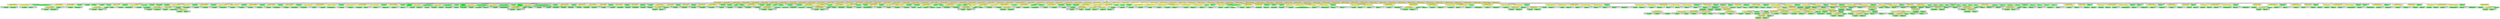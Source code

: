 digraph {

subgraph cluster0 {
 node [style=filled,color=white];
 style=filled;
 color=lightgrey;
 label = "CT_PROG";

"NT_EXPR_CALL_FUNCTION_2903"
 [fillcolor = yellow]
"NT_EXPR_CALL_FUNCTION_2911"
 [fillcolor = yellow]
"NT_EXPR_CALL_FUNCTION_2920"
 [fillcolor = yellow]
"NT_EXPR_CALL_FUNCTION_2923"
 [fillcolor = yellow]
"NT_EXPR_CALL_FUNCTION_2926"
 [fillcolor = yellow]
"NT_EXPR_CALL_FUNCTION_2934"
 [fillcolor = yellow]
"NT_EXPR_CALL_FUNCTION_2940"
 [fillcolor = yellow]
"NT_EXPR_CALL_FUNCTION_2943"
 [fillcolor = yellow]
"NT_EXPR_CALL_FUNCTION_2958"
 [fillcolor = yellow]
"NT_EXPR_CALL_FUNCTION_2963"
 [fillcolor = yellow]
"NT_EXPR_CALL_FUNCTION_2971"
 [fillcolor = yellow]
"NT_EXPR_CALL_FUNCTION_2976"
 [fillcolor = yellow]
"NT_EXPR_CALL_FUNCTION_2981"
 [fillcolor = yellow]
"NT_EXPR_CALL_FUNCTION_2986"
 [fillcolor = yellow]
"NT_EXPR_CALL_FUNCTION_2997"
 [fillcolor = yellow]
"NT_EXPR_CALL_FUNCTION_3008"
 [fillcolor = yellow]
"NT_EXPR_CALL_FUNCTION_3013"
 [fillcolor = yellow]
"NT_EXPR_CALL_FUNCTION_3024"
 [fillcolor = yellow]
"NT_EXPR_CALL_FUNCTION_3035"
 [fillcolor = yellow]
"NT_EXPR_CALL_FUNCTION_3043"
 [fillcolor = yellow]
"NT_EXPR_CALL_FUNCTION_3048"
 [fillcolor = yellow]
"NT_EXPR_CALL_FUNCTION_3056"
 [fillcolor = yellow]
"NT_EXPR_CALL_FUNCTION_3063"
 [fillcolor = yellow]
"NT_EXPR_CALL_FUNCTION_3068"
 [fillcolor = yellow]
"NT_EXPR_CALL_FUNCTION_3073"
 [fillcolor = yellow]
"NT_EXPR_CALL_FUNCTION_3076"
 [fillcolor = yellow]
"NT_EXPR_CALL_FUNCTION_3083"
 [fillcolor = yellow]
"NT_EXPR_CALL_FUNCTION_3088"
 [fillcolor = yellow]
"NT_EXPR_CALL_FUNCTION_3096"
 [fillcolor = yellow]
"NT_EXPR_CALL_FUNCTION_3101"
 [fillcolor = yellow]
"NT_EXPR_CALL_FUNCTION_3105"
 [fillcolor = yellow]
"NT_EXPR_CALL_FUNCTION_3110"
 [fillcolor = yellow]
"NT_EXPR_ASSIGNMENT_OPETATORS_3114"
 [fillcolor = yellow]
"NT_EXPR_CALL_FUNCTION_3117"
 [fillcolor = yellow]
"NT_EXPR_CALL_FUNCTION_3125"
 [fillcolor = yellow]
"NT_EXPR_CALL_FUNCTION_3139"
 [fillcolor = yellow]
"NT_EXPR_CALL_FUNCTION_3147"
 [fillcolor = yellow]
"NT_EXPR_CALL_FUNCTION_3155"
 [fillcolor = yellow]
"NT_EXPR_CALL_FUNCTION_3158"
 [fillcolor = yellow]
"NT_EXPR_CALL_FUNCTION_3164"
 [fillcolor = yellow]
"NT_EXPR_CALL_FUNCTION_3176"
 [fillcolor = yellow]
"NT_EXPR_CALL_FUNCTION_3190"
 [fillcolor = yellow]
"NT_EXPR_CALL_FUNCTION_3198"
 [fillcolor = yellow]
"NT_EXPR_CALL_FUNCTION_3203"
 [fillcolor = yellow]
"NT_EXPR_CALL_FUNCTION_3206"
 [fillcolor = yellow]
"NT_EXPR_CALL_FUNCTION_3225"
 [fillcolor = yellow]
"NT_EXPR_CALL_FUNCTION_3246"
 [fillcolor = yellow]
"NT_EXPR_CALL_FUNCTION_3253"
 [fillcolor = yellow]
"NT_EXPR_CALL_FUNCTION_3260"
 [fillcolor = yellow]
"NT_EXPR_CALL_FUNCTION_3263"
 [fillcolor = yellow]
"NT_EXPR_CALL_FUNCTION_3277"
 [fillcolor = yellow]
"NT_EXPR_CALL_FUNCTION_3285"
 [fillcolor = yellow]
"NT_EXPR_CALL_FUNCTION_3295"
 [fillcolor = yellow]
"NT_EXPR_CALL_FUNCTION_3306"
 [fillcolor = yellow]
"NT_EXPR_CALL_FUNCTION_3320"
 [fillcolor = yellow]
"NT_EXPR_CALL_FUNCTION_3337"
 [fillcolor = yellow]
"NT_EXPR_ASSIGNMENT_OPETATORS_3354"
 [fillcolor = yellow]
"NT_EXPR_CALL_FUNCTION_3442"
 [fillcolor = yellow]
"NT_EXPR_CALL_FUNCTION_3445"
 [fillcolor = yellow]
"NT_EXPR_CALL_FUNCTION_3450"
 [fillcolor = yellow]
"NT_EXPR_CALL_FUNCTION_3455"
 [fillcolor = yellow]
"NT_EXPR_CALL_FUNCTION_3465"
 [fillcolor = yellow]
"NT_EXPR_CALL_FUNCTION_3478"
 [fillcolor = yellow]
"NT_EXPR_CALL_FUNCTION_3483"
 [fillcolor = yellow]
"NT_EXPR_CALL_FUNCTION_3493"
 [fillcolor = yellow]
"NT_EXPR_CALL_FUNCTION_3506"
 [fillcolor = yellow]
"NT_EXPR_CALL_FUNCTION_3514"
 [fillcolor = yellow]
"NT_EXPR_CALL_FUNCTION_3527"
 [fillcolor = yellow]
"NT_EXPR_CALL_FUNCTION_3540"
 [fillcolor = yellow]
"NT_EXPR_CALL_FUNCTION_3547"
 [fillcolor = yellow]
"NT_EXPR_CALL_FUNCTION_3558"
 [fillcolor = yellow]
"NT_EXPR_CALL_FUNCTION_3561"
 [fillcolor = yellow]
"NT_EXPR_CALL_FUNCTION_3566"
 [fillcolor = yellow]
"NT_EXPR_CALL_FUNCTION_3573"
 [fillcolor = yellow]
"NT_EXPR_CALL_FUNCTION_3584"
 [fillcolor = yellow]
"NT_EXPR_CALL_FUNCTION_3592"
 [fillcolor = yellow]
"NT_EXPR_CALL_FUNCTION_3597"
 [fillcolor = yellow]
"NT_EXPR_CALL_FUNCTION_3604"
 [fillcolor = yellow]
"NT_EXPR_CALL_FUNCTION_3615"
 [fillcolor = yellow]
"NT_EXPR_CALL_FUNCTION_3618"
 [fillcolor = yellow]
"NT_EXPR_CALL_FUNCTION_3623"
 [fillcolor = yellow]
"NT_EXPR_CALL_FUNCTION_3630"
 [fillcolor = yellow]
"NT_EXPR_CALL_FUNCTION_3641"
 [fillcolor = yellow]
}
"NT_PROG_2902"->"NT_EXPR_CALL_FUNCTION_2903"
subgraph cluster1 {
 node [style=filled,color=white];
 style=filled;
 color=lightgrey;
 label = "CT_EXPR_CALL_FUNCTION_ID";

"NT_EXPR_ASSIGNMENT_OPETATORS_2904"
 [fillcolor = yellow]
}
subgraph cluster2 {
 node [style=filled,color=white];
 style=filled;
 color=lightgrey;
 label = "CT_EXPR_CALL_FUNCTION_PARAMS";

"NT_STRING_2907< http://www.uvm.edu/~dhowell/methods8/DataFiles/Tab9-2.dat >"
 [fillcolor = green]
"NT_EXPR_ASSIGNMENT_OPETATORS_2908"
 [fillcolor = yellow]
}
"NT_EXPR_CALL_FUNCTION_2903"->"NT_EXPR_ASSIGNMENT_OPETATORS_2904"
subgraph cluster3 {
 node [style=filled,color=white];
 style=filled;
 color=lightgrey;
 label = "CT_EXPR_ASSIGNMENT_OPETATORS_LEFT";

"NT_ID_2905< data >"
 [fillcolor = green]
}
subgraph cluster4 {
 node [style=filled,color=white];
 style=filled;
 color=lightgrey;
 label = "CT_EXPR_ASSIGNMENT_OPETATORS_RIGHT";

"NT_ID_2906< read.table >"
 [fillcolor = green]
}
"NT_EXPR_ASSIGNMENT_OPETATORS_2904"->"NT_ID_2905< data >"
"NT_EXPR_ASSIGNMENT_OPETATORS_2904"->"NT_ID_2906< read.table >"
"NT_EXPR_CALL_FUNCTION_2903"->"NT_STRING_2907< http://www.uvm.edu/~dhowell/methods8/DataFiles/Tab9-2.dat >"
"NT_EXPR_CALL_FUNCTION_2903"->"NT_EXPR_ASSIGNMENT_OPETATORS_2908"
subgraph cluster5 {
 node [style=filled,color=white];
 style=filled;
 color=lightgrey;
 label = "CT_EXPR_ASSIGNMENT_OPETATORS_LEFT";

"NT_ID_2909< header >"
 [fillcolor = green]
}
subgraph cluster6 {
 node [style=filled,color=white];
 style=filled;
 color=lightgrey;
 label = "CT_EXPR_ASSIGNMENT_OPETATORS_RIGHT";

"NT_ID_2910< T >"
 [fillcolor = green]
}
"NT_EXPR_ASSIGNMENT_OPETATORS_2908"->"NT_ID_2909< header >"
"NT_EXPR_ASSIGNMENT_OPETATORS_2908"->"NT_ID_2910< T >"
"NT_PROG_2902"->"NT_EXPR_CALL_FUNCTION_2911"
subgraph cluster7 {
 node [style=filled,color=white];
 style=filled;
 color=lightgrey;
 label = "CT_EXPR_CALL_FUNCTION_ID";

"NT_EXPR_ASSIGNMENT_OPETATORS_2912"
 [fillcolor = yellow]
}
subgraph cluster8 {
 node [style=filled,color=white];
 style=filled;
 color=lightgrey;
 label = "CT_EXPR_CALL_FUNCTION_PARAMS";

"NT_EXPR_DOLLAR_AT_OPERATORS_2917"
 [fillcolor = yellow]
}
"NT_EXPR_CALL_FUNCTION_2911"->"NT_EXPR_ASSIGNMENT_OPETATORS_2912"
subgraph cluster9 {
 node [style=filled,color=white];
 style=filled;
 color=lightgrey;
 label = "CT_EXPR_ASSIGNMENT_OPETATORS_LEFT";

"NT_EXPR_DOLLAR_AT_OPERATORS_2913"
 [fillcolor = yellow]
}
subgraph cluster10 {
 node [style=filled,color=white];
 style=filled;
 color=lightgrey;
 label = "CT_EXPR_ASSIGNMENT_OPETATORS_RIGHT";

"NT_ID_2916< log >"
 [fillcolor = green]
}
"NT_EXPR_ASSIGNMENT_OPETATORS_2912"->"NT_EXPR_DOLLAR_AT_OPERATORS_2913"
subgraph cluster11 {
 node [style=filled,color=white];
 style=filled;
 color=lightgrey;
 label = "CT_EXPR_DOLLAR_AT_OPERATORS_BASE";

"NT_ID_2914< data >"
 [fillcolor = green]
}
subgraph cluster12 {
 node [style=filled,color=white];
 style=filled;
 color=lightgrey;
 label = "CT_EXPR_DOLLAR_AT_OPERATORS_OFFSET";

"NT_ID_2915< lnSymptoms >"
 [fillcolor = green]
}
"NT_EXPR_DOLLAR_AT_OPERATORS_2913"->"NT_ID_2914< data >"
"NT_EXPR_DOLLAR_AT_OPERATORS_2913"->"NT_ID_2915< lnSymptoms >"
"NT_EXPR_ASSIGNMENT_OPETATORS_2912"->"NT_ID_2916< log >"
"NT_EXPR_CALL_FUNCTION_2911"->"NT_EXPR_DOLLAR_AT_OPERATORS_2917"
subgraph cluster13 {
 node [style=filled,color=white];
 style=filled;
 color=lightgrey;
 label = "CT_EXPR_DOLLAR_AT_OPERATORS_BASE";

"NT_ID_2918< data >"
 [fillcolor = green]
}
subgraph cluster14 {
 node [style=filled,color=white];
 style=filled;
 color=lightgrey;
 label = "CT_EXPR_DOLLAR_AT_OPERATORS_OFFSET";

"NT_ID_2919< Symptoms >"
 [fillcolor = green]
}
"NT_EXPR_DOLLAR_AT_OPERATORS_2917"->"NT_ID_2918< data >"
"NT_EXPR_DOLLAR_AT_OPERATORS_2917"->"NT_ID_2919< Symptoms >"
"NT_PROG_2902"->"NT_EXPR_CALL_FUNCTION_2920"
subgraph cluster15 {
 node [style=filled,color=white];
 style=filled;
 color=lightgrey;
 label = "CT_EXPR_CALL_FUNCTION_ID";

"NT_ID_2921< head >"
 [fillcolor = green]
}
subgraph cluster16 {
 node [style=filled,color=white];
 style=filled;
 color=lightgrey;
 label = "CT_EXPR_CALL_FUNCTION_PARAMS";

"NT_ID_2922< data >"
 [fillcolor = green]
}
"NT_EXPR_CALL_FUNCTION_2920"->"NT_ID_2921< head >"
"NT_EXPR_CALL_FUNCTION_2920"->"NT_ID_2922< data >"
"NT_PROG_2902"->"NT_EXPR_CALL_FUNCTION_2923"
subgraph cluster17 {
 node [style=filled,color=white];
 style=filled;
 color=lightgrey;
 label = "CT_EXPR_CALL_FUNCTION_ID";

"NT_ID_2924< attach >"
 [fillcolor = green]
}
subgraph cluster18 {
 node [style=filled,color=white];
 style=filled;
 color=lightgrey;
 label = "CT_EXPR_CALL_FUNCTION_PARAMS";

"NT_ID_2925< data >"
 [fillcolor = green]
}
"NT_EXPR_CALL_FUNCTION_2923"->"NT_ID_2924< attach >"
"NT_EXPR_CALL_FUNCTION_2923"->"NT_ID_2925< data >"
"NT_PROG_2902"->"NT_EXPR_CALL_FUNCTION_2926"
subgraph cluster19 {
 node [style=filled,color=white];
 style=filled;
 color=lightgrey;
 label = "CT_EXPR_CALL_FUNCTION_ID";

"NT_ID_2927< par >"
 [fillcolor = green]
}
subgraph cluster20 {
 node [style=filled,color=white];
 style=filled;
 color=lightgrey;
 label = "CT_EXPR_CALL_FUNCTION_PARAMS";

"NT_EXPR_CALL_FUNCTION_2928"
 [fillcolor = yellow]
}
"NT_EXPR_CALL_FUNCTION_2926"->"NT_ID_2927< par >"
"NT_EXPR_CALL_FUNCTION_2926"->"NT_EXPR_CALL_FUNCTION_2928"
subgraph cluster21 {
 node [style=filled,color=white];
 style=filled;
 color=lightgrey;
 label = "CT_EXPR_CALL_FUNCTION_ID";

"NT_EXPR_ASSIGNMENT_OPETATORS_2929"
 [fillcolor = yellow]
}
subgraph cluster22 {
 node [style=filled,color=white];
 style=filled;
 color=lightgrey;
 label = "CT_EXPR_CALL_FUNCTION_PARAMS";

"NT_INT_2932< 3 >"
 [fillcolor = green]
"NT_INT_2933< 2 >"
 [fillcolor = green]
}
"NT_EXPR_CALL_FUNCTION_2928"->"NT_EXPR_ASSIGNMENT_OPETATORS_2929"
subgraph cluster23 {
 node [style=filled,color=white];
 style=filled;
 color=lightgrey;
 label = "CT_EXPR_ASSIGNMENT_OPETATORS_LEFT";

"NT_ID_2930< mfrow >"
 [fillcolor = green]
}
subgraph cluster24 {
 node [style=filled,color=white];
 style=filled;
 color=lightgrey;
 label = "CT_EXPR_ASSIGNMENT_OPETATORS_RIGHT";

"NT_ID_2931< c >"
 [fillcolor = green]
}
"NT_EXPR_ASSIGNMENT_OPETATORS_2929"->"NT_ID_2930< mfrow >"
"NT_EXPR_ASSIGNMENT_OPETATORS_2929"->"NT_ID_2931< c >"
"NT_EXPR_CALL_FUNCTION_2928"->"NT_INT_2932< 3 >"
"NT_EXPR_CALL_FUNCTION_2928"->"NT_INT_2933< 2 >"
"NT_PROG_2902"->"NT_EXPR_CALL_FUNCTION_2934"
subgraph cluster25 {
 node [style=filled,color=white];
 style=filled;
 color=lightgrey;
 label = "CT_EXPR_CALL_FUNCTION_ID";

"NT_ID_2935< qqnorm >"
 [fillcolor = green]
}
subgraph cluster26 {
 node [style=filled,color=white];
 style=filled;
 color=lightgrey;
 label = "CT_EXPR_CALL_FUNCTION_PARAMS";

"NT_ID_2936< Symptoms >"
 [fillcolor = green]
"NT_EXPR_ASSIGNMENT_OPETATORS_2937"
 [fillcolor = yellow]
}
"NT_EXPR_CALL_FUNCTION_2934"->"NT_ID_2935< qqnorm >"
"NT_EXPR_CALL_FUNCTION_2934"->"NT_ID_2936< Symptoms >"
"NT_EXPR_CALL_FUNCTION_2934"->"NT_EXPR_ASSIGNMENT_OPETATORS_2937"
subgraph cluster27 {
 node [style=filled,color=white];
 style=filled;
 color=lightgrey;
 label = "CT_EXPR_ASSIGNMENT_OPETATORS_LEFT";

"NT_ID_2938< main >"
 [fillcolor = green]
}
subgraph cluster28 {
 node [style=filled,color=white];
 style=filled;
 color=lightgrey;
 label = "CT_EXPR_ASSIGNMENT_OPETATORS_RIGHT";

"NT_STRING_2939< Symptoms >"
 [fillcolor = green]
}
"NT_EXPR_ASSIGNMENT_OPETATORS_2937"->"NT_ID_2938< main >"
"NT_EXPR_ASSIGNMENT_OPETATORS_2937"->"NT_STRING_2939< Symptoms >"
"NT_PROG_2902"->"NT_EXPR_CALL_FUNCTION_2940"
subgraph cluster29 {
 node [style=filled,color=white];
 style=filled;
 color=lightgrey;
 label = "CT_EXPR_CALL_FUNCTION_ID";

"NT_ID_2941< qqline >"
 [fillcolor = green]
}
subgraph cluster30 {
 node [style=filled,color=white];
 style=filled;
 color=lightgrey;
 label = "CT_EXPR_CALL_FUNCTION_PARAMS";

"NT_ID_2942< Symptoms >"
 [fillcolor = green]
}
"NT_EXPR_CALL_FUNCTION_2940"->"NT_ID_2941< qqline >"
"NT_EXPR_CALL_FUNCTION_2940"->"NT_ID_2942< Symptoms >"
"NT_PROG_2902"->"NT_EXPR_CALL_FUNCTION_2943"
subgraph cluster31 {
 node [style=filled,color=white];
 style=filled;
 color=lightgrey;
 label = "CT_EXPR_CALL_FUNCTION_ID";

"NT_ID_2944< qqnorm >"
 [fillcolor = green]
}
subgraph cluster32 {
 node [style=filled,color=white];
 style=filled;
 color=lightgrey;
 label = "CT_EXPR_CALL_FUNCTION_PARAMS";

"NT_EXPR_DOLLAR_AT_OPERATORS_2945"
 [fillcolor = yellow]
"NT_EXPR_CALL_FUNCTION_2948"
 [fillcolor = yellow]
}
"NT_EXPR_CALL_FUNCTION_2943"->"NT_ID_2944< qqnorm >"
"NT_EXPR_CALL_FUNCTION_2943"->"NT_EXPR_DOLLAR_AT_OPERATORS_2945"
subgraph cluster33 {
 node [style=filled,color=white];
 style=filled;
 color=lightgrey;
 label = "CT_EXPR_DOLLAR_AT_OPERATORS_BASE";

"NT_ID_2946< data >"
 [fillcolor = green]
}
subgraph cluster34 {
 node [style=filled,color=white];
 style=filled;
 color=lightgrey;
 label = "CT_EXPR_DOLLAR_AT_OPERATORS_OFFSET";

"NT_ID_2947< lnSymptoms >"
 [fillcolor = green]
}
"NT_EXPR_DOLLAR_AT_OPERATORS_2945"->"NT_ID_2946< data >"
"NT_EXPR_DOLLAR_AT_OPERATORS_2945"->"NT_ID_2947< lnSymptoms >"
"NT_EXPR_CALL_FUNCTION_2943"->"NT_EXPR_CALL_FUNCTION_2948"
subgraph cluster35 {
 node [style=filled,color=white];
 style=filled;
 color=lightgrey;
 label = "CT_EXPR_CALL_FUNCTION_ID";

"NT_EXPR_ASSIGNMENT_OPETATORS_2949"
 [fillcolor = yellow]
}
subgraph cluster36 {
 node [style=filled,color=white];
 style=filled;
 color=lightgrey;
 label = "CT_EXPR_CALL_FUNCTION_PARAMS";

"NT_EXPR_CALL_FUNCTION_2952"
 [fillcolor = yellow]
}
"NT_EXPR_CALL_FUNCTION_2948"->"NT_EXPR_ASSIGNMENT_OPETATORS_2949"
subgraph cluster37 {
 node [style=filled,color=white];
 style=filled;
 color=lightgrey;
 label = "CT_EXPR_ASSIGNMENT_OPETATORS_LEFT";

"NT_ID_2950< main >"
 [fillcolor = green]
}
subgraph cluster38 {
 node [style=filled,color=white];
 style=filled;
 color=lightgrey;
 label = "CT_EXPR_ASSIGNMENT_OPETATORS_RIGHT";

"NT_ID_2951< expression >"
 [fillcolor = green]
}
"NT_EXPR_ASSIGNMENT_OPETATORS_2949"->"NT_ID_2950< main >"
"NT_EXPR_ASSIGNMENT_OPETATORS_2949"->"NT_ID_2951< expression >"
"NT_EXPR_CALL_FUNCTION_2948"->"NT_EXPR_CALL_FUNCTION_2952"
subgraph cluster39 {
 node [style=filled,color=white];
 style=filled;
 color=lightgrey;
 label = "CT_EXPR_CALL_FUNCTION_ID";

"NT_ID_2953< paste >"
 [fillcolor = green]
}
subgraph cluster40 {
 node [style=filled,color=white];
 style=filled;
 color=lightgrey;
 label = "CT_EXPR_CALL_FUNCTION_PARAMS";

"NT_EXPR_INDEXING_BASIC_2954"
 [fillcolor = yellow]
"NT_STRING_2957<  Symptoms >"
 [fillcolor = green]
}
"NT_EXPR_CALL_FUNCTION_2952"->"NT_ID_2953< paste >"
"NT_EXPR_CALL_FUNCTION_2952"->"NT_EXPR_INDEXING_BASIC_2954"
subgraph cluster41 {
 node [style=filled,color=white];
 style=filled;
 color=lightgrey;
 label = "CT_EXPR_INDEXING_BASIC_BASE";

"NT_ID_2955< Log >"
 [fillcolor = green]}
subgraph cluster42 {
 node [style=filled,color=white];
 style=filled;
 color=lightgrey;
 label = "CT_EXPR_INDEXING_BASIC_OFFSET";

"NT_ID_2956< e >"
 [fillcolor = green]}
"NT_EXPR_INDEXING_BASIC_2954"->"NT_ID_2955< Log >"
"NT_EXPR_INDEXING_BASIC_2954"->"NT_ID_2956< e >"
"NT_EXPR_CALL_FUNCTION_2952"->"NT_STRING_2957<  Symptoms >"
"NT_PROG_2902"->"NT_EXPR_CALL_FUNCTION_2958"
subgraph cluster43 {
 node [style=filled,color=white];
 style=filled;
 color=lightgrey;
 label = "CT_EXPR_CALL_FUNCTION_ID";

"NT_ID_2959< qqline >"
 [fillcolor = green]
}
subgraph cluster44 {
 node [style=filled,color=white];
 style=filled;
 color=lightgrey;
 label = "CT_EXPR_CALL_FUNCTION_PARAMS";

"NT_EXPR_DOLLAR_AT_OPERATORS_2960"
 [fillcolor = yellow]
}
"NT_EXPR_CALL_FUNCTION_2958"->"NT_ID_2959< qqline >"
"NT_EXPR_CALL_FUNCTION_2958"->"NT_EXPR_DOLLAR_AT_OPERATORS_2960"
subgraph cluster45 {
 node [style=filled,color=white];
 style=filled;
 color=lightgrey;
 label = "CT_EXPR_DOLLAR_AT_OPERATORS_BASE";

"NT_ID_2961< data >"
 [fillcolor = green]
}
subgraph cluster46 {
 node [style=filled,color=white];
 style=filled;
 color=lightgrey;
 label = "CT_EXPR_DOLLAR_AT_OPERATORS_OFFSET";

"NT_ID_2962< lnSymptoms >"
 [fillcolor = green]
}
"NT_EXPR_DOLLAR_AT_OPERATORS_2960"->"NT_ID_2961< data >"
"NT_EXPR_DOLLAR_AT_OPERATORS_2960"->"NT_ID_2962< lnSymptoms >"
"NT_PROG_2902"->"NT_EXPR_CALL_FUNCTION_2963"
subgraph cluster47 {
 node [style=filled,color=white];
 style=filled;
 color=lightgrey;
 label = "CT_EXPR_CALL_FUNCTION_ID";

"NT_ID_2964< qqnorm >"
 [fillcolor = green]
}
subgraph cluster48 {
 node [style=filled,color=white];
 style=filled;
 color=lightgrey;
 label = "CT_EXPR_CALL_FUNCTION_PARAMS";

"NT_EXPR_DOLLAR_AT_OPERATORS_2965"
 [fillcolor = yellow]
"NT_EXPR_ASSIGNMENT_OPETATORS_2968"
 [fillcolor = yellow]
}
"NT_EXPR_CALL_FUNCTION_2963"->"NT_ID_2964< qqnorm >"
"NT_EXPR_CALL_FUNCTION_2963"->"NT_EXPR_DOLLAR_AT_OPERATORS_2965"
subgraph cluster49 {
 node [style=filled,color=white];
 style=filled;
 color=lightgrey;
 label = "CT_EXPR_DOLLAR_AT_OPERATORS_BASE";

"NT_ID_2966< data >"
 [fillcolor = green]
}
subgraph cluster50 {
 node [style=filled,color=white];
 style=filled;
 color=lightgrey;
 label = "CT_EXPR_DOLLAR_AT_OPERATORS_OFFSET";

"NT_ID_2967< Stress >"
 [fillcolor = green]
}
"NT_EXPR_DOLLAR_AT_OPERATORS_2965"->"NT_ID_2966< data >"
"NT_EXPR_DOLLAR_AT_OPERATORS_2965"->"NT_ID_2967< Stress >"
"NT_EXPR_CALL_FUNCTION_2963"->"NT_EXPR_ASSIGNMENT_OPETATORS_2968"
subgraph cluster51 {
 node [style=filled,color=white];
 style=filled;
 color=lightgrey;
 label = "CT_EXPR_ASSIGNMENT_OPETATORS_LEFT";

"NT_ID_2969< main >"
 [fillcolor = green]
}
subgraph cluster52 {
 node [style=filled,color=white];
 style=filled;
 color=lightgrey;
 label = "CT_EXPR_ASSIGNMENT_OPETATORS_RIGHT";

"NT_STRING_2970< Stress >"
 [fillcolor = green]
}
"NT_EXPR_ASSIGNMENT_OPETATORS_2968"->"NT_ID_2969< main >"
"NT_EXPR_ASSIGNMENT_OPETATORS_2968"->"NT_STRING_2970< Stress >"
"NT_PROG_2902"->"NT_EXPR_CALL_FUNCTION_2971"
subgraph cluster53 {
 node [style=filled,color=white];
 style=filled;
 color=lightgrey;
 label = "CT_EXPR_CALL_FUNCTION_ID";

"NT_ID_2972< qqline >"
 [fillcolor = green]
}
subgraph cluster54 {
 node [style=filled,color=white];
 style=filled;
 color=lightgrey;
 label = "CT_EXPR_CALL_FUNCTION_PARAMS";

"NT_EXPR_DOLLAR_AT_OPERATORS_2973"
 [fillcolor = yellow]
}
"NT_EXPR_CALL_FUNCTION_2971"->"NT_ID_2972< qqline >"
"NT_EXPR_CALL_FUNCTION_2971"->"NT_EXPR_DOLLAR_AT_OPERATORS_2973"
subgraph cluster55 {
 node [style=filled,color=white];
 style=filled;
 color=lightgrey;
 label = "CT_EXPR_DOLLAR_AT_OPERATORS_BASE";

"NT_ID_2974< data >"
 [fillcolor = green]
}
subgraph cluster56 {
 node [style=filled,color=white];
 style=filled;
 color=lightgrey;
 label = "CT_EXPR_DOLLAR_AT_OPERATORS_OFFSET";

"NT_ID_2975< Stress >"
 [fillcolor = green]
}
"NT_EXPR_DOLLAR_AT_OPERATORS_2973"->"NT_ID_2974< data >"
"NT_EXPR_DOLLAR_AT_OPERATORS_2973"->"NT_ID_2975< Stress >"
"NT_PROG_2902"->"NT_EXPR_CALL_FUNCTION_2976"
subgraph cluster57 {
 node [style=filled,color=white];
 style=filled;
 color=lightgrey;
 label = "CT_EXPR_CALL_FUNCTION_ID";

"NT_ID_2977< stem >"
 [fillcolor = green]
}
subgraph cluster58 {
 node [style=filled,color=white];
 style=filled;
 color=lightgrey;
 label = "CT_EXPR_CALL_FUNCTION_PARAMS";

"NT_EXPR_DOLLAR_AT_OPERATORS_2978"
 [fillcolor = yellow]
}
"NT_EXPR_CALL_FUNCTION_2976"->"NT_ID_2977< stem >"
"NT_EXPR_CALL_FUNCTION_2976"->"NT_EXPR_DOLLAR_AT_OPERATORS_2978"
subgraph cluster59 {
 node [style=filled,color=white];
 style=filled;
 color=lightgrey;
 label = "CT_EXPR_DOLLAR_AT_OPERATORS_BASE";

"NT_ID_2979< data >"
 [fillcolor = green]
}
subgraph cluster60 {
 node [style=filled,color=white];
 style=filled;
 color=lightgrey;
 label = "CT_EXPR_DOLLAR_AT_OPERATORS_OFFSET";

"NT_ID_2980< Stress >"
 [fillcolor = green]
}
"NT_EXPR_DOLLAR_AT_OPERATORS_2978"->"NT_ID_2979< data >"
"NT_EXPR_DOLLAR_AT_OPERATORS_2978"->"NT_ID_2980< Stress >"
"NT_PROG_2902"->"NT_EXPR_CALL_FUNCTION_2981"
subgraph cluster61 {
 node [style=filled,color=white];
 style=filled;
 color=lightgrey;
 label = "CT_EXPR_CALL_FUNCTION_ID";

"NT_ID_2982< stem >"
 [fillcolor = green]
}
subgraph cluster62 {
 node [style=filled,color=white];
 style=filled;
 color=lightgrey;
 label = "CT_EXPR_CALL_FUNCTION_PARAMS";

"NT_EXPR_DOLLAR_AT_OPERATORS_2983"
 [fillcolor = yellow]
}
"NT_EXPR_CALL_FUNCTION_2981"->"NT_ID_2982< stem >"
"NT_EXPR_CALL_FUNCTION_2981"->"NT_EXPR_DOLLAR_AT_OPERATORS_2983"
subgraph cluster63 {
 node [style=filled,color=white];
 style=filled;
 color=lightgrey;
 label = "CT_EXPR_DOLLAR_AT_OPERATORS_BASE";

"NT_ID_2984< data >"
 [fillcolor = green]
}
subgraph cluster64 {
 node [style=filled,color=white];
 style=filled;
 color=lightgrey;
 label = "CT_EXPR_DOLLAR_AT_OPERATORS_OFFSET";

"NT_ID_2985< lnSymptoms >"
 [fillcolor = green]
}
"NT_EXPR_DOLLAR_AT_OPERATORS_2983"->"NT_ID_2984< data >"
"NT_EXPR_DOLLAR_AT_OPERATORS_2983"->"NT_ID_2985< lnSymptoms >"
"NT_PROG_2902"->"NT_EXPR_CALL_FUNCTION_2986"
subgraph cluster65 {
 node [style=filled,color=white];
 style=filled;
 color=lightgrey;
 label = "CT_EXPR_CALL_FUNCTION_ID";

"NT_ID_2987< boxplot >"
 [fillcolor = green]
}
subgraph cluster66 {
 node [style=filled,color=white];
 style=filled;
 color=lightgrey;
 label = "CT_EXPR_CALL_FUNCTION_PARAMS";

"NT_EXPR_DOLLAR_AT_OPERATORS_2988"
 [fillcolor = yellow]
"NT_EXPR_ASSIGNMENT_OPETATORS_2991"
 [fillcolor = yellow]
"NT_EXPR_ASSIGNMENT_OPETATORS_2994"
 [fillcolor = yellow]
}
"NT_EXPR_CALL_FUNCTION_2986"->"NT_ID_2987< boxplot >"
"NT_EXPR_CALL_FUNCTION_2986"->"NT_EXPR_DOLLAR_AT_OPERATORS_2988"
subgraph cluster67 {
 node [style=filled,color=white];
 style=filled;
 color=lightgrey;
 label = "CT_EXPR_DOLLAR_AT_OPERATORS_BASE";

"NT_ID_2989< data >"
 [fillcolor = green]
}
subgraph cluster68 {
 node [style=filled,color=white];
 style=filled;
 color=lightgrey;
 label = "CT_EXPR_DOLLAR_AT_OPERATORS_OFFSET";

"NT_ID_2990< lnSymptoms >"
 [fillcolor = green]
}
"NT_EXPR_DOLLAR_AT_OPERATORS_2988"->"NT_ID_2989< data >"
"NT_EXPR_DOLLAR_AT_OPERATORS_2988"->"NT_ID_2990< lnSymptoms >"
"NT_EXPR_CALL_FUNCTION_2986"->"NT_EXPR_ASSIGNMENT_OPETATORS_2991"
subgraph cluster69 {
 node [style=filled,color=white];
 style=filled;
 color=lightgrey;
 label = "CT_EXPR_ASSIGNMENT_OPETATORS_LEFT";

"NT_ID_2992< horizontal >"
 [fillcolor = green]
}
subgraph cluster70 {
 node [style=filled,color=white];
 style=filled;
 color=lightgrey;
 label = "CT_EXPR_ASSIGNMENT_OPETATORS_RIGHT";

"NT_ID_2993< T >"
 [fillcolor = green]
}
"NT_EXPR_ASSIGNMENT_OPETATORS_2991"->"NT_ID_2992< horizontal >"
"NT_EXPR_ASSIGNMENT_OPETATORS_2991"->"NT_ID_2993< T >"
"NT_EXPR_CALL_FUNCTION_2986"->"NT_EXPR_ASSIGNMENT_OPETATORS_2994"
subgraph cluster71 {
 node [style=filled,color=white];
 style=filled;
 color=lightgrey;
 label = "CT_EXPR_ASSIGNMENT_OPETATORS_LEFT";

"NT_ID_2995< main >"
 [fillcolor = green]
}
subgraph cluster72 {
 node [style=filled,color=white];
 style=filled;
 color=lightgrey;
 label = "CT_EXPR_ASSIGNMENT_OPETATORS_RIGHT";

"NT_STRING_2996< LnSymptoms >"
 [fillcolor = green]
}
"NT_EXPR_ASSIGNMENT_OPETATORS_2994"->"NT_ID_2995< main >"
"NT_EXPR_ASSIGNMENT_OPETATORS_2994"->"NT_STRING_2996< LnSymptoms >"
"NT_PROG_2902"->"NT_EXPR_CALL_FUNCTION_2997"
subgraph cluster73 {
 node [style=filled,color=white];
 style=filled;
 color=lightgrey;
 label = "CT_EXPR_CALL_FUNCTION_ID";

"NT_ID_2998< boxplot >"
 [fillcolor = green]
}
subgraph cluster74 {
 node [style=filled,color=white];
 style=filled;
 color=lightgrey;
 label = "CT_EXPR_CALL_FUNCTION_PARAMS";

"NT_EXPR_DOLLAR_AT_OPERATORS_2999"
 [fillcolor = yellow]
"NT_EXPR_ASSIGNMENT_OPETATORS_3002"
 [fillcolor = yellow]
"NT_EXPR_ASSIGNMENT_OPETATORS_3005"
 [fillcolor = yellow]
}
"NT_EXPR_CALL_FUNCTION_2997"->"NT_ID_2998< boxplot >"
"NT_EXPR_CALL_FUNCTION_2997"->"NT_EXPR_DOLLAR_AT_OPERATORS_2999"
subgraph cluster75 {
 node [style=filled,color=white];
 style=filled;
 color=lightgrey;
 label = "CT_EXPR_DOLLAR_AT_OPERATORS_BASE";

"NT_ID_3000< data >"
 [fillcolor = green]
}
subgraph cluster76 {
 node [style=filled,color=white];
 style=filled;
 color=lightgrey;
 label = "CT_EXPR_DOLLAR_AT_OPERATORS_OFFSET";

"NT_ID_3001< Stress >"
 [fillcolor = green]
}
"NT_EXPR_DOLLAR_AT_OPERATORS_2999"->"NT_ID_3000< data >"
"NT_EXPR_DOLLAR_AT_OPERATORS_2999"->"NT_ID_3001< Stress >"
"NT_EXPR_CALL_FUNCTION_2997"->"NT_EXPR_ASSIGNMENT_OPETATORS_3002"
subgraph cluster77 {
 node [style=filled,color=white];
 style=filled;
 color=lightgrey;
 label = "CT_EXPR_ASSIGNMENT_OPETATORS_LEFT";

"NT_ID_3003< horizontal >"
 [fillcolor = green]
}
subgraph cluster78 {
 node [style=filled,color=white];
 style=filled;
 color=lightgrey;
 label = "CT_EXPR_ASSIGNMENT_OPETATORS_RIGHT";

"NT_ID_3004< T >"
 [fillcolor = green]
}
"NT_EXPR_ASSIGNMENT_OPETATORS_3002"->"NT_ID_3003< horizontal >"
"NT_EXPR_ASSIGNMENT_OPETATORS_3002"->"NT_ID_3004< T >"
"NT_EXPR_CALL_FUNCTION_2997"->"NT_EXPR_ASSIGNMENT_OPETATORS_3005"
subgraph cluster79 {
 node [style=filled,color=white];
 style=filled;
 color=lightgrey;
 label = "CT_EXPR_ASSIGNMENT_OPETATORS_LEFT";

"NT_ID_3006< main >"
 [fillcolor = green]
}
subgraph cluster80 {
 node [style=filled,color=white];
 style=filled;
 color=lightgrey;
 label = "CT_EXPR_ASSIGNMENT_OPETATORS_RIGHT";

"NT_STRING_3007< Stress >"
 [fillcolor = green]
}
"NT_EXPR_ASSIGNMENT_OPETATORS_3005"->"NT_ID_3006< main >"
"NT_EXPR_ASSIGNMENT_OPETATORS_3005"->"NT_STRING_3007< Stress >"
"NT_PROG_2902"->"NT_EXPR_CALL_FUNCTION_3008"
subgraph cluster81 {
 node [style=filled,color=white];
 style=filled;
 color=lightgrey;
 label = "CT_EXPR_CALL_FUNCTION_ID";

"NT_ID_3009< options >"
 [fillcolor = green]
}
subgraph cluster82 {
 node [style=filled,color=white];
 style=filled;
 color=lightgrey;
 label = "CT_EXPR_CALL_FUNCTION_PARAMS";

"NT_EXPR_ASSIGNMENT_OPETATORS_3010"
 [fillcolor = yellow]
}
"NT_EXPR_CALL_FUNCTION_3008"->"NT_ID_3009< options >"
"NT_EXPR_CALL_FUNCTION_3008"->"NT_EXPR_ASSIGNMENT_OPETATORS_3010"
subgraph cluster83 {
 node [style=filled,color=white];
 style=filled;
 color=lightgrey;
 label = "CT_EXPR_ASSIGNMENT_OPETATORS_LEFT";

"NT_ID_3011< digits >"
 [fillcolor = green]
}
subgraph cluster84 {
 node [style=filled,color=white];
 style=filled;
 color=lightgrey;
 label = "CT_EXPR_ASSIGNMENT_OPETATORS_RIGHT";

"NT_INT_3012< 7 >"
 [fillcolor = green]
}
"NT_EXPR_ASSIGNMENT_OPETATORS_3010"->"NT_ID_3011< digits >"
"NT_EXPR_ASSIGNMENT_OPETATORS_3010"->"NT_INT_3012< 7 >"
"NT_PROG_2902"->"NT_EXPR_CALL_FUNCTION_3013"
subgraph cluster85 {
 node [style=filled,color=white];
 style=filled;
 color=lightgrey;
 label = "CT_EXPR_CALL_FUNCTION_ID";

"NT_ID_3014< cat >"
 [fillcolor = green]
}
subgraph cluster86 {
 node [style=filled,color=white];
 style=filled;
 color=lightgrey;
 label = "CT_EXPR_CALL_FUNCTION_PARAMS";

"NT_STRING_3015< Mean Stress =  >"
 [fillcolor = green]
"NT_EXPR_CALL_FUNCTION_3016"
 [fillcolor = yellow]
"NT_STRING_3019<      st.dev Stress =  >"
 [fillcolor = green]
"NT_EXPR_CALL_FUNCTION_3020"
 [fillcolor = yellow]
"NT_STRING_3023< \n\n >"
 [fillcolor = green]
}
"NT_EXPR_CALL_FUNCTION_3013"->"NT_ID_3014< cat >"
"NT_EXPR_CALL_FUNCTION_3013"->"NT_STRING_3015< Mean Stress =  >"
"NT_EXPR_CALL_FUNCTION_3013"->"NT_EXPR_CALL_FUNCTION_3016"
subgraph cluster87 {
 node [style=filled,color=white];
 style=filled;
 color=lightgrey;
 label = "CT_EXPR_CALL_FUNCTION_ID";

"NT_ID_3017< mean >"
 [fillcolor = green]
}
subgraph cluster88 {
 node [style=filled,color=white];
 style=filled;
 color=lightgrey;
 label = "CT_EXPR_CALL_FUNCTION_PARAMS";

"NT_ID_3018< Stress >"
 [fillcolor = green]
}
"NT_EXPR_CALL_FUNCTION_3016"->"NT_ID_3017< mean >"
"NT_EXPR_CALL_FUNCTION_3016"->"NT_ID_3018< Stress >"
"NT_EXPR_CALL_FUNCTION_3013"->"NT_STRING_3019<      st.dev Stress =  >"
"NT_EXPR_CALL_FUNCTION_3013"->"NT_EXPR_CALL_FUNCTION_3020"
subgraph cluster89 {
 node [style=filled,color=white];
 style=filled;
 color=lightgrey;
 label = "CT_EXPR_CALL_FUNCTION_ID";

"NT_ID_3021< sd >"
 [fillcolor = green]
}
subgraph cluster90 {
 node [style=filled,color=white];
 style=filled;
 color=lightgrey;
 label = "CT_EXPR_CALL_FUNCTION_PARAMS";

"NT_ID_3022< Stress >"
 [fillcolor = green]
}
"NT_EXPR_CALL_FUNCTION_3020"->"NT_ID_3021< sd >"
"NT_EXPR_CALL_FUNCTION_3020"->"NT_ID_3022< Stress >"
"NT_EXPR_CALL_FUNCTION_3013"->"NT_STRING_3023< \n\n >"
"NT_PROG_2902"->"NT_EXPR_CALL_FUNCTION_3024"
subgraph cluster91 {
 node [style=filled,color=white];
 style=filled;
 color=lightgrey;
 label = "CT_EXPR_CALL_FUNCTION_ID";

"NT_ID_3025< cat >"
 [fillcolor = green]
}
subgraph cluster92 {
 node [style=filled,color=white];
 style=filled;
 color=lightgrey;
 label = "CT_EXPR_CALL_FUNCTION_PARAMS";

"NT_STRING_3026< Mean lnSymptoms =  >"
 [fillcolor = green]
"NT_EXPR_CALL_FUNCTION_3027"
 [fillcolor = yellow]
"NT_STRING_3030<      st. dev. lnSymptoms =  >"
 [fillcolor = green]
"NT_EXPR_CALL_FUNCTION_3031"
 [fillcolor = yellow]
"NT_STRING_3034< \n\n >"
 [fillcolor = green]
}
"NT_EXPR_CALL_FUNCTION_3024"->"NT_ID_3025< cat >"
"NT_EXPR_CALL_FUNCTION_3024"->"NT_STRING_3026< Mean lnSymptoms =  >"
"NT_EXPR_CALL_FUNCTION_3024"->"NT_EXPR_CALL_FUNCTION_3027"
subgraph cluster93 {
 node [style=filled,color=white];
 style=filled;
 color=lightgrey;
 label = "CT_EXPR_CALL_FUNCTION_ID";

"NT_ID_3028< mean >"
 [fillcolor = green]
}
subgraph cluster94 {
 node [style=filled,color=white];
 style=filled;
 color=lightgrey;
 label = "CT_EXPR_CALL_FUNCTION_PARAMS";

"NT_ID_3029< lnSymptoms >"
 [fillcolor = green]
}
"NT_EXPR_CALL_FUNCTION_3027"->"NT_ID_3028< mean >"
"NT_EXPR_CALL_FUNCTION_3027"->"NT_ID_3029< lnSymptoms >"
"NT_EXPR_CALL_FUNCTION_3024"->"NT_STRING_3030<      st. dev. lnSymptoms =  >"
"NT_EXPR_CALL_FUNCTION_3024"->"NT_EXPR_CALL_FUNCTION_3031"
subgraph cluster95 {
 node [style=filled,color=white];
 style=filled;
 color=lightgrey;
 label = "CT_EXPR_CALL_FUNCTION_ID";

"NT_ID_3032< sd >"
 [fillcolor = green]
}
subgraph cluster96 {
 node [style=filled,color=white];
 style=filled;
 color=lightgrey;
 label = "CT_EXPR_CALL_FUNCTION_PARAMS";

"NT_ID_3033< lnSymptoms >"
 [fillcolor = green]
}
"NT_EXPR_CALL_FUNCTION_3031"->"NT_ID_3032< sd >"
"NT_EXPR_CALL_FUNCTION_3031"->"NT_ID_3033< lnSymptoms >"
"NT_EXPR_CALL_FUNCTION_3024"->"NT_STRING_3034< \n\n >"
"NT_PROG_2902"->"NT_EXPR_CALL_FUNCTION_3035"
subgraph cluster97 {
 node [style=filled,color=white];
 style=filled;
 color=lightgrey;
 label = "CT_EXPR_CALL_FUNCTION_ID";

"NT_ID_3036< cat >"
 [fillcolor = green]
}
subgraph cluster98 {
 node [style=filled,color=white];
 style=filled;
 color=lightgrey;
 label = "CT_EXPR_CALL_FUNCTION_PARAMS";

"NT_STRING_3037< The correlation between Stress and lnSymptoms =  >"
 [fillcolor = green]
"NT_EXPR_CALL_FUNCTION_3038"
 [fillcolor = yellow]
"NT_STRING_3042< \n\n >"
 [fillcolor = green]
}
"NT_EXPR_CALL_FUNCTION_3035"->"NT_ID_3036< cat >"
"NT_EXPR_CALL_FUNCTION_3035"->"NT_STRING_3037< The correlation between Stress and lnSymptoms =  >"
"NT_EXPR_CALL_FUNCTION_3035"->"NT_EXPR_CALL_FUNCTION_3038"
subgraph cluster99 {
 node [style=filled,color=white];
 style=filled;
 color=lightgrey;
 label = "CT_EXPR_CALL_FUNCTION_ID";

"NT_ID_3039< cor >"
 [fillcolor = green]
}
subgraph cluster100 {
 node [style=filled,color=white];
 style=filled;
 color=lightgrey;
 label = "CT_EXPR_CALL_FUNCTION_PARAMS";

"NT_ID_3040< Stress >"
 [fillcolor = green]
"NT_ID_3041< lnSymptoms >"
 [fillcolor = green]
}
"NT_EXPR_CALL_FUNCTION_3038"->"NT_ID_3039< cor >"
"NT_EXPR_CALL_FUNCTION_3038"->"NT_ID_3040< Stress >"
"NT_EXPR_CALL_FUNCTION_3038"->"NT_ID_3041< lnSymptoms >"
"NT_EXPR_CALL_FUNCTION_3035"->"NT_STRING_3042< \n\n >"
"NT_PROG_2902"->"NT_EXPR_CALL_FUNCTION_3043"
subgraph cluster101 {
 node [style=filled,color=white];
 style=filled;
 color=lightgrey;
 label = "CT_EXPR_CALL_FUNCTION_ID";

"NT_ID_3044< par >"
 [fillcolor = green]
}
subgraph cluster102 {
 node [style=filled,color=white];
 style=filled;
 color=lightgrey;
 label = "CT_EXPR_CALL_FUNCTION_PARAMS";

"NT_EXPR_ASSIGNMENT_OPETATORS_3045"
 [fillcolor = yellow]
}
"NT_EXPR_CALL_FUNCTION_3043"->"NT_ID_3044< par >"
"NT_EXPR_CALL_FUNCTION_3043"->"NT_EXPR_ASSIGNMENT_OPETATORS_3045"
subgraph cluster103 {
 node [style=filled,color=white];
 style=filled;
 color=lightgrey;
 label = "CT_EXPR_ASSIGNMENT_OPETATORS_LEFT";

"NT_ID_3046< ask >"
 [fillcolor = green]
}
subgraph cluster104 {
 node [style=filled,color=white];
 style=filled;
 color=lightgrey;
 label = "CT_EXPR_ASSIGNMENT_OPETATORS_RIGHT";

"NT_LITERALSPECIFIER_3047< TRUE >"
 [fillcolor = green]
}
"NT_EXPR_ASSIGNMENT_OPETATORS_3045"->"NT_ID_3046< ask >"
"NT_EXPR_ASSIGNMENT_OPETATORS_3045"->"NT_LITERALSPECIFIER_3047< TRUE >"
"NT_PROG_2902"->"NT_EXPR_CALL_FUNCTION_3048"
subgraph cluster105 {
 node [style=filled,color=white];
 style=filled;
 color=lightgrey;
 label = "CT_EXPR_CALL_FUNCTION_ID";

"NT_ID_3049< par >"
 [fillcolor = green]
}
subgraph cluster106 {
 node [style=filled,color=white];
 style=filled;
 color=lightgrey;
 label = "CT_EXPR_CALL_FUNCTION_PARAMS";

"NT_EXPR_CALL_FUNCTION_3050"
 [fillcolor = yellow]
}
"NT_EXPR_CALL_FUNCTION_3048"->"NT_ID_3049< par >"
"NT_EXPR_CALL_FUNCTION_3048"->"NT_EXPR_CALL_FUNCTION_3050"
subgraph cluster107 {
 node [style=filled,color=white];
 style=filled;
 color=lightgrey;
 label = "CT_EXPR_CALL_FUNCTION_ID";

"NT_EXPR_ASSIGNMENT_OPETATORS_3051"
 [fillcolor = yellow]
}
subgraph cluster108 {
 node [style=filled,color=white];
 style=filled;
 color=lightgrey;
 label = "CT_EXPR_CALL_FUNCTION_PARAMS";

"NT_INT_3054< 3 >"
 [fillcolor = green]
"NT_INT_3055< 2 >"
 [fillcolor = green]
}
"NT_EXPR_CALL_FUNCTION_3050"->"NT_EXPR_ASSIGNMENT_OPETATORS_3051"
subgraph cluster109 {
 node [style=filled,color=white];
 style=filled;
 color=lightgrey;
 label = "CT_EXPR_ASSIGNMENT_OPETATORS_LEFT";

"NT_ID_3052< mfrow >"
 [fillcolor = green]
}
subgraph cluster110 {
 node [style=filled,color=white];
 style=filled;
 color=lightgrey;
 label = "CT_EXPR_ASSIGNMENT_OPETATORS_RIGHT";

"NT_ID_3053< c >"
 [fillcolor = green]
}
"NT_EXPR_ASSIGNMENT_OPETATORS_3051"->"NT_ID_3052< mfrow >"
"NT_EXPR_ASSIGNMENT_OPETATORS_3051"->"NT_ID_3053< c >"
"NT_EXPR_CALL_FUNCTION_3050"->"NT_INT_3054< 3 >"
"NT_EXPR_CALL_FUNCTION_3050"->"NT_INT_3055< 2 >"
"NT_PROG_2902"->"NT_EXPR_CALL_FUNCTION_3056"
subgraph cluster111 {
 node [style=filled,color=white];
 style=filled;
 color=lightgrey;
 label = "CT_EXPR_CALL_FUNCTION_ID";

"NT_EXPR_ASSIGNMENT_OPETATORS_3057"
 [fillcolor = yellow]
}
subgraph cluster112 {
 node [style=filled,color=white];
 style=filled;
 color=lightgrey;
 label = "CT_EXPR_CALL_FUNCTION_PARAMS";

"NT_EXPR_TILDE_BINARY_3060"
 [fillcolor = yellow]
}
"NT_EXPR_CALL_FUNCTION_3056"->"NT_EXPR_ASSIGNMENT_OPETATORS_3057"
subgraph cluster113 {
 node [style=filled,color=white];
 style=filled;
 color=lightgrey;
 label = "CT_EXPR_ASSIGNMENT_OPETATORS_LEFT";

"NT_ID_3058< reg1 >"
 [fillcolor = green]
}
subgraph cluster114 {
 node [style=filled,color=white];
 style=filled;
 color=lightgrey;
 label = "CT_EXPR_ASSIGNMENT_OPETATORS_RIGHT";

"NT_ID_3059< lm >"
 [fillcolor = green]
}
"NT_EXPR_ASSIGNMENT_OPETATORS_3057"->"NT_ID_3058< reg1 >"
"NT_EXPR_ASSIGNMENT_OPETATORS_3057"->"NT_ID_3059< lm >"
"NT_EXPR_CALL_FUNCTION_3056"->"NT_EXPR_TILDE_BINARY_3060"
subgraph cluster115 {
 node [style=filled,color=white];
 style=filled;
 color=lightgrey;
 label = "CT_EXPR_TILDE_BINARY_LEFT";

"NT_ID_3061< lnSymptoms >"
 [fillcolor = green]
}
subgraph cluster116 {
 node [style=filled,color=white];
 style=filled;
 color=lightgrey;
 label = "CT_EXPR_TILDE_BINARY_RIGHT";

"NT_ID_3062< Stress >"
 [fillcolor = green]
}
"NT_EXPR_TILDE_BINARY_3060"->"NT_ID_3061< lnSymptoms >"
"NT_EXPR_TILDE_BINARY_3060"->"NT_ID_3062< Stress >"
"NT_PROG_2902"->"NT_EXPR_CALL_FUNCTION_3063"
subgraph cluster117 {
 node [style=filled,color=white];
 style=filled;
 color=lightgrey;
 label = "CT_EXPR_CALL_FUNCTION_ID";

"NT_ID_3064< print >"
 [fillcolor = green]
}
subgraph cluster118 {
 node [style=filled,color=white];
 style=filled;
 color=lightgrey;
 label = "CT_EXPR_CALL_FUNCTION_PARAMS";

"NT_EXPR_CALL_FUNCTION_3065"
 [fillcolor = yellow]
}
"NT_EXPR_CALL_FUNCTION_3063"->"NT_ID_3064< print >"
"NT_EXPR_CALL_FUNCTION_3063"->"NT_EXPR_CALL_FUNCTION_3065"
subgraph cluster119 {
 node [style=filled,color=white];
 style=filled;
 color=lightgrey;
 label = "CT_EXPR_CALL_FUNCTION_ID";

"NT_ID_3066< summary >"
 [fillcolor = green]
}
subgraph cluster120 {
 node [style=filled,color=white];
 style=filled;
 color=lightgrey;
 label = "CT_EXPR_CALL_FUNCTION_PARAMS";

"NT_ID_3067< reg1 >"
 [fillcolor = green]
}
"NT_EXPR_CALL_FUNCTION_3065"->"NT_ID_3066< summary >"
"NT_EXPR_CALL_FUNCTION_3065"->"NT_ID_3067< reg1 >"
"NT_PROG_2902"->"NT_EXPR_CALL_FUNCTION_3068"
subgraph cluster121 {
 node [style=filled,color=white];
 style=filled;
 color=lightgrey;
 label = "CT_EXPR_CALL_FUNCTION_ID";

"NT_ID_3069< plot >"
 [fillcolor = green]
}
subgraph cluster122 {
 node [style=filled,color=white];
 style=filled;
 color=lightgrey;
 label = "CT_EXPR_CALL_FUNCTION_PARAMS";

"NT_EXPR_TILDE_BINARY_3070"
 [fillcolor = yellow]
}
"NT_EXPR_CALL_FUNCTION_3068"->"NT_ID_3069< plot >"
"NT_EXPR_CALL_FUNCTION_3068"->"NT_EXPR_TILDE_BINARY_3070"
subgraph cluster123 {
 node [style=filled,color=white];
 style=filled;
 color=lightgrey;
 label = "CT_EXPR_TILDE_BINARY_LEFT";

"NT_ID_3071< lnSymptoms >"
 [fillcolor = green]
}
subgraph cluster124 {
 node [style=filled,color=white];
 style=filled;
 color=lightgrey;
 label = "CT_EXPR_TILDE_BINARY_RIGHT";

"NT_ID_3072< Stress >"
 [fillcolor = green]
}
"NT_EXPR_TILDE_BINARY_3070"->"NT_ID_3071< lnSymptoms >"
"NT_EXPR_TILDE_BINARY_3070"->"NT_ID_3072< Stress >"
"NT_PROG_2902"->"NT_EXPR_CALL_FUNCTION_3073"
subgraph cluster125 {
 node [style=filled,color=white];
 style=filled;
 color=lightgrey;
 label = "CT_EXPR_CALL_FUNCTION_ID";

"NT_ID_3074< abline >"
 [fillcolor = green]
}
subgraph cluster126 {
 node [style=filled,color=white];
 style=filled;
 color=lightgrey;
 label = "CT_EXPR_CALL_FUNCTION_PARAMS";

"NT_ID_3075< reg1 >"
 [fillcolor = green]
}
"NT_EXPR_CALL_FUNCTION_3073"->"NT_ID_3074< abline >"
"NT_EXPR_CALL_FUNCTION_3073"->"NT_ID_3075< reg1 >"
"NT_PROG_2902"->"NT_EXPR_CALL_FUNCTION_3076"
subgraph cluster127 {
 node [style=filled,color=white];
 style=filled;
 color=lightgrey;
 label = "CT_EXPR_CALL_FUNCTION_ID";

"NT_EXPR_ASSIGNMENT_OPETATORS_3077"
 [fillcolor = yellow]
}
subgraph cluster128 {
 node [style=filled,color=white];
 style=filled;
 color=lightgrey;
 label = "CT_EXPR_CALL_FUNCTION_PARAMS";

"NT_EXPR_TILDE_BINARY_3080"
 [fillcolor = yellow]
}
"NT_EXPR_CALL_FUNCTION_3076"->"NT_EXPR_ASSIGNMENT_OPETATORS_3077"
subgraph cluster129 {
 node [style=filled,color=white];
 style=filled;
 color=lightgrey;
 label = "CT_EXPR_ASSIGNMENT_OPETATORS_LEFT";

"NT_ID_3078< lrf >"
 [fillcolor = green]
}
subgraph cluster130 {
 node [style=filled,color=white];
 style=filled;
 color=lightgrey;
 label = "CT_EXPR_ASSIGNMENT_OPETATORS_RIGHT";

"NT_ID_3079< loess >"
 [fillcolor = green]
}
"NT_EXPR_ASSIGNMENT_OPETATORS_3077"->"NT_ID_3078< lrf >"
"NT_EXPR_ASSIGNMENT_OPETATORS_3077"->"NT_ID_3079< loess >"
"NT_EXPR_CALL_FUNCTION_3076"->"NT_EXPR_TILDE_BINARY_3080"
subgraph cluster131 {
 node [style=filled,color=white];
 style=filled;
 color=lightgrey;
 label = "CT_EXPR_TILDE_BINARY_LEFT";

"NT_ID_3081< lnSymptoms >"
 [fillcolor = green]
}
subgraph cluster132 {
 node [style=filled,color=white];
 style=filled;
 color=lightgrey;
 label = "CT_EXPR_TILDE_BINARY_RIGHT";

"NT_ID_3082< Stress >"
 [fillcolor = green]
}
"NT_EXPR_TILDE_BINARY_3080"->"NT_ID_3081< lnSymptoms >"
"NT_EXPR_TILDE_BINARY_3080"->"NT_ID_3082< Stress >"
"NT_PROG_2902"->"NT_EXPR_CALL_FUNCTION_3083"
subgraph cluster133 {
 node [style=filled,color=white];
 style=filled;
 color=lightgrey;
 label = "CT_EXPR_CALL_FUNCTION_ID";

"NT_ID_3084< plot >"
 [fillcolor = green]
}
subgraph cluster134 {
 node [style=filled,color=white];
 style=filled;
 color=lightgrey;
 label = "CT_EXPR_CALL_FUNCTION_PARAMS";

"NT_EXPR_TILDE_BINARY_3085"
 [fillcolor = yellow]
}
"NT_EXPR_CALL_FUNCTION_3083"->"NT_ID_3084< plot >"
"NT_EXPR_CALL_FUNCTION_3083"->"NT_EXPR_TILDE_BINARY_3085"
subgraph cluster135 {
 node [style=filled,color=white];
 style=filled;
 color=lightgrey;
 label = "CT_EXPR_TILDE_BINARY_LEFT";

"NT_ID_3086< lnSymptoms >"
 [fillcolor = green]
}
subgraph cluster136 {
 node [style=filled,color=white];
 style=filled;
 color=lightgrey;
 label = "CT_EXPR_TILDE_BINARY_RIGHT";

"NT_ID_3087< Stress >"
 [fillcolor = green]
}
"NT_EXPR_TILDE_BINARY_3085"->"NT_ID_3086< lnSymptoms >"
"NT_EXPR_TILDE_BINARY_3085"->"NT_ID_3087< Stress >"
"NT_PROG_2902"->"NT_EXPR_CALL_FUNCTION_3088"
subgraph cluster137 {
 node [style=filled,color=white];
 style=filled;
 color=lightgrey;
 label = "CT_EXPR_CALL_FUNCTION_ID";

"NT_ID_3089< lines >"
 [fillcolor = green]
}
subgraph cluster138 {
 node [style=filled,color=white];
 style=filled;
 color=lightgrey;
 label = "CT_EXPR_CALL_FUNCTION_PARAMS";

"NT_EXPR_CALL_FUNCTION_3090"
 [fillcolor = yellow]
}
"NT_EXPR_CALL_FUNCTION_3088"->"NT_ID_3089< lines >"
"NT_EXPR_CALL_FUNCTION_3088"->"NT_EXPR_CALL_FUNCTION_3090"
subgraph cluster139 {
 node [style=filled,color=white];
 style=filled;
 color=lightgrey;
 label = "CT_EXPR_CALL_FUNCTION_ID";

"NT_ID_3091< spline >"
 [fillcolor = green]
}
subgraph cluster140 {
 node [style=filled,color=white];
 style=filled;
 color=lightgrey;
 label = "CT_EXPR_CALL_FUNCTION_PARAMS";

"NT_ID_3092< Stress >"
 [fillcolor = green]
"NT_EXPR_CALL_FUNCTION_3093"
 [fillcolor = yellow]
}
"NT_EXPR_CALL_FUNCTION_3090"->"NT_ID_3091< spline >"
"NT_EXPR_CALL_FUNCTION_3090"->"NT_ID_3092< Stress >"
"NT_EXPR_CALL_FUNCTION_3090"->"NT_EXPR_CALL_FUNCTION_3093"
subgraph cluster141 {
 node [style=filled,color=white];
 style=filled;
 color=lightgrey;
 label = "CT_EXPR_CALL_FUNCTION_ID";

"NT_ID_3094< fitted >"
 [fillcolor = green]
}
subgraph cluster142 {
 node [style=filled,color=white];
 style=filled;
 color=lightgrey;
 label = "CT_EXPR_CALL_FUNCTION_PARAMS";

"NT_ID_3095< lrf >"
 [fillcolor = green]
}
"NT_EXPR_CALL_FUNCTION_3093"->"NT_ID_3094< fitted >"
"NT_EXPR_CALL_FUNCTION_3093"->"NT_ID_3095< lrf >"
"NT_PROG_2902"->"NT_EXPR_CALL_FUNCTION_3096"
subgraph cluster143 {
 node [style=filled,color=white];
 style=filled;
 color=lightgrey;
 label = "CT_EXPR_CALL_FUNCTION_ID";

"NT_EXPR_ASSIGNMENT_OPETATORS_3097"
 [fillcolor = yellow]
}
subgraph cluster144 {
 node [style=filled,color=white];
 style=filled;
 color=lightgrey;
 label = "CT_EXPR_CALL_FUNCTION_PARAMS";

"NT_ID_3100< reg1 >"
 [fillcolor = green]
}
"NT_EXPR_CALL_FUNCTION_3096"->"NT_EXPR_ASSIGNMENT_OPETATORS_3097"
subgraph cluster145 {
 node [style=filled,color=white];
 style=filled;
 color=lightgrey;
 label = "CT_EXPR_ASSIGNMENT_OPETATORS_LEFT";

"NT_ID_3098< pred >"
 [fillcolor = green]
}
subgraph cluster146 {
 node [style=filled,color=white];
 style=filled;
 color=lightgrey;
 label = "CT_EXPR_ASSIGNMENT_OPETATORS_RIGHT";

"NT_ID_3099< predict >"
 [fillcolor = green]
}
"NT_EXPR_ASSIGNMENT_OPETATORS_3097"->"NT_ID_3098< pred >"
"NT_EXPR_ASSIGNMENT_OPETATORS_3097"->"NT_ID_3099< predict >"
"NT_EXPR_CALL_FUNCTION_3096"->"NT_ID_3100< reg1 >"
"NT_PROG_2902"->"NT_EXPR_CALL_FUNCTION_3101"
subgraph cluster147 {
 node [style=filled,color=white];
 style=filled;
 color=lightgrey;
 label = "CT_EXPR_CALL_FUNCTION_ID";

"NT_ID_3102< head >"
 [fillcolor = green]
}
subgraph cluster148 {
 node [style=filled,color=white];
 style=filled;
 color=lightgrey;
 label = "CT_EXPR_CALL_FUNCTION_PARAMS";

"NT_ID_3103< pred >"
 [fillcolor = green]
"NT_INT_3104< 12 >"
 [fillcolor = green]
}
"NT_EXPR_CALL_FUNCTION_3101"->"NT_ID_3102< head >"
"NT_EXPR_CALL_FUNCTION_3101"->"NT_ID_3103< pred >"
"NT_EXPR_CALL_FUNCTION_3101"->"NT_INT_3104< 12 >"
"NT_PROG_2902"->"NT_EXPR_CALL_FUNCTION_3105"
subgraph cluster149 {
 node [style=filled,color=white];
 style=filled;
 color=lightgrey;
 label = "CT_EXPR_CALL_FUNCTION_ID";

"NT_EXPR_ASSIGNMENT_OPETATORS_3106"
 [fillcolor = yellow]
}
subgraph cluster150 {
 node [style=filled,color=white];
 style=filled;
 color=lightgrey;
 label = "CT_EXPR_CALL_FUNCTION_PARAMS";

"NT_ID_3109< reg1 >"
 [fillcolor = green]
}
"NT_EXPR_CALL_FUNCTION_3105"->"NT_EXPR_ASSIGNMENT_OPETATORS_3106"
subgraph cluster151 {
 node [style=filled,color=white];
 style=filled;
 color=lightgrey;
 label = "CT_EXPR_ASSIGNMENT_OPETATORS_LEFT";

"NT_ID_3107< resid >"
 [fillcolor = green]
}
subgraph cluster152 {
 node [style=filled,color=white];
 style=filled;
 color=lightgrey;
 label = "CT_EXPR_ASSIGNMENT_OPETATORS_RIGHT";

"NT_ID_3108< residuals >"
 [fillcolor = green]
}
"NT_EXPR_ASSIGNMENT_OPETATORS_3106"->"NT_ID_3107< resid >"
"NT_EXPR_ASSIGNMENT_OPETATORS_3106"->"NT_ID_3108< residuals >"
"NT_EXPR_CALL_FUNCTION_3105"->"NT_ID_3109< reg1 >"
"NT_PROG_2902"->"NT_EXPR_CALL_FUNCTION_3110"
subgraph cluster153 {
 node [style=filled,color=white];
 style=filled;
 color=lightgrey;
 label = "CT_EXPR_CALL_FUNCTION_ID";

"NT_ID_3111< head >"
 [fillcolor = green]
}
subgraph cluster154 {
 node [style=filled,color=white];
 style=filled;
 color=lightgrey;
 label = "CT_EXPR_CALL_FUNCTION_PARAMS";

"NT_ID_3112< resid >"
 [fillcolor = green]
"NT_INT_3113< 10 >"
 [fillcolor = green]
}
"NT_EXPR_CALL_FUNCTION_3110"->"NT_ID_3111< head >"
"NT_EXPR_CALL_FUNCTION_3110"->"NT_ID_3112< resid >"
"NT_EXPR_CALL_FUNCTION_3110"->"NT_INT_3113< 10 >"
"NT_PROG_2902"->"NT_EXPR_ASSIGNMENT_OPETATORS_3114"
subgraph cluster155 {
 node [style=filled,color=white];
 style=filled;
 color=lightgrey;
 label = "CT_EXPR_ASSIGNMENT_OPETATORS_LEFT";

"NT_ID_3115< temp >"
 [fillcolor = green]
}
subgraph cluster156 {
 node [style=filled,color=white];
 style=filled;
 color=lightgrey;
 label = "CT_EXPR_ASSIGNMENT_OPETATORS_RIGHT";

"NT_ID_3116< Stress >"
 [fillcolor = green]
}
"NT_EXPR_ASSIGNMENT_OPETATORS_3114"->"NT_ID_3115< temp >"
"NT_EXPR_ASSIGNMENT_OPETATORS_3114"->"NT_ID_3116< Stress >"
"NT_PROG_2902"->"NT_EXPR_CALL_FUNCTION_3117"
subgraph cluster157 {
 node [style=filled,color=white];
 style=filled;
 color=lightgrey;
 label = "CT_EXPR_CALL_FUNCTION_ID";

"NT_EXPR_ASSIGNMENT_OPETATORS_3118"
 [fillcolor = yellow]
}
subgraph cluster158 {
 node [style=filled,color=white];
 style=filled;
 color=lightgrey;
 label = "CT_EXPR_CALL_FUNCTION_PARAMS";

"NT_ID_3121< temp >"
 [fillcolor = green]
"NT_EXPR_ASSIGNMENT_OPETATORS_3122"
 [fillcolor = yellow]
}
"NT_EXPR_CALL_FUNCTION_3117"->"NT_EXPR_ASSIGNMENT_OPETATORS_3118"
subgraph cluster159 {
 node [style=filled,color=white];
 style=filled;
 color=lightgrey;
 label = "CT_EXPR_ASSIGNMENT_OPETATORS_LEFT";

"NT_ID_3119< cuttemp >"
 [fillcolor = green]
}
subgraph cluster160 {
 node [style=filled,color=white];
 style=filled;
 color=lightgrey;
 label = "CT_EXPR_ASSIGNMENT_OPETATORS_RIGHT";

"NT_ID_3120< cut >"
 [fillcolor = green]
}
"NT_EXPR_ASSIGNMENT_OPETATORS_3118"->"NT_ID_3119< cuttemp >"
"NT_EXPR_ASSIGNMENT_OPETATORS_3118"->"NT_ID_3120< cut >"
"NT_EXPR_CALL_FUNCTION_3117"->"NT_ID_3121< temp >"
"NT_EXPR_CALL_FUNCTION_3117"->"NT_EXPR_ASSIGNMENT_OPETATORS_3122"
subgraph cluster161 {
 node [style=filled,color=white];
 style=filled;
 color=lightgrey;
 label = "CT_EXPR_ASSIGNMENT_OPETATORS_LEFT";

"NT_ID_3123< breaks >"
 [fillcolor = green]
}
subgraph cluster162 {
 node [style=filled,color=white];
 style=filled;
 color=lightgrey;
 label = "CT_EXPR_ASSIGNMENT_OPETATORS_RIGHT";

"NT_INT_3124< 5 >"
 [fillcolor = green]
}
"NT_EXPR_ASSIGNMENT_OPETATORS_3122"->"NT_ID_3123< breaks >"
"NT_EXPR_ASSIGNMENT_OPETATORS_3122"->"NT_INT_3124< 5 >"
"NT_PROG_2902"->"NT_EXPR_CALL_FUNCTION_3125"
subgraph cluster163 {
 node [style=filled,color=white];
 style=filled;
 color=lightgrey;
 label = "CT_EXPR_CALL_FUNCTION_ID";

"NT_EXPR_ASSIGNMENT_OPETATORS_3126"
 [fillcolor = yellow]
}
subgraph cluster164 {
 node [style=filled,color=white];
 style=filled;
 color=lightgrey;
 label = "CT_EXPR_CALL_FUNCTION_PARAMS";

"NT_ID_3129< cuttemp >"
 [fillcolor = green]
"NT_EXPR_CALL_FUNCTION_3130"
 [fillcolor = yellow]
}
"NT_EXPR_CALL_FUNCTION_3125"->"NT_EXPR_ASSIGNMENT_OPETATORS_3126"
subgraph cluster165 {
 node [style=filled,color=white];
 style=filled;
 color=lightgrey;
 label = "CT_EXPR_ASSIGNMENT_OPETATORS_LEFT";

"NT_ID_3127< cuttemp >"
 [fillcolor = green]
}
subgraph cluster166 {
 node [style=filled,color=white];
 style=filled;
 color=lightgrey;
 label = "CT_EXPR_ASSIGNMENT_OPETATORS_RIGHT";

"NT_ID_3128< ordered >"
 [fillcolor = green]
}
"NT_EXPR_ASSIGNMENT_OPETATORS_3126"->"NT_ID_3127< cuttemp >"
"NT_EXPR_ASSIGNMENT_OPETATORS_3126"->"NT_ID_3128< ordered >"
"NT_EXPR_CALL_FUNCTION_3125"->"NT_ID_3129< cuttemp >"
"NT_EXPR_CALL_FUNCTION_3125"->"NT_EXPR_CALL_FUNCTION_3130"
subgraph cluster167 {
 node [style=filled,color=white];
 style=filled;
 color=lightgrey;
 label = "CT_EXPR_CALL_FUNCTION_ID";

"NT_EXPR_ASSIGNMENT_OPETATORS_3131"
 [fillcolor = yellow]
}
subgraph cluster168 {
 node [style=filled,color=white];
 style=filled;
 color=lightgrey;
 label = "CT_EXPR_CALL_FUNCTION_PARAMS";

"NT_STRING_3134< First >"
 [fillcolor = green]
"NT_STRING_3135< Second >"
 [fillcolor = green]
"NT_STRING_3136< Third >"
 [fillcolor = green]
"NT_STRING_3137< Fourth >"
 [fillcolor = green]
"NT_STRING_3138< Fifth >"
 [fillcolor = green]
}
"NT_EXPR_CALL_FUNCTION_3130"->"NT_EXPR_ASSIGNMENT_OPETATORS_3131"
subgraph cluster169 {
 node [style=filled,color=white];
 style=filled;
 color=lightgrey;
 label = "CT_EXPR_ASSIGNMENT_OPETATORS_LEFT";

"NT_ID_3132< labels >"
 [fillcolor = green]
}
subgraph cluster170 {
 node [style=filled,color=white];
 style=filled;
 color=lightgrey;
 label = "CT_EXPR_ASSIGNMENT_OPETATORS_RIGHT";

"NT_ID_3133< c >"
 [fillcolor = green]
}
"NT_EXPR_ASSIGNMENT_OPETATORS_3131"->"NT_ID_3132< labels >"
"NT_EXPR_ASSIGNMENT_OPETATORS_3131"->"NT_ID_3133< c >"
"NT_EXPR_CALL_FUNCTION_3130"->"NT_STRING_3134< First >"
"NT_EXPR_CALL_FUNCTION_3130"->"NT_STRING_3135< Second >"
"NT_EXPR_CALL_FUNCTION_3130"->"NT_STRING_3136< Third >"
"NT_EXPR_CALL_FUNCTION_3130"->"NT_STRING_3137< Fourth >"
"NT_EXPR_CALL_FUNCTION_3130"->"NT_STRING_3138< Fifth >"
"NT_PROG_2902"->"NT_EXPR_CALL_FUNCTION_3139"
subgraph cluster171 {
 node [style=filled,color=white];
 style=filled;
 color=lightgrey;
 label = "CT_EXPR_CALL_FUNCTION_ID";

"NT_ID_3140< par >"
 [fillcolor = green]
}
subgraph cluster172 {
 node [style=filled,color=white];
 style=filled;
 color=lightgrey;
 label = "CT_EXPR_CALL_FUNCTION_PARAMS";

"NT_EXPR_CALL_FUNCTION_3141"
 [fillcolor = yellow]
}
"NT_EXPR_CALL_FUNCTION_3139"->"NT_ID_3140< par >"
"NT_EXPR_CALL_FUNCTION_3139"->"NT_EXPR_CALL_FUNCTION_3141"
subgraph cluster173 {
 node [style=filled,color=white];
 style=filled;
 color=lightgrey;
 label = "CT_EXPR_CALL_FUNCTION_ID";

"NT_EXPR_ASSIGNMENT_OPETATORS_3142"
 [fillcolor = yellow]
}
subgraph cluster174 {
 node [style=filled,color=white];
 style=filled;
 color=lightgrey;
 label = "CT_EXPR_CALL_FUNCTION_PARAMS";

"NT_INT_3145< 4 >"
 [fillcolor = green]
"NT_INT_3146< 3 >"
 [fillcolor = green]
}
"NT_EXPR_CALL_FUNCTION_3141"->"NT_EXPR_ASSIGNMENT_OPETATORS_3142"
subgraph cluster175 {
 node [style=filled,color=white];
 style=filled;
 color=lightgrey;
 label = "CT_EXPR_ASSIGNMENT_OPETATORS_LEFT";

"NT_ID_3143< fin >"
 [fillcolor = green]
}
subgraph cluster176 {
 node [style=filled,color=white];
 style=filled;
 color=lightgrey;
 label = "CT_EXPR_ASSIGNMENT_OPETATORS_RIGHT";

"NT_ID_3144< c >"
 [fillcolor = green]
}
"NT_EXPR_ASSIGNMENT_OPETATORS_3142"->"NT_ID_3143< fin >"
"NT_EXPR_ASSIGNMENT_OPETATORS_3142"->"NT_ID_3144< c >"
"NT_EXPR_CALL_FUNCTION_3141"->"NT_INT_3145< 4 >"
"NT_EXPR_CALL_FUNCTION_3141"->"NT_INT_3146< 3 >"
"NT_PROG_2902"->"NT_EXPR_CALL_FUNCTION_3147"
subgraph cluster177 {
 node [style=filled,color=white];
 style=filled;
 color=lightgrey;
 label = "CT_EXPR_CALL_FUNCTION_ID";

"NT_ID_3148< plot >"
 [fillcolor = green]
}
subgraph cluster178 {
 node [style=filled,color=white];
 style=filled;
 color=lightgrey;
 label = "CT_EXPR_CALL_FUNCTION_PARAMS";

"NT_EXPR_TILDE_BINARY_3149"
 [fillcolor = yellow]
"NT_EXPR_ASSIGNMENT_OPETATORS_3152"
 [fillcolor = yellow]
}
"NT_EXPR_CALL_FUNCTION_3147"->"NT_ID_3148< plot >"
"NT_EXPR_CALL_FUNCTION_3147"->"NT_EXPR_TILDE_BINARY_3149"
subgraph cluster179 {
 node [style=filled,color=white];
 style=filled;
 color=lightgrey;
 label = "CT_EXPR_TILDE_BINARY_LEFT";

"NT_ID_3150< lnSymptoms >"
 [fillcolor = green]
}
subgraph cluster180 {
 node [style=filled,color=white];
 style=filled;
 color=lightgrey;
 label = "CT_EXPR_TILDE_BINARY_RIGHT";

"NT_ID_3151< cuttemp >"
 [fillcolor = green]
}
"NT_EXPR_TILDE_BINARY_3149"->"NT_ID_3150< lnSymptoms >"
"NT_EXPR_TILDE_BINARY_3149"->"NT_ID_3151< cuttemp >"
"NT_EXPR_CALL_FUNCTION_3147"->"NT_EXPR_ASSIGNMENT_OPETATORS_3152"
subgraph cluster181 {
 node [style=filled,color=white];
 style=filled;
 color=lightgrey;
 label = "CT_EXPR_ASSIGNMENT_OPETATORS_LEFT";

"NT_ID_3153< xlab >"
 [fillcolor = green]
}
subgraph cluster182 {
 node [style=filled,color=white];
 style=filled;
 color=lightgrey;
 label = "CT_EXPR_ASSIGNMENT_OPETATORS_RIGHT";

"NT_STRING_3154< Quintiles of Stress >"
 [fillcolor = green]
}
"NT_EXPR_ASSIGNMENT_OPETATORS_3152"->"NT_ID_3153< xlab >"
"NT_EXPR_ASSIGNMENT_OPETATORS_3152"->"NT_STRING_3154< Quintiles of Stress >"
"NT_PROG_2902"->"NT_EXPR_CALL_FUNCTION_3155"
subgraph cluster183 {
 node [style=filled,color=white];
 style=filled;
 color=lightgrey;
 label = "CT_EXPR_CALL_FUNCTION_ID";

"NT_ID_3156< library >"
 [fillcolor = green]
}
subgraph cluster184 {
 node [style=filled,color=white];
 style=filled;
 color=lightgrey;
 label = "CT_EXPR_CALL_FUNCTION_PARAMS";

"NT_ID_3157< MASS >"
 [fillcolor = green]
}
"NT_EXPR_CALL_FUNCTION_3155"->"NT_ID_3156< library >"
"NT_EXPR_CALL_FUNCTION_3155"->"NT_ID_3157< MASS >"
"NT_PROG_2902"->"NT_EXPR_CALL_FUNCTION_3158"
subgraph cluster185 {
 node [style=filled,color=white];
 style=filled;
 color=lightgrey;
 label = "CT_EXPR_CALL_FUNCTION_ID";

"NT_EXPR_ASSIGNMENT_OPETATORS_3159"
 [fillcolor = yellow]
}
subgraph cluster186 {
 node [style=filled,color=white];
 style=filled;
 color=lightgrey;
 label = "CT_EXPR_CALL_FUNCTION_PARAMS";

"NT_INT_3162< 0 >"
 [fillcolor = green]
"NT_INT_3163< 0 >"
 [fillcolor = green]
}
"NT_EXPR_CALL_FUNCTION_3158"->"NT_EXPR_ASSIGNMENT_OPETATORS_3159"
subgraph cluster187 {
 node [style=filled,color=white];
 style=filled;
 color=lightgrey;
 label = "CT_EXPR_ASSIGNMENT_OPETATORS_LEFT";

"NT_ID_3160< mu >"
 [fillcolor = green]
}
subgraph cluster188 {
 node [style=filled,color=white];
 style=filled;
 color=lightgrey;
 label = "CT_EXPR_ASSIGNMENT_OPETATORS_RIGHT";

"NT_ID_3161< c >"
 [fillcolor = green]
}
"NT_EXPR_ASSIGNMENT_OPETATORS_3159"->"NT_ID_3160< mu >"
"NT_EXPR_ASSIGNMENT_OPETATORS_3159"->"NT_ID_3161< c >"
"NT_EXPR_CALL_FUNCTION_3158"->"NT_INT_3162< 0 >"
"NT_EXPR_CALL_FUNCTION_3158"->"NT_INT_3163< 0 >"
"NT_PROG_2902"->"NT_EXPR_CALL_FUNCTION_3164"
subgraph cluster189 {
 node [style=filled,color=white];
 style=filled;
 color=lightgrey;
 label = "CT_EXPR_CALL_FUNCTION_ID";

"NT_EXPR_ASSIGNMENT_OPETATORS_3165"
 [fillcolor = yellow]
}
subgraph cluster190 {
 node [style=filled,color=white];
 style=filled;
 color=lightgrey;
 label = "CT_EXPR_CALL_FUNCTION_PARAMS";

"NT_EXPR_CALL_FUNCTION_3168"
 [fillcolor = yellow]
"NT_INT_3174< 2 >"
 [fillcolor = green]
"NT_INT_3175< 2 >"
 [fillcolor = green]
}
"NT_EXPR_CALL_FUNCTION_3164"->"NT_EXPR_ASSIGNMENT_OPETATORS_3165"
subgraph cluster191 {
 node [style=filled,color=white];
 style=filled;
 color=lightgrey;
 label = "CT_EXPR_ASSIGNMENT_OPETATORS_LEFT";

"NT_ID_3166< sigma >"
 [fillcolor = green]
}
subgraph cluster192 {
 node [style=filled,color=white];
 style=filled;
 color=lightgrey;
 label = "CT_EXPR_ASSIGNMENT_OPETATORS_RIGHT";

"NT_ID_3167< matrix >"
 [fillcolor = green]
}
"NT_EXPR_ASSIGNMENT_OPETATORS_3165"->"NT_ID_3166< sigma >"
"NT_EXPR_ASSIGNMENT_OPETATORS_3165"->"NT_ID_3167< matrix >"
"NT_EXPR_CALL_FUNCTION_3164"->"NT_EXPR_CALL_FUNCTION_3168"
subgraph cluster193 {
 node [style=filled,color=white];
 style=filled;
 color=lightgrey;
 label = "CT_EXPR_CALL_FUNCTION_ID";

"NT_ID_3169< c >"
 [fillcolor = green]
}
subgraph cluster194 {
 node [style=filled,color=white];
 style=filled;
 color=lightgrey;
 label = "CT_EXPR_CALL_FUNCTION_PARAMS";

"NT_INT_3170< 1 >"
 [fillcolor = green]
"NT_FLOAT_3171< .9 >"
 [fillcolor = green]
"NT_FLOAT_3172< .9 >"
 [fillcolor = green]
"NT_INT_3173< 1 >"
 [fillcolor = green]
}
"NT_EXPR_CALL_FUNCTION_3168"->"NT_ID_3169< c >"
"NT_EXPR_CALL_FUNCTION_3168"->"NT_INT_3170< 1 >"
"NT_EXPR_CALL_FUNCTION_3168"->"NT_FLOAT_3171< .9 >"
"NT_EXPR_CALL_FUNCTION_3168"->"NT_FLOAT_3172< .9 >"
"NT_EXPR_CALL_FUNCTION_3168"->"NT_INT_3173< 1 >"
"NT_EXPR_CALL_FUNCTION_3164"->"NT_INT_3174< 2 >"
"NT_EXPR_CALL_FUNCTION_3164"->"NT_INT_3175< 2 >"
"NT_PROG_2902"->"NT_EXPR_CALL_FUNCTION_3176"
subgraph cluster195 {
 node [style=filled,color=white];
 style=filled;
 color=lightgrey;
 label = "CT_EXPR_CALL_FUNCTION_ID";

"NT_EXPR_ASSIGNMENT_OPETATORS_3177"
 [fillcolor = yellow]
}
subgraph cluster196 {
 node [style=filled,color=white];
 style=filled;
 color=lightgrey;
 label = "CT_EXPR_CALL_FUNCTION_PARAMS";

"NT_INT_3180< 10000 >"
 [fillcolor = green]
"NT_EXPR_CALL_FUNCTION_3181"
 [fillcolor = yellow]
"NT_EXPR_ASSIGNMENT_OPETATORS_3187"
 [fillcolor = yellow]
}
"NT_EXPR_CALL_FUNCTION_3176"->"NT_EXPR_ASSIGNMENT_OPETATORS_3177"
subgraph cluster197 {
 node [style=filled,color=white];
 style=filled;
 color=lightgrey;
 label = "CT_EXPR_ASSIGNMENT_OPETATORS_LEFT";

"NT_ID_3178< multvdata >"
 [fillcolor = green]
}
subgraph cluster198 {
 node [style=filled,color=white];
 style=filled;
 color=lightgrey;
 label = "CT_EXPR_ASSIGNMENT_OPETATORS_RIGHT";

"NT_ID_3179< mvrnorm >"
 [fillcolor = green]
}
"NT_EXPR_ASSIGNMENT_OPETATORS_3177"->"NT_ID_3178< multvdata >"
"NT_EXPR_ASSIGNMENT_OPETATORS_3177"->"NT_ID_3179< mvrnorm >"
"NT_EXPR_CALL_FUNCTION_3176"->"NT_INT_3180< 10000 >"
"NT_EXPR_CALL_FUNCTION_3176"->"NT_EXPR_CALL_FUNCTION_3181"
subgraph cluster199 {
 node [style=filled,color=white];
 style=filled;
 color=lightgrey;
 label = "CT_EXPR_CALL_FUNCTION_ID";

"NT_EXPR_ASSIGNMENT_OPETATORS_3182"
 [fillcolor = yellow]
}
subgraph cluster200 {
 node [style=filled,color=white];
 style=filled;
 color=lightgrey;
 label = "CT_EXPR_CALL_FUNCTION_PARAMS";

"NT_INT_3185< 0 >"
 [fillcolor = green]
"NT_INT_3186< 0 >"
 [fillcolor = green]
}
"NT_EXPR_CALL_FUNCTION_3181"->"NT_EXPR_ASSIGNMENT_OPETATORS_3182"
subgraph cluster201 {
 node [style=filled,color=white];
 style=filled;
 color=lightgrey;
 label = "CT_EXPR_ASSIGNMENT_OPETATORS_LEFT";

"NT_ID_3183< mu >"
 [fillcolor = green]
}
subgraph cluster202 {
 node [style=filled,color=white];
 style=filled;
 color=lightgrey;
 label = "CT_EXPR_ASSIGNMENT_OPETATORS_RIGHT";

"NT_ID_3184< c >"
 [fillcolor = green]
}
"NT_EXPR_ASSIGNMENT_OPETATORS_3182"->"NT_ID_3183< mu >"
"NT_EXPR_ASSIGNMENT_OPETATORS_3182"->"NT_ID_3184< c >"
"NT_EXPR_CALL_FUNCTION_3181"->"NT_INT_3185< 0 >"
"NT_EXPR_CALL_FUNCTION_3181"->"NT_INT_3186< 0 >"
"NT_EXPR_CALL_FUNCTION_3176"->"NT_EXPR_ASSIGNMENT_OPETATORS_3187"
subgraph cluster203 {
 node [style=filled,color=white];
 style=filled;
 color=lightgrey;
 label = "CT_EXPR_ASSIGNMENT_OPETATORS_LEFT";

"NT_ID_3188< Sigma >"
 [fillcolor = green]
}
subgraph cluster204 {
 node [style=filled,color=white];
 style=filled;
 color=lightgrey;
 label = "CT_EXPR_ASSIGNMENT_OPETATORS_RIGHT";

"NT_ID_3189< sigma >"
 [fillcolor = green]
}
"NT_EXPR_ASSIGNMENT_OPETATORS_3187"->"NT_ID_3188< Sigma >"
"NT_EXPR_ASSIGNMENT_OPETATORS_3187"->"NT_ID_3189< sigma >"
"NT_PROG_2902"->"NT_EXPR_CALL_FUNCTION_3190"
subgraph cluster205 {
 node [style=filled,color=white];
 style=filled;
 color=lightgrey;
 label = "CT_EXPR_CALL_FUNCTION_ID";

"NT_EXPR_ASSIGNMENT_OPETATORS_3191"
 [fillcolor = yellow]
}
subgraph cluster206 {
 node [style=filled,color=white];
 style=filled;
 color=lightgrey;
 label = "CT_EXPR_CALL_FUNCTION_PARAMS";

"NT_STRING_3196< col1 >"
 [fillcolor = green]
"NT_STRING_3197< col2 >"
 [fillcolor = green]
}
"NT_EXPR_CALL_FUNCTION_3190"->"NT_EXPR_ASSIGNMENT_OPETATORS_3191"
subgraph cluster207 {
 node [style=filled,color=white];
 style=filled;
 color=lightgrey;
 label = "CT_EXPR_ASSIGNMENT_OPETATORS_LEFT";

"NT_EXPR_CALL_FUNCTION_3192"
 [fillcolor = yellow]
}
subgraph cluster208 {
 node [style=filled,color=white];
 style=filled;
 color=lightgrey;
 label = "CT_EXPR_ASSIGNMENT_OPETATORS_RIGHT";

"NT_ID_3195< c >"
 [fillcolor = green]
}
"NT_EXPR_ASSIGNMENT_OPETATORS_3191"->"NT_EXPR_CALL_FUNCTION_3192"
subgraph cluster209 {
 node [style=filled,color=white];
 style=filled;
 color=lightgrey;
 label = "CT_EXPR_CALL_FUNCTION_ID";

"NT_ID_3193< colnames >"
 [fillcolor = green]
}
subgraph cluster210 {
 node [style=filled,color=white];
 style=filled;
 color=lightgrey;
 label = "CT_EXPR_CALL_FUNCTION_PARAMS";

"NT_ID_3194< multvdata >"
 [fillcolor = green]
}
"NT_EXPR_CALL_FUNCTION_3192"->"NT_ID_3193< colnames >"
"NT_EXPR_CALL_FUNCTION_3192"->"NT_ID_3194< multvdata >"
"NT_EXPR_ASSIGNMENT_OPETATORS_3191"->"NT_ID_3195< c >"
"NT_EXPR_CALL_FUNCTION_3190"->"NT_STRING_3196< col1 >"
"NT_EXPR_CALL_FUNCTION_3190"->"NT_STRING_3197< col2 >"
"NT_PROG_2902"->"NT_EXPR_CALL_FUNCTION_3198"
subgraph cluster211 {
 node [style=filled,color=white];
 style=filled;
 color=lightgrey;
 label = "CT_EXPR_CALL_FUNCTION_ID";

"NT_EXPR_ASSIGNMENT_OPETATORS_3199"
 [fillcolor = yellow]
}
subgraph cluster212 {
 node [style=filled,color=white];
 style=filled;
 color=lightgrey;
 label = "CT_EXPR_CALL_FUNCTION_PARAMS";

"NT_ID_3202< multvdata >"
 [fillcolor = green]
}
"NT_EXPR_CALL_FUNCTION_3198"->"NT_EXPR_ASSIGNMENT_OPETATORS_3199"
subgraph cluster213 {
 node [style=filled,color=white];
 style=filled;
 color=lightgrey;
 label = "CT_EXPR_ASSIGNMENT_OPETATORS_LEFT";

"NT_ID_3200< multvdata >"
 [fillcolor = green]
}
subgraph cluster214 {
 node [style=filled,color=white];
 style=filled;
 color=lightgrey;
 label = "CT_EXPR_ASSIGNMENT_OPETATORS_RIGHT";

"NT_ID_3201< as.data.frame >"
 [fillcolor = green]
}
"NT_EXPR_ASSIGNMENT_OPETATORS_3199"->"NT_ID_3200< multvdata >"
"NT_EXPR_ASSIGNMENT_OPETATORS_3199"->"NT_ID_3201< as.data.frame >"
"NT_EXPR_CALL_FUNCTION_3198"->"NT_ID_3202< multvdata >"
"NT_PROG_2902"->"NT_EXPR_CALL_FUNCTION_3203"
subgraph cluster215 {
 node [style=filled,color=white];
 style=filled;
 color=lightgrey;
 label = "CT_EXPR_CALL_FUNCTION_ID";

"NT_ID_3204< attach >"
 [fillcolor = green]
}
subgraph cluster216 {
 node [style=filled,color=white];
 style=filled;
 color=lightgrey;
 label = "CT_EXPR_CALL_FUNCTION_PARAMS";

"NT_ID_3205< multvdata >"
 [fillcolor = green]
}
"NT_EXPR_CALL_FUNCTION_3203"->"NT_ID_3204< attach >"
"NT_EXPR_CALL_FUNCTION_3203"->"NT_ID_3205< multvdata >"
"NT_PROG_2902"->"NT_EXPR_CALL_FUNCTION_3206"
subgraph cluster217 {
 node [style=filled,color=white];
 style=filled;
 color=lightgrey;
 label = "CT_EXPR_CALL_FUNCTION_ID";

"NT_EXPR_ASSIGNMENT_OPETATORS_3207"
 [fillcolor = yellow]
}
subgraph cluster218 {
 node [style=filled,color=white];
 style=filled;
 color=lightgrey;
 label = "CT_EXPR_CALL_FUNCTION_PARAMS";

"NT_ID_3210< col1 >"
 [fillcolor = green]
"NT_ID_3211< col2 >"
 [fillcolor = green]
"NT_EXPR_ASSIGNMENT_OPETATORS_3212"
 [fillcolor = yellow]
"NT_EXPR_CALL_FUNCTION_3215"
 [fillcolor = yellow]
}
"NT_EXPR_CALL_FUNCTION_3206"->"NT_EXPR_ASSIGNMENT_OPETATORS_3207"
subgraph cluster219 {
 node [style=filled,color=white];
 style=filled;
 color=lightgrey;
 label = "CT_EXPR_ASSIGNMENT_OPETATORS_LEFT";

"NT_ID_3208< f2 >"
 [fillcolor = green]
}
subgraph cluster220 {
 node [style=filled,color=white];
 style=filled;
 color=lightgrey;
 label = "CT_EXPR_ASSIGNMENT_OPETATORS_RIGHT";

"NT_ID_3209< kde2d >"
 [fillcolor = green]
}
"NT_EXPR_ASSIGNMENT_OPETATORS_3207"->"NT_ID_3208< f2 >"
"NT_EXPR_ASSIGNMENT_OPETATORS_3207"->"NT_ID_3209< kde2d >"
"NT_EXPR_CALL_FUNCTION_3206"->"NT_ID_3210< col1 >"
"NT_EXPR_CALL_FUNCTION_3206"->"NT_ID_3211< col2 >"
"NT_EXPR_CALL_FUNCTION_3206"->"NT_EXPR_ASSIGNMENT_OPETATORS_3212"
subgraph cluster221 {
 node [style=filled,color=white];
 style=filled;
 color=lightgrey;
 label = "CT_EXPR_ASSIGNMENT_OPETATORS_LEFT";

"NT_ID_3213< n >"
 [fillcolor = green]
}
subgraph cluster222 {
 node [style=filled,color=white];
 style=filled;
 color=lightgrey;
 label = "CT_EXPR_ASSIGNMENT_OPETATORS_RIGHT";

"NT_INT_3214< 50 >"
 [fillcolor = green]
}
"NT_EXPR_ASSIGNMENT_OPETATORS_3212"->"NT_ID_3213< n >"
"NT_EXPR_ASSIGNMENT_OPETATORS_3212"->"NT_INT_3214< 50 >"
"NT_EXPR_CALL_FUNCTION_3206"->"NT_EXPR_CALL_FUNCTION_3215"
subgraph cluster223 {
 node [style=filled,color=white];
 style=filled;
 color=lightgrey;
 label = "CT_EXPR_CALL_FUNCTION_ID";

"NT_EXPR_ASSIGNMENT_OPETATORS_3216"
 [fillcolor = yellow]
}
subgraph cluster224 {
 node [style=filled,color=white];
 style=filled;
 color=lightgrey;
 label = "CT_EXPR_CALL_FUNCTION_PARAMS";

"NT_EXPR_CALL_FUNCTION_3219"
 [fillcolor = yellow]
"NT_EXPR_CALL_FUNCTION_3222"
 [fillcolor = yellow]
}
"NT_EXPR_CALL_FUNCTION_3215"->"NT_EXPR_ASSIGNMENT_OPETATORS_3216"
subgraph cluster225 {
 node [style=filled,color=white];
 style=filled;
 color=lightgrey;
 label = "CT_EXPR_ASSIGNMENT_OPETATORS_LEFT";

"NT_ID_3217< h >"
 [fillcolor = green]
}
subgraph cluster226 {
 node [style=filled,color=white];
 style=filled;
 color=lightgrey;
 label = "CT_EXPR_ASSIGNMENT_OPETATORS_RIGHT";

"NT_ID_3218< c >"
 [fillcolor = green]
}
"NT_EXPR_ASSIGNMENT_OPETATORS_3216"->"NT_ID_3217< h >"
"NT_EXPR_ASSIGNMENT_OPETATORS_3216"->"NT_ID_3218< c >"
"NT_EXPR_CALL_FUNCTION_3215"->"NT_EXPR_CALL_FUNCTION_3219"
subgraph cluster227 {
 node [style=filled,color=white];
 style=filled;
 color=lightgrey;
 label = "CT_EXPR_CALL_FUNCTION_ID";

"NT_ID_3220< width.SJ >"
 [fillcolor = green]
}
subgraph cluster228 {
 node [style=filled,color=white];
 style=filled;
 color=lightgrey;
 label = "CT_EXPR_CALL_FUNCTION_PARAMS";

"NT_ID_3221< col1 >"
 [fillcolor = green]
}
"NT_EXPR_CALL_FUNCTION_3219"->"NT_ID_3220< width.SJ >"
"NT_EXPR_CALL_FUNCTION_3219"->"NT_ID_3221< col1 >"
"NT_EXPR_CALL_FUNCTION_3215"->"NT_EXPR_CALL_FUNCTION_3222"
subgraph cluster229 {
 node [style=filled,color=white];
 style=filled;
 color=lightgrey;
 label = "CT_EXPR_CALL_FUNCTION_ID";

"NT_ID_3223< width.SJ >"
 [fillcolor = green]
}
subgraph cluster230 {
 node [style=filled,color=white];
 style=filled;
 color=lightgrey;
 label = "CT_EXPR_CALL_FUNCTION_PARAMS";

"NT_ID_3224< col2 >"
 [fillcolor = green]
}
"NT_EXPR_CALL_FUNCTION_3222"->"NT_ID_3223< width.SJ >"
"NT_EXPR_CALL_FUNCTION_3222"->"NT_ID_3224< col2 >"
"NT_PROG_2902"->"NT_EXPR_CALL_FUNCTION_3225"
subgraph cluster231 {
 node [style=filled,color=white];
 style=filled;
 color=lightgrey;
 label = "CT_EXPR_CALL_FUNCTION_ID";

"NT_ID_3226< persp >"
 [fillcolor = green]
}
subgraph cluster232 {
 node [style=filled,color=white];
 style=filled;
 color=lightgrey;
 label = "CT_EXPR_CALL_FUNCTION_PARAMS";

"NT_ID_3227< f2 >"
 [fillcolor = green]
"NT_EXPR_ASSIGNMENT_OPETATORS_3228"
 [fillcolor = yellow]
"NT_EXPR_ASSIGNMENT_OPETATORS_3231"
 [fillcolor = yellow]
"NT_EXPR_ASSIGNMENT_OPETATORS_3234"
 [fillcolor = yellow]
"NT_EXPR_ASSIGNMENT_OPETATORS_3237"
 [fillcolor = yellow]
"NT_EXPR_ASSIGNMENT_OPETATORS_3240"
 [fillcolor = yellow]
"NT_EXPR_ASSIGNMENT_OPETATORS_3243"
 [fillcolor = yellow]
}
"NT_EXPR_CALL_FUNCTION_3225"->"NT_ID_3226< persp >"
"NT_EXPR_CALL_FUNCTION_3225"->"NT_ID_3227< f2 >"
"NT_EXPR_CALL_FUNCTION_3225"->"NT_EXPR_ASSIGNMENT_OPETATORS_3228"
subgraph cluster233 {
 node [style=filled,color=white];
 style=filled;
 color=lightgrey;
 label = "CT_EXPR_ASSIGNMENT_OPETATORS_LEFT";

"NT_ID_3229< phi >"
 [fillcolor = green]
}
subgraph cluster234 {
 node [style=filled,color=white];
 style=filled;
 color=lightgrey;
 label = "CT_EXPR_ASSIGNMENT_OPETATORS_RIGHT";

"NT_INT_3230< 15 >"
 [fillcolor = green]
}
"NT_EXPR_ASSIGNMENT_OPETATORS_3228"->"NT_ID_3229< phi >"
"NT_EXPR_ASSIGNMENT_OPETATORS_3228"->"NT_INT_3230< 15 >"
"NT_EXPR_CALL_FUNCTION_3225"->"NT_EXPR_ASSIGNMENT_OPETATORS_3231"
subgraph cluster235 {
 node [style=filled,color=white];
 style=filled;
 color=lightgrey;
 label = "CT_EXPR_ASSIGNMENT_OPETATORS_LEFT";

"NT_ID_3232< theta >"
 [fillcolor = green]
}
subgraph cluster236 {
 node [style=filled,color=white];
 style=filled;
 color=lightgrey;
 label = "CT_EXPR_ASSIGNMENT_OPETATORS_RIGHT";

"NT_INT_3233< 35 >"
 [fillcolor = green]
}
"NT_EXPR_ASSIGNMENT_OPETATORS_3231"->"NT_ID_3232< theta >"
"NT_EXPR_ASSIGNMENT_OPETATORS_3231"->"NT_INT_3233< 35 >"
"NT_EXPR_CALL_FUNCTION_3225"->"NT_EXPR_ASSIGNMENT_OPETATORS_3234"
subgraph cluster237 {
 node [style=filled,color=white];
 style=filled;
 color=lightgrey;
 label = "CT_EXPR_ASSIGNMENT_OPETATORS_LEFT";

"NT_ID_3235< d >"
 [fillcolor = green]
}
subgraph cluster238 {
 node [style=filled,color=white];
 style=filled;
 color=lightgrey;
 label = "CT_EXPR_ASSIGNMENT_OPETATORS_RIGHT";

"NT_INT_3236< 1 >"
 [fillcolor = green]
}
"NT_EXPR_ASSIGNMENT_OPETATORS_3234"->"NT_ID_3235< d >"
"NT_EXPR_ASSIGNMENT_OPETATORS_3234"->"NT_INT_3236< 1 >"
"NT_EXPR_CALL_FUNCTION_3225"->"NT_EXPR_ASSIGNMENT_OPETATORS_3237"
subgraph cluster239 {
 node [style=filled,color=white];
 style=filled;
 color=lightgrey;
 label = "CT_EXPR_ASSIGNMENT_OPETATORS_LEFT";

"NT_ID_3238< expand >"
 [fillcolor = green]
}
subgraph cluster240 {
 node [style=filled,color=white];
 style=filled;
 color=lightgrey;
 label = "CT_EXPR_ASSIGNMENT_OPETATORS_RIGHT";

"NT_FLOAT_3239< .3 >"
 [fillcolor = green]
}
"NT_EXPR_ASSIGNMENT_OPETATORS_3237"->"NT_ID_3238< expand >"
"NT_EXPR_ASSIGNMENT_OPETATORS_3237"->"NT_FLOAT_3239< .3 >"
"NT_EXPR_CALL_FUNCTION_3225"->"NT_EXPR_ASSIGNMENT_OPETATORS_3240"
subgraph cluster241 {
 node [style=filled,color=white];
 style=filled;
 color=lightgrey;
 label = "CT_EXPR_ASSIGNMENT_OPETATORS_LEFT";

"NT_ID_3241< xlab >"
 [fillcolor = green]
}
subgraph cluster242 {
 node [style=filled,color=white];
 style=filled;
 color=lightgrey;
 label = "CT_EXPR_ASSIGNMENT_OPETATORS_RIGHT";

"NT_STRING_3242< X >"
 [fillcolor = green]
}
"NT_EXPR_ASSIGNMENT_OPETATORS_3240"->"NT_ID_3241< xlab >"
"NT_EXPR_ASSIGNMENT_OPETATORS_3240"->"NT_STRING_3242< X >"
"NT_EXPR_CALL_FUNCTION_3225"->"NT_EXPR_ASSIGNMENT_OPETATORS_3243"
subgraph cluster243 {
 node [style=filled,color=white];
 style=filled;
 color=lightgrey;
 label = "CT_EXPR_ASSIGNMENT_OPETATORS_LEFT";

"NT_ID_3244< box >"
 [fillcolor = green]
}
subgraph cluster244 {
 node [style=filled,color=white];
 style=filled;
 color=lightgrey;
 label = "CT_EXPR_ASSIGNMENT_OPETATORS_RIGHT";

"NT_ID_3245< F >"
 [fillcolor = green]
}
"NT_EXPR_ASSIGNMENT_OPETATORS_3243"->"NT_ID_3244< box >"
"NT_EXPR_ASSIGNMENT_OPETATORS_3243"->"NT_ID_3245< F >"
"NT_PROG_2902"->"NT_EXPR_CALL_FUNCTION_3246"
subgraph cluster245 {
 node [style=filled,color=white];
 style=filled;
 color=lightgrey;
 label = "CT_EXPR_CALL_FUNCTION_ID";

"NT_ID_3247< cat >"
 [fillcolor = green]
}
subgraph cluster246 {
 node [style=filled,color=white];
 style=filled;
 color=lightgrey;
 label = "CT_EXPR_CALL_FUNCTION_PARAMS";

"NT_STRING_3248< The actual correlation for these data is  >"
 [fillcolor = green]
"NT_EXPR_CALL_FUNCTION_3249"
 [fillcolor = yellow]
}
"NT_EXPR_CALL_FUNCTION_3246"->"NT_ID_3247< cat >"
"NT_EXPR_CALL_FUNCTION_3246"->"NT_STRING_3248< The actual correlation for these data is  >"
"NT_EXPR_CALL_FUNCTION_3246"->"NT_EXPR_CALL_FUNCTION_3249"
subgraph cluster247 {
 node [style=filled,color=white];
 style=filled;
 color=lightgrey;
 label = "CT_EXPR_CALL_FUNCTION_ID";

"NT_ID_3250< cor >"
 [fillcolor = green]
}
subgraph cluster248 {
 node [style=filled,color=white];
 style=filled;
 color=lightgrey;
 label = "CT_EXPR_CALL_FUNCTION_PARAMS";

"NT_ID_3251< col1 >"
 [fillcolor = green]
"NT_ID_3252< col2 >"
 [fillcolor = green]
}
"NT_EXPR_CALL_FUNCTION_3249"->"NT_ID_3250< cor >"
"NT_EXPR_CALL_FUNCTION_3249"->"NT_ID_3251< col1 >"
"NT_EXPR_CALL_FUNCTION_3249"->"NT_ID_3252< col2 >"
"NT_PROG_2902"->"NT_EXPR_CALL_FUNCTION_3253"
subgraph cluster249 {
 node [style=filled,color=white];
 style=filled;
 color=lightgrey;
 label = "CT_EXPR_CALL_FUNCTION_ID";

"NT_EXPR_ASSIGNMENT_OPETATORS_3254"
 [fillcolor = yellow]
}
subgraph cluster250 {
 node [style=filled,color=white];
 style=filled;
 color=lightgrey;
 label = "CT_EXPR_CALL_FUNCTION_PARAMS";

"NT_EXPR_TILDE_BINARY_3257"
 [fillcolor = yellow]
}
"NT_EXPR_CALL_FUNCTION_3253"->"NT_EXPR_ASSIGNMENT_OPETATORS_3254"
subgraph cluster251 {
 node [style=filled,color=white];
 style=filled;
 color=lightgrey;
 label = "CT_EXPR_ASSIGNMENT_OPETATORS_LEFT";

"NT_ID_3255< reg >"
 [fillcolor = green]
}
subgraph cluster252 {
 node [style=filled,color=white];
 style=filled;
 color=lightgrey;
 label = "CT_EXPR_ASSIGNMENT_OPETATORS_RIGHT";

"NT_ID_3256< lm >"
 [fillcolor = green]
}
"NT_EXPR_ASSIGNMENT_OPETATORS_3254"->"NT_ID_3255< reg >"
"NT_EXPR_ASSIGNMENT_OPETATORS_3254"->"NT_ID_3256< lm >"
"NT_EXPR_CALL_FUNCTION_3253"->"NT_EXPR_TILDE_BINARY_3257"
subgraph cluster253 {
 node [style=filled,color=white];
 style=filled;
 color=lightgrey;
 label = "CT_EXPR_TILDE_BINARY_LEFT";

"NT_ID_3258< lnSymptoms >"
 [fillcolor = green]
}
subgraph cluster254 {
 node [style=filled,color=white];
 style=filled;
 color=lightgrey;
 label = "CT_EXPR_TILDE_BINARY_RIGHT";

"NT_ID_3259< Stress >"
 [fillcolor = green]
}
"NT_EXPR_TILDE_BINARY_3257"->"NT_ID_3258< lnSymptoms >"
"NT_EXPR_TILDE_BINARY_3257"->"NT_ID_3259< Stress >"
"NT_PROG_2902"->"NT_EXPR_CALL_FUNCTION_3260"
subgraph cluster255 {
 node [style=filled,color=white];
 style=filled;
 color=lightgrey;
 label = "CT_EXPR_CALL_FUNCTION_ID";

"NT_ID_3261< summary >"
 [fillcolor = green]
}
subgraph cluster256 {
 node [style=filled,color=white];
 style=filled;
 color=lightgrey;
 label = "CT_EXPR_CALL_FUNCTION_PARAMS";

"NT_ID_3262< reg >"
 [fillcolor = green]
}
"NT_EXPR_CALL_FUNCTION_3260"->"NT_ID_3261< summary >"
"NT_EXPR_CALL_FUNCTION_3260"->"NT_ID_3262< reg >"
"NT_PROG_2902"->"NT_EXPR_CALL_FUNCTION_3263"
subgraph cluster257 {
 node [style=filled,color=white];
 style=filled;
 color=lightgrey;
 label = "CT_EXPR_CALL_FUNCTION_ID";

"NT_ID_3264< plot >"
 [fillcolor = green]
}
subgraph cluster258 {
 node [style=filled,color=white];
 style=filled;
 color=lightgrey;
 label = "CT_EXPR_CALL_FUNCTION_PARAMS";

"NT_EXPR_TILDE_BINARY_3265"
 [fillcolor = yellow]
"NT_EXPR_ASSIGNMENT_OPETATORS_3268"
 [fillcolor = yellow]
"NT_EXPR_ASSIGNMENT_OPETATORS_3271"
 [fillcolor = yellow]
"NT_EXPR_ASSIGNMENT_OPETATORS_3274"
 [fillcolor = yellow]
}
"NT_EXPR_CALL_FUNCTION_3263"->"NT_ID_3264< plot >"
"NT_EXPR_CALL_FUNCTION_3263"->"NT_EXPR_TILDE_BINARY_3265"
subgraph cluster259 {
 node [style=filled,color=white];
 style=filled;
 color=lightgrey;
 label = "CT_EXPR_TILDE_BINARY_LEFT";

"NT_ID_3266< lnSymptoms >"
 [fillcolor = green]
}
subgraph cluster260 {
 node [style=filled,color=white];
 style=filled;
 color=lightgrey;
 label = "CT_EXPR_TILDE_BINARY_RIGHT";

"NT_ID_3267< Stress >"
 [fillcolor = green]
}
"NT_EXPR_TILDE_BINARY_3265"->"NT_ID_3266< lnSymptoms >"
"NT_EXPR_TILDE_BINARY_3265"->"NT_ID_3267< Stress >"
"NT_EXPR_CALL_FUNCTION_3263"->"NT_EXPR_ASSIGNMENT_OPETATORS_3268"
subgraph cluster261 {
 node [style=filled,color=white];
 style=filled;
 color=lightgrey;
 label = "CT_EXPR_ASSIGNMENT_OPETATORS_LEFT";

"NT_ID_3269< ylab >"
 [fillcolor = green]
}
subgraph cluster262 {
 node [style=filled,color=white];
 style=filled;
 color=lightgrey;
 label = "CT_EXPR_ASSIGNMENT_OPETATORS_RIGHT";

"NT_STRING_3270< Log of Hopkin's Symptom Checklist Score >"
 [fillcolor = green]
}
"NT_EXPR_ASSIGNMENT_OPETATORS_3268"->"NT_ID_3269< ylab >"
"NT_EXPR_ASSIGNMENT_OPETATORS_3268"->"NT_STRING_3270< Log of Hopkin's Symptom Checklist Score >"
"NT_EXPR_CALL_FUNCTION_3263"->"NT_EXPR_ASSIGNMENT_OPETATORS_3271"
subgraph cluster263 {
 node [style=filled,color=white];
 style=filled;
 color=lightgrey;
 label = "CT_EXPR_ASSIGNMENT_OPETATORS_LEFT";

"NT_ID_3272< xlab >"
 [fillcolor = green]
}
subgraph cluster264 {
 node [style=filled,color=white];
 style=filled;
 color=lightgrey;
 label = "CT_EXPR_ASSIGNMENT_OPETATORS_RIGHT";

"NT_STRING_3273< Stress Score >"
 [fillcolor = green]
}
"NT_EXPR_ASSIGNMENT_OPETATORS_3271"->"NT_ID_3272< xlab >"
"NT_EXPR_ASSIGNMENT_OPETATORS_3271"->"NT_STRING_3273< Stress Score >"
"NT_EXPR_CALL_FUNCTION_3263"->"NT_EXPR_ASSIGNMENT_OPETATORS_3274"
subgraph cluster265 {
 node [style=filled,color=white];
 style=filled;
 color=lightgrey;
 label = "CT_EXPR_ASSIGNMENT_OPETATORS_LEFT";

"NT_ID_3275< pch >"
 [fillcolor = green]
}
subgraph cluster266 {
 node [style=filled,color=white];
 style=filled;
 color=lightgrey;
 label = "CT_EXPR_ASSIGNMENT_OPETATORS_RIGHT";

"NT_INT_3276< 16 >"
 [fillcolor = green]
}
"NT_EXPR_ASSIGNMENT_OPETATORS_3274"->"NT_ID_3275< pch >"
"NT_EXPR_ASSIGNMENT_OPETATORS_3274"->"NT_INT_3276< 16 >"
"NT_PROG_2902"->"NT_EXPR_CALL_FUNCTION_3277"
subgraph cluster267 {
 node [style=filled,color=white];
 style=filled;
 color=lightgrey;
 label = "CT_EXPR_CALL_FUNCTION_ID";

"NT_ID_3278< abline >"
 [fillcolor = green]
}
subgraph cluster268 {
 node [style=filled,color=white];
 style=filled;
 color=lightgrey;
 label = "CT_EXPR_CALL_FUNCTION_PARAMS";

"NT_EXPR_DOLLAR_AT_OPERATORS_3279"
 [fillcolor = yellow]
"NT_EXPR_ASSIGNMENT_OPETATORS_3282"
 [fillcolor = yellow]
}
"NT_EXPR_CALL_FUNCTION_3277"->"NT_ID_3278< abline >"
"NT_EXPR_CALL_FUNCTION_3277"->"NT_EXPR_DOLLAR_AT_OPERATORS_3279"
subgraph cluster269 {
 node [style=filled,color=white];
 style=filled;
 color=lightgrey;
 label = "CT_EXPR_DOLLAR_AT_OPERATORS_BASE";

"NT_ID_3280< reg >"
 [fillcolor = green]
}
subgraph cluster270 {
 node [style=filled,color=white];
 style=filled;
 color=lightgrey;
 label = "CT_EXPR_DOLLAR_AT_OPERATORS_OFFSET";

"NT_ID_3281< coef >"
 [fillcolor = green]
}
"NT_EXPR_DOLLAR_AT_OPERATORS_3279"->"NT_ID_3280< reg >"
"NT_EXPR_DOLLAR_AT_OPERATORS_3279"->"NT_ID_3281< coef >"
"NT_EXPR_CALL_FUNCTION_3277"->"NT_EXPR_ASSIGNMENT_OPETATORS_3282"
subgraph cluster271 {
 node [style=filled,color=white];
 style=filled;
 color=lightgrey;
 label = "CT_EXPR_ASSIGNMENT_OPETATORS_LEFT";

"NT_ID_3283< lty >"
 [fillcolor = green]
}
subgraph cluster272 {
 node [style=filled,color=white];
 style=filled;
 color=lightgrey;
 label = "CT_EXPR_ASSIGNMENT_OPETATORS_RIGHT";

"NT_INT_3284< 1 >"
 [fillcolor = green]
}
"NT_EXPR_ASSIGNMENT_OPETATORS_3282"->"NT_ID_3283< lty >"
"NT_EXPR_ASSIGNMENT_OPETATORS_3282"->"NT_INT_3284< 1 >"
"NT_PROG_2902"->"NT_EXPR_CALL_FUNCTION_3285"
subgraph cluster273 {
 node [style=filled,color=white];
 style=filled;
 color=lightgrey;
 label = "CT_EXPR_CALL_FUNCTION_ID";

"NT_EXPR_ASSIGNMENT_OPETATORS_3286"
 [fillcolor = yellow]
}
subgraph cluster274 {
 node [style=filled,color=white];
 style=filled;
 color=lightgrey;
 label = "CT_EXPR_CALL_FUNCTION_PARAMS";

"NT_EXPR_CALL_FUNCTION_3289"
 [fillcolor = yellow]
}
"NT_EXPR_CALL_FUNCTION_3285"->"NT_EXPR_ASSIGNMENT_OPETATORS_3286"
subgraph cluster275 {
 node [style=filled,color=white];
 style=filled;
 color=lightgrey;
 label = "CT_EXPR_ASSIGNMENT_OPETATORS_LEFT";

"NT_ID_3287< xy >"
 [fillcolor = green]
}
subgraph cluster276 {
 node [style=filled,color=white];
 style=filled;
 color=lightgrey;
 label = "CT_EXPR_ASSIGNMENT_OPETATORS_RIGHT";

"NT_ID_3288< data.frame >"
 [fillcolor = green]
}
"NT_EXPR_ASSIGNMENT_OPETATORS_3286"->"NT_ID_3287< xy >"
"NT_EXPR_ASSIGNMENT_OPETATORS_3286"->"NT_ID_3288< data.frame >"
"NT_EXPR_CALL_FUNCTION_3285"->"NT_EXPR_CALL_FUNCTION_3289"
subgraph cluster277 {
 node [style=filled,color=white];
 style=filled;
 color=lightgrey;
 label = "CT_EXPR_CALL_FUNCTION_ID";

"NT_EXPR_ASSIGNMENT_OPETATORS_3290"
 [fillcolor = yellow]
}
subgraph cluster278 {
 node [style=filled,color=white];
 style=filled;
 color=lightgrey;
 label = "CT_EXPR_CALL_FUNCTION_PARAMS";

"NT_ID_3293< Stress >"
 [fillcolor = green]
"NT_INT_3294< 20 >"
 [fillcolor = green]
}
"NT_EXPR_CALL_FUNCTION_3289"->"NT_EXPR_ASSIGNMENT_OPETATORS_3290"
subgraph cluster279 {
 node [style=filled,color=white];
 style=filled;
 color=lightgrey;
 label = "CT_EXPR_ASSIGNMENT_OPETATORS_LEFT";

"NT_ID_3291< Stress >"
 [fillcolor = green]
}
subgraph cluster280 {
 node [style=filled,color=white];
 style=filled;
 color=lightgrey;
 label = "CT_EXPR_ASSIGNMENT_OPETATORS_RIGHT";

"NT_ID_3292< pretty >"
 [fillcolor = green]
}
"NT_EXPR_ASSIGNMENT_OPETATORS_3290"->"NT_ID_3291< Stress >"
"NT_EXPR_ASSIGNMENT_OPETATORS_3290"->"NT_ID_3292< pretty >"
"NT_EXPR_CALL_FUNCTION_3289"->"NT_ID_3293< Stress >"
"NT_EXPR_CALL_FUNCTION_3289"->"NT_INT_3294< 20 >"
"NT_PROG_2902"->"NT_EXPR_CALL_FUNCTION_3295"
subgraph cluster281 {
 node [style=filled,color=white];
 style=filled;
 color=lightgrey;
 label = "CT_EXPR_CALL_FUNCTION_ID";

"NT_EXPR_ASSIGNMENT_OPETATORS_3296"
 [fillcolor = yellow]
}
subgraph cluster282 {
 node [style=filled,color=white];
 style=filled;
 color=lightgrey;
 label = "CT_EXPR_CALL_FUNCTION_PARAMS";

"NT_ID_3299< reg >"
 [fillcolor = green]
"NT_EXPR_ASSIGNMENT_OPETATORS_3300"
 [fillcolor = yellow]
"NT_EXPR_ASSIGNMENT_OPETATORS_3303"
 [fillcolor = yellow]
}
"NT_EXPR_CALL_FUNCTION_3295"->"NT_EXPR_ASSIGNMENT_OPETATORS_3296"
subgraph cluster283 {
 node [style=filled,color=white];
 style=filled;
 color=lightgrey;
 label = "CT_EXPR_ASSIGNMENT_OPETATORS_LEFT";

"NT_ID_3297< yhat >"
 [fillcolor = green]
}
subgraph cluster284 {
 node [style=filled,color=white];
 style=filled;
 color=lightgrey;
 label = "CT_EXPR_ASSIGNMENT_OPETATORS_RIGHT";

"NT_ID_3298< predict >"
 [fillcolor = green]
}
"NT_EXPR_ASSIGNMENT_OPETATORS_3296"->"NT_ID_3297< yhat >"
"NT_EXPR_ASSIGNMENT_OPETATORS_3296"->"NT_ID_3298< predict >"
"NT_EXPR_CALL_FUNCTION_3295"->"NT_ID_3299< reg >"
"NT_EXPR_CALL_FUNCTION_3295"->"NT_EXPR_ASSIGNMENT_OPETATORS_3300"
subgraph cluster285 {
 node [style=filled,color=white];
 style=filled;
 color=lightgrey;
 label = "CT_EXPR_ASSIGNMENT_OPETATORS_LEFT";

"NT_ID_3301< newdata >"
 [fillcolor = green]
}
subgraph cluster286 {
 node [style=filled,color=white];
 style=filled;
 color=lightgrey;
 label = "CT_EXPR_ASSIGNMENT_OPETATORS_RIGHT";

"NT_ID_3302< xy >"
 [fillcolor = green]
}
"NT_EXPR_ASSIGNMENT_OPETATORS_3300"->"NT_ID_3301< newdata >"
"NT_EXPR_ASSIGNMENT_OPETATORS_3300"->"NT_ID_3302< xy >"
"NT_EXPR_CALL_FUNCTION_3295"->"NT_EXPR_ASSIGNMENT_OPETATORS_3303"
subgraph cluster287 {
 node [style=filled,color=white];
 style=filled;
 color=lightgrey;
 label = "CT_EXPR_ASSIGNMENT_OPETATORS_LEFT";

"NT_ID_3304< interval >"
 [fillcolor = green]
}
subgraph cluster288 {
 node [style=filled,color=white];
 style=filled;
 color=lightgrey;
 label = "CT_EXPR_ASSIGNMENT_OPETATORS_RIGHT";

"NT_STRING_3305< confidence >"
 [fillcolor = green]
}
"NT_EXPR_ASSIGNMENT_OPETATORS_3303"->"NT_ID_3304< interval >"
"NT_EXPR_ASSIGNMENT_OPETATORS_3303"->"NT_STRING_3305< confidence >"
"NT_PROG_2902"->"NT_EXPR_CALL_FUNCTION_3306"
subgraph cluster289 {
 node [style=filled,color=white];
 style=filled;
 color=lightgrey;
 label = "CT_EXPR_CALL_FUNCTION_ID";

"NT_EXPR_ASSIGNMENT_OPETATORS_3307"
 [fillcolor = yellow]
}
subgraph cluster290 {
 node [style=filled,color=white];
 style=filled;
 color=lightgrey;
 label = "CT_EXPR_CALL_FUNCTION_PARAMS";

"NT_EXPR_ASSIGNMENT_OPETATORS_3310"
 [fillcolor = yellow]
"NT_EXPR_ASSIGNMENT_OPETATORS_3315"
 [fillcolor = yellow]
}
"NT_EXPR_CALL_FUNCTION_3306"->"NT_EXPR_ASSIGNMENT_OPETATORS_3307"
subgraph cluster291 {
 node [style=filled,color=white];
 style=filled;
 color=lightgrey;
 label = "CT_EXPR_ASSIGNMENT_OPETATORS_LEFT";

"NT_ID_3308< ci >"
 [fillcolor = green]
}
subgraph cluster292 {
 node [style=filled,color=white];
 style=filled;
 color=lightgrey;
 label = "CT_EXPR_ASSIGNMENT_OPETATORS_RIGHT";

"NT_ID_3309< data.frame >"
 [fillcolor = green]
}
"NT_EXPR_ASSIGNMENT_OPETATORS_3307"->"NT_ID_3308< ci >"
"NT_EXPR_ASSIGNMENT_OPETATORS_3307"->"NT_ID_3309< data.frame >"
"NT_EXPR_CALL_FUNCTION_3306"->"NT_EXPR_ASSIGNMENT_OPETATORS_3310"
subgraph cluster293 {
 node [style=filled,color=white];
 style=filled;
 color=lightgrey;
 label = "CT_EXPR_ASSIGNMENT_OPETATORS_LEFT";

"NT_ID_3311< lower >"
 [fillcolor = green]
}
subgraph cluster294 {
 node [style=filled,color=white];
 style=filled;
 color=lightgrey;
 label = "CT_EXPR_ASSIGNMENT_OPETATORS_RIGHT";

"NT_EXPR_INDEXING_BASIC_3312"
 [fillcolor = yellow]
}
"NT_EXPR_ASSIGNMENT_OPETATORS_3310"->"NT_ID_3311< lower >"
"NT_EXPR_ASSIGNMENT_OPETATORS_3310"->"NT_EXPR_INDEXING_BASIC_3312"
subgraph cluster295 {
 node [style=filled,color=white];
 style=filled;
 color=lightgrey;
 label = "CT_EXPR_INDEXING_BASIC_BASE";

"NT_ID_3313< yhat >"
 [fillcolor = green]}
subgraph cluster296 {
 node [style=filled,color=white];
 style=filled;
 color=lightgrey;
 label = "CT_EXPR_INDEXING_BASIC_OFFSET";

"NT_STRING_3314< lwr >"
 [fillcolor = green]}
"NT_EXPR_INDEXING_BASIC_3312"->"NT_ID_3313< yhat >"
"NT_EXPR_INDEXING_BASIC_3312"->"NT_STRING_3314< lwr >"
"NT_EXPR_CALL_FUNCTION_3306"->"NT_EXPR_ASSIGNMENT_OPETATORS_3315"
subgraph cluster297 {
 node [style=filled,color=white];
 style=filled;
 color=lightgrey;
 label = "CT_EXPR_ASSIGNMENT_OPETATORS_LEFT";

"NT_ID_3316< upper >"
 [fillcolor = green]
}
subgraph cluster298 {
 node [style=filled,color=white];
 style=filled;
 color=lightgrey;
 label = "CT_EXPR_ASSIGNMENT_OPETATORS_RIGHT";

"NT_EXPR_INDEXING_BASIC_3317"
 [fillcolor = yellow]
}
"NT_EXPR_ASSIGNMENT_OPETATORS_3315"->"NT_ID_3316< upper >"
"NT_EXPR_ASSIGNMENT_OPETATORS_3315"->"NT_EXPR_INDEXING_BASIC_3317"
subgraph cluster299 {
 node [style=filled,color=white];
 style=filled;
 color=lightgrey;
 label = "CT_EXPR_INDEXING_BASIC_BASE";

"NT_ID_3318< yhat >"
 [fillcolor = green]}
subgraph cluster300 {
 node [style=filled,color=white];
 style=filled;
 color=lightgrey;
 label = "CT_EXPR_INDEXING_BASIC_OFFSET";

"NT_STRING_3319< upr >"
 [fillcolor = green]}
"NT_EXPR_INDEXING_BASIC_3317"->"NT_ID_3318< yhat >"
"NT_EXPR_INDEXING_BASIC_3317"->"NT_STRING_3319< upr >"
"NT_PROG_2902"->"NT_EXPR_CALL_FUNCTION_3320"
subgraph cluster301 {
 node [style=filled,color=white];
 style=filled;
 color=lightgrey;
 label = "CT_EXPR_CALL_FUNCTION_ID";

"NT_ID_3321< lines >"
 [fillcolor = green]
}
subgraph cluster302 {
 node [style=filled,color=white];
 style=filled;
 color=lightgrey;
 label = "CT_EXPR_CALL_FUNCTION_PARAMS";

"NT_EXPR_DOLLAR_AT_OPERATORS_3322"
 [fillcolor = yellow]
"NT_EXPR_DOLLAR_AT_OPERATORS_3325"
 [fillcolor = yellow]
"NT_EXPR_ASSIGNMENT_OPETATORS_3328"
 [fillcolor = yellow]
"NT_EXPR_ASSIGNMENT_OPETATORS_3331"
 [fillcolor = yellow]
"NT_EXPR_ASSIGNMENT_OPETATORS_3334"
 [fillcolor = yellow]
}
"NT_EXPR_CALL_FUNCTION_3320"->"NT_ID_3321< lines >"
"NT_EXPR_CALL_FUNCTION_3320"->"NT_EXPR_DOLLAR_AT_OPERATORS_3322"
subgraph cluster303 {
 node [style=filled,color=white];
 style=filled;
 color=lightgrey;
 label = "CT_EXPR_DOLLAR_AT_OPERATORS_BASE";

"NT_ID_3323< xy >"
 [fillcolor = green]
}
subgraph cluster304 {
 node [style=filled,color=white];
 style=filled;
 color=lightgrey;
 label = "CT_EXPR_DOLLAR_AT_OPERATORS_OFFSET";

"NT_ID_3324< Stress >"
 [fillcolor = green]
}
"NT_EXPR_DOLLAR_AT_OPERATORS_3322"->"NT_ID_3323< xy >"
"NT_EXPR_DOLLAR_AT_OPERATORS_3322"->"NT_ID_3324< Stress >"
"NT_EXPR_CALL_FUNCTION_3320"->"NT_EXPR_DOLLAR_AT_OPERATORS_3325"
subgraph cluster305 {
 node [style=filled,color=white];
 style=filled;
 color=lightgrey;
 label = "CT_EXPR_DOLLAR_AT_OPERATORS_BASE";

"NT_ID_3326< ci >"
 [fillcolor = green]
}
subgraph cluster306 {
 node [style=filled,color=white];
 style=filled;
 color=lightgrey;
 label = "CT_EXPR_DOLLAR_AT_OPERATORS_OFFSET";

"NT_ID_3327< lower >"
 [fillcolor = green]
}
"NT_EXPR_DOLLAR_AT_OPERATORS_3325"->"NT_ID_3326< ci >"
"NT_EXPR_DOLLAR_AT_OPERATORS_3325"->"NT_ID_3327< lower >"
"NT_EXPR_CALL_FUNCTION_3320"->"NT_EXPR_ASSIGNMENT_OPETATORS_3328"
subgraph cluster307 {
 node [style=filled,color=white];
 style=filled;
 color=lightgrey;
 label = "CT_EXPR_ASSIGNMENT_OPETATORS_LEFT";

"NT_ID_3329< lty >"
 [fillcolor = green]
}
subgraph cluster308 {
 node [style=filled,color=white];
 style=filled;
 color=lightgrey;
 label = "CT_EXPR_ASSIGNMENT_OPETATORS_RIGHT";

"NT_INT_3330< 3 >"
 [fillcolor = green]
}
"NT_EXPR_ASSIGNMENT_OPETATORS_3328"->"NT_ID_3329< lty >"
"NT_EXPR_ASSIGNMENT_OPETATORS_3328"->"NT_INT_3330< 3 >"
"NT_EXPR_CALL_FUNCTION_3320"->"NT_EXPR_ASSIGNMENT_OPETATORS_3331"
subgraph cluster309 {
 node [style=filled,color=white];
 style=filled;
 color=lightgrey;
 label = "CT_EXPR_ASSIGNMENT_OPETATORS_LEFT";

"NT_ID_3332< lwd >"
 [fillcolor = green]
}
subgraph cluster310 {
 node [style=filled,color=white];
 style=filled;
 color=lightgrey;
 label = "CT_EXPR_ASSIGNMENT_OPETATORS_RIGHT";

"NT_INT_3333< 2 >"
 [fillcolor = green]
}
"NT_EXPR_ASSIGNMENT_OPETATORS_3331"->"NT_ID_3332< lwd >"
"NT_EXPR_ASSIGNMENT_OPETATORS_3331"->"NT_INT_3333< 2 >"
"NT_EXPR_CALL_FUNCTION_3320"->"NT_EXPR_ASSIGNMENT_OPETATORS_3334"
subgraph cluster311 {
 node [style=filled,color=white];
 style=filled;
 color=lightgrey;
 label = "CT_EXPR_ASSIGNMENT_OPETATORS_LEFT";

"NT_ID_3335< col >"
 [fillcolor = green]
}
subgraph cluster312 {
 node [style=filled,color=white];
 style=filled;
 color=lightgrey;
 label = "CT_EXPR_ASSIGNMENT_OPETATORS_RIGHT";

"NT_STRING_3336< black >"
 [fillcolor = green]
}
"NT_EXPR_ASSIGNMENT_OPETATORS_3334"->"NT_ID_3335< col >"
"NT_EXPR_ASSIGNMENT_OPETATORS_3334"->"NT_STRING_3336< black >"
"NT_PROG_2902"->"NT_EXPR_CALL_FUNCTION_3337"
subgraph cluster313 {
 node [style=filled,color=white];
 style=filled;
 color=lightgrey;
 label = "CT_EXPR_CALL_FUNCTION_ID";

"NT_ID_3338< lines >"
 [fillcolor = green]
}
subgraph cluster314 {
 node [style=filled,color=white];
 style=filled;
 color=lightgrey;
 label = "CT_EXPR_CALL_FUNCTION_PARAMS";

"NT_EXPR_DOLLAR_AT_OPERATORS_3339"
 [fillcolor = yellow]
"NT_EXPR_DOLLAR_AT_OPERATORS_3342"
 [fillcolor = yellow]
"NT_EXPR_ASSIGNMENT_OPETATORS_3345"
 [fillcolor = yellow]
"NT_EXPR_ASSIGNMENT_OPETATORS_3348"
 [fillcolor = yellow]
"NT_EXPR_ASSIGNMENT_OPETATORS_3351"
 [fillcolor = yellow]
}
"NT_EXPR_CALL_FUNCTION_3337"->"NT_ID_3338< lines >"
"NT_EXPR_CALL_FUNCTION_3337"->"NT_EXPR_DOLLAR_AT_OPERATORS_3339"
subgraph cluster315 {
 node [style=filled,color=white];
 style=filled;
 color=lightgrey;
 label = "CT_EXPR_DOLLAR_AT_OPERATORS_BASE";

"NT_ID_3340< xy >"
 [fillcolor = green]
}
subgraph cluster316 {
 node [style=filled,color=white];
 style=filled;
 color=lightgrey;
 label = "CT_EXPR_DOLLAR_AT_OPERATORS_OFFSET";

"NT_ID_3341< Stress >"
 [fillcolor = green]
}
"NT_EXPR_DOLLAR_AT_OPERATORS_3339"->"NT_ID_3340< xy >"
"NT_EXPR_DOLLAR_AT_OPERATORS_3339"->"NT_ID_3341< Stress >"
"NT_EXPR_CALL_FUNCTION_3337"->"NT_EXPR_DOLLAR_AT_OPERATORS_3342"
subgraph cluster317 {
 node [style=filled,color=white];
 style=filled;
 color=lightgrey;
 label = "CT_EXPR_DOLLAR_AT_OPERATORS_BASE";

"NT_ID_3343< ci >"
 [fillcolor = green]
}
subgraph cluster318 {
 node [style=filled,color=white];
 style=filled;
 color=lightgrey;
 label = "CT_EXPR_DOLLAR_AT_OPERATORS_OFFSET";

"NT_ID_3344< upper >"
 [fillcolor = green]
}
"NT_EXPR_DOLLAR_AT_OPERATORS_3342"->"NT_ID_3343< ci >"
"NT_EXPR_DOLLAR_AT_OPERATORS_3342"->"NT_ID_3344< upper >"
"NT_EXPR_CALL_FUNCTION_3337"->"NT_EXPR_ASSIGNMENT_OPETATORS_3345"
subgraph cluster319 {
 node [style=filled,color=white];
 style=filled;
 color=lightgrey;
 label = "CT_EXPR_ASSIGNMENT_OPETATORS_LEFT";

"NT_ID_3346< lty >"
 [fillcolor = green]
}
subgraph cluster320 {
 node [style=filled,color=white];
 style=filled;
 color=lightgrey;
 label = "CT_EXPR_ASSIGNMENT_OPETATORS_RIGHT";

"NT_INT_3347< 3 >"
 [fillcolor = green]
}
"NT_EXPR_ASSIGNMENT_OPETATORS_3345"->"NT_ID_3346< lty >"
"NT_EXPR_ASSIGNMENT_OPETATORS_3345"->"NT_INT_3347< 3 >"
"NT_EXPR_CALL_FUNCTION_3337"->"NT_EXPR_ASSIGNMENT_OPETATORS_3348"
subgraph cluster321 {
 node [style=filled,color=white];
 style=filled;
 color=lightgrey;
 label = "CT_EXPR_ASSIGNMENT_OPETATORS_LEFT";

"NT_ID_3349< lwd >"
 [fillcolor = green]
}
subgraph cluster322 {
 node [style=filled,color=white];
 style=filled;
 color=lightgrey;
 label = "CT_EXPR_ASSIGNMENT_OPETATORS_RIGHT";

"NT_INT_3350< 2 >"
 [fillcolor = green]
}
"NT_EXPR_ASSIGNMENT_OPETATORS_3348"->"NT_ID_3349< lwd >"
"NT_EXPR_ASSIGNMENT_OPETATORS_3348"->"NT_INT_3350< 2 >"
"NT_EXPR_CALL_FUNCTION_3337"->"NT_EXPR_ASSIGNMENT_OPETATORS_3351"
subgraph cluster323 {
 node [style=filled,color=white];
 style=filled;
 color=lightgrey;
 label = "CT_EXPR_ASSIGNMENT_OPETATORS_LEFT";

"NT_ID_3352< col >"
 [fillcolor = green]
}
subgraph cluster324 {
 node [style=filled,color=white];
 style=filled;
 color=lightgrey;
 label = "CT_EXPR_ASSIGNMENT_OPETATORS_RIGHT";

"NT_STRING_3353< black >"
 [fillcolor = green]
}
"NT_EXPR_ASSIGNMENT_OPETATORS_3351"->"NT_ID_3352< col >"
"NT_EXPR_ASSIGNMENT_OPETATORS_3351"->"NT_STRING_3353< black >"
"NT_PROG_2902"->"NT_EXPR_ASSIGNMENT_OPETATORS_3354"
subgraph cluster325 {
 node [style=filled,color=white];
 style=filled;
 color=lightgrey;
 label = "CT_EXPR_ASSIGNMENT_OPETATORS_LEFT";

"NT_ID_3355< CIcurves >"
 [fillcolor = green]
}
subgraph cluster326 {
 node [style=filled,color=white];
 style=filled;
 color=lightgrey;
 label = "CT_EXPR_ASSIGNMENT_OPETATORS_RIGHT";

"NT_EXPR_DEFINE_FUNCTION_3356"
 [fillcolor = yellow]
}
"NT_EXPR_ASSIGNMENT_OPETATORS_3354"->"NT_ID_3355< CIcurves >"
"NT_EXPR_ASSIGNMENT_OPETATORS_3354"->"NT_EXPR_DEFINE_FUNCTION_3356"
subgraph cluster327 {
 node [style=filled,color=white];
 style=filled;
 color=lightgrey;
 label = "CT_EXPR_DEFINE_FUNCTION_PARAMS";

"NT_ID_3357< form >"
 [fillcolor = green]
"NT_EXPR_TILDE_BINARY_3358"
 [fillcolor = yellow]
"NT_ID_3361< data >"
 [fillcolor = green]
"NT_ID_3362< data >"
 [fillcolor = green]
"NT_ID_3363< lty >"
 [fillcolor = green]
"NT_INT_3364< 1 >"
 [fillcolor = green]
"NT_ID_3365< col >"
 [fillcolor = green]
"NT_INT_3366< 3 >"
 [fillcolor = green]
"NT_ID_3367< newdata >"
 [fillcolor = green]
"NT_EXPR_CALL_FUNCTION_3368"
 [fillcolor = yellow]
}
subgraph cluster328 {
 node [style=filled,color=white];
 style=filled;
 color=lightgrey;
 label = "CT_EXPR_DEFINE_FUNCTION_BODY";

"NT_EXPR_COMPOUND_3383"
 [fillcolor = yellow]
}
"NT_EXPR_DEFINE_FUNCTION_3356"->"NT_ID_3357< form >"
"NT_EXPR_DEFINE_FUNCTION_3356"->"NT_EXPR_TILDE_BINARY_3358"
subgraph cluster329 {
 node [style=filled,color=white];
 style=filled;
 color=lightgrey;
 label = "CT_EXPR_TILDE_BINARY_LEFT";

"NT_ID_3359< lnSymptoms >"
 [fillcolor = green]
}
subgraph cluster330 {
 node [style=filled,color=white];
 style=filled;
 color=lightgrey;
 label = "CT_EXPR_TILDE_BINARY_RIGHT";

"NT_ID_3360< Stress >"
 [fillcolor = green]
}
"NT_EXPR_TILDE_BINARY_3358"->"NT_ID_3359< lnSymptoms >"
"NT_EXPR_TILDE_BINARY_3358"->"NT_ID_3360< Stress >"
"NT_EXPR_DEFINE_FUNCTION_3356"->"NT_ID_3361< data >"
"NT_EXPR_DEFINE_FUNCTION_3356"->"NT_ID_3362< data >"
"NT_EXPR_DEFINE_FUNCTION_3356"->"NT_ID_3363< lty >"
"NT_EXPR_DEFINE_FUNCTION_3356"->"NT_INT_3364< 1 >"
"NT_EXPR_DEFINE_FUNCTION_3356"->"NT_ID_3365< col >"
"NT_EXPR_DEFINE_FUNCTION_3356"->"NT_INT_3366< 3 >"
"NT_EXPR_DEFINE_FUNCTION_3356"->"NT_ID_3367< newdata >"
"NT_EXPR_DEFINE_FUNCTION_3356"->"NT_EXPR_CALL_FUNCTION_3368"
subgraph cluster331 {
 node [style=filled,color=white];
 style=filled;
 color=lightgrey;
 label = "CT_EXPR_CALL_FUNCTION_ID";

"NT_ID_3369< data.frame >"
 [fillcolor = green]
}
subgraph cluster332 {
 node [style=filled,color=white];
 style=filled;
 color=lightgrey;
 label = "CT_EXPR_CALL_FUNCTION_PARAMS";

"NT_EXPR_CALL_FUNCTION_3370"
 [fillcolor = yellow]
}
"NT_EXPR_CALL_FUNCTION_3368"->"NT_ID_3369< data.frame >"
"NT_EXPR_CALL_FUNCTION_3368"->"NT_EXPR_CALL_FUNCTION_3370"
subgraph cluster333 {
 node [style=filled,color=white];
 style=filled;
 color=lightgrey;
 label = "CT_EXPR_CALL_FUNCTION_ID";

"NT_EXPR_ASSIGNMENT_OPETATORS_3371"
 [fillcolor = yellow]
}
subgraph cluster334 {
 node [style=filled,color=white];
 style=filled;
 color=lightgrey;
 label = "CT_EXPR_CALL_FUNCTION_PARAMS";

"NT_EXPR_ASSIGNMENT_OPETATORS_3374"
 [fillcolor = yellow]
"NT_EXPR_ASSIGNMENT_OPETATORS_3377"
 [fillcolor = yellow]
"NT_EXPR_ASSIGNMENT_OPETATORS_3380"
 [fillcolor = yellow]
}
"NT_EXPR_CALL_FUNCTION_3370"->"NT_EXPR_ASSIGNMENT_OPETATORS_3371"
subgraph cluster335 {
 node [style=filled,color=white];
 style=filled;
 color=lightgrey;
 label = "CT_EXPR_ASSIGNMENT_OPETATORS_LEFT";

"NT_ID_3372< Stress >"
 [fillcolor = green]
}
subgraph cluster336 {
 node [style=filled,color=white];
 style=filled;
 color=lightgrey;
 label = "CT_EXPR_ASSIGNMENT_OPETATORS_RIGHT";

"NT_ID_3373< seq >"
 [fillcolor = green]
}
"NT_EXPR_ASSIGNMENT_OPETATORS_3371"->"NT_ID_3372< Stress >"
"NT_EXPR_ASSIGNMENT_OPETATORS_3371"->"NT_ID_3373< seq >"
"NT_EXPR_CALL_FUNCTION_3370"->"NT_EXPR_ASSIGNMENT_OPETATORS_3374"
subgraph cluster337 {
 node [style=filled,color=white];
 style=filled;
 color=lightgrey;
 label = "CT_EXPR_ASSIGNMENT_OPETATORS_LEFT";

"NT_ID_3375< from >"
 [fillcolor = green]
}
subgraph cluster338 {
 node [style=filled,color=white];
 style=filled;
 color=lightgrey;
 label = "CT_EXPR_ASSIGNMENT_OPETATORS_RIGHT";

"NT_INT_3376< 0 >"
 [fillcolor = green]
}
"NT_EXPR_ASSIGNMENT_OPETATORS_3374"->"NT_ID_3375< from >"
"NT_EXPR_ASSIGNMENT_OPETATORS_3374"->"NT_INT_3376< 0 >"
"NT_EXPR_CALL_FUNCTION_3370"->"NT_EXPR_ASSIGNMENT_OPETATORS_3377"
subgraph cluster339 {
 node [style=filled,color=white];
 style=filled;
 color=lightgrey;
 label = "CT_EXPR_ASSIGNMENT_OPETATORS_LEFT";

"NT_ID_3378< to >"
 [fillcolor = green]
}
subgraph cluster340 {
 node [style=filled,color=white];
 style=filled;
 color=lightgrey;
 label = "CT_EXPR_ASSIGNMENT_OPETATORS_RIGHT";

"NT_INT_3379< 80 >"
 [fillcolor = green]
}
"NT_EXPR_ASSIGNMENT_OPETATORS_3377"->"NT_ID_3378< to >"
"NT_EXPR_ASSIGNMENT_OPETATORS_3377"->"NT_INT_3379< 80 >"
"NT_EXPR_CALL_FUNCTION_3370"->"NT_EXPR_ASSIGNMENT_OPETATORS_3380"
subgraph cluster341 {
 node [style=filled,color=white];
 style=filled;
 color=lightgrey;
 label = "CT_EXPR_ASSIGNMENT_OPETATORS_LEFT";

"NT_ID_3381< by >"
 [fillcolor = green]
}
subgraph cluster342 {
 node [style=filled,color=white];
 style=filled;
 color=lightgrey;
 label = "CT_EXPR_ASSIGNMENT_OPETATORS_RIGHT";

"NT_INT_3382< 5 >"
 [fillcolor = green]
}
"NT_EXPR_ASSIGNMENT_OPETATORS_3380"->"NT_ID_3381< by >"
"NT_EXPR_ASSIGNMENT_OPETATORS_3380"->"NT_INT_3382< 5 >"
"NT_EXPR_DEFINE_FUNCTION_3356"->"NT_EXPR_COMPOUND_3383"
subgraph cluster343 {
 node [style=filled,color=white];
 style=filled;
 color=lightgrey;
 label = "CT_EXPR_COMPOUND";

"NT_EXPR_CALL_FUNCTION_3384"
 [fillcolor = yellow]
"NT_EXPR_ASSIGNMENT_OPETATORS_3392"
 [fillcolor = yellow]
"NT_EXPR_CALL_FUNCTION_3401"
 [fillcolor = yellow]
"NT_EXPR_CALL_FUNCTION_3412"
 [fillcolor = yellow]
"NT_EXPR_CALL_FUNCTION_3420"
 [fillcolor = yellow]
"NT_EXPR_CALL_FUNCTION_3431"
 [fillcolor = yellow]
}
"NT_EXPR_COMPOUND_3383"->"NT_EXPR_CALL_FUNCTION_3384"
subgraph cluster344 {
 node [style=filled,color=white];
 style=filled;
 color=lightgrey;
 label = "CT_EXPR_CALL_FUNCTION_ID";

"NT_EXPR_ASSIGNMENT_OPETATORS_3385"
 [fillcolor = yellow]
}
subgraph cluster345 {
 node [style=filled,color=white];
 style=filled;
 color=lightgrey;
 label = "CT_EXPR_CALL_FUNCTION_PARAMS";

"NT_ID_3388< form >"
 [fillcolor = green]
"NT_EXPR_ASSIGNMENT_OPETATORS_3389"
 [fillcolor = yellow]
}
"NT_EXPR_CALL_FUNCTION_3384"->"NT_EXPR_ASSIGNMENT_OPETATORS_3385"
subgraph cluster346 {
 node [style=filled,color=white];
 style=filled;
 color=lightgrey;
 label = "CT_EXPR_ASSIGNMENT_OPETATORS_LEFT";

"NT_ID_3386< reg.lm >"
 [fillcolor = green]
}
subgraph cluster347 {
 node [style=filled,color=white];
 style=filled;
 color=lightgrey;
 label = "CT_EXPR_ASSIGNMENT_OPETATORS_RIGHT";

"NT_ID_3387< lm >"
 [fillcolor = green]
}
"NT_EXPR_ASSIGNMENT_OPETATORS_3385"->"NT_ID_3386< reg.lm >"
"NT_EXPR_ASSIGNMENT_OPETATORS_3385"->"NT_ID_3387< lm >"
"NT_EXPR_CALL_FUNCTION_3384"->"NT_ID_3388< form >"
"NT_EXPR_CALL_FUNCTION_3384"->"NT_EXPR_ASSIGNMENT_OPETATORS_3389"
subgraph cluster348 {
 node [style=filled,color=white];
 style=filled;
 color=lightgrey;
 label = "CT_EXPR_ASSIGNMENT_OPETATORS_LEFT";

"NT_ID_3390< data >"
 [fillcolor = green]
}
subgraph cluster349 {
 node [style=filled,color=white];
 style=filled;
 color=lightgrey;
 label = "CT_EXPR_ASSIGNMENT_OPETATORS_RIGHT";

"NT_ID_3391< data >"
 [fillcolor = green]
}
"NT_EXPR_ASSIGNMENT_OPETATORS_3389"->"NT_ID_3390< data >"
"NT_EXPR_ASSIGNMENT_OPETATORS_3389"->"NT_ID_3391< data >"
"NT_EXPR_COMPOUND_3383"->"NT_EXPR_ASSIGNMENT_OPETATORS_3392"
subgraph cluster350 {
 node [style=filled,color=white];
 style=filled;
 color=lightgrey;
 label = "CT_EXPR_ASSIGNMENT_OPETATORS_LEFT";

"NT_ID_3393< x >"
 [fillcolor = green]
}
subgraph cluster351 {
 node [style=filled,color=white];
 style=filled;
 color=lightgrey;
 label = "CT_EXPR_ASSIGNMENT_OPETATORS_RIGHT";

"NT_EXPR_INDEXING_BASIC_3394"
 [fillcolor = yellow]
}
"NT_EXPR_ASSIGNMENT_OPETATORS_3392"->"NT_ID_3393< x >"
"NT_EXPR_ASSIGNMENT_OPETATORS_3392"->"NT_EXPR_INDEXING_BASIC_3394"
subgraph cluster352 {
 node [style=filled,color=white];
 style=filled;
 color=lightgrey;
 label = "CT_EXPR_INDEXING_BASIC_BASE";

"NT_ID_3395< newdata >"
 [fillcolor = green]}
subgraph cluster353 {
 node [style=filled,color=white];
 style=filled;
 color=lightgrey;
 label = "CT_EXPR_INDEXING_BASIC_OFFSET";

"NT_EXPR_INDEXING_BASIC_3396"
 [fillcolor = yellow]}
"NT_EXPR_INDEXING_BASIC_3394"->"NT_ID_3395< newdata >"
"NT_EXPR_INDEXING_BASIC_3394"->"NT_EXPR_INDEXING_BASIC_3396"
subgraph cluster354 {
 node [style=filled,color=white];
 style=filled;
 color=lightgrey;
 label = "CT_EXPR_INDEXING_BASIC_BASE";

"NT_EXPR_CALL_FUNCTION_3397"
 [fillcolor = yellow]}
subgraph cluster355 {
 node [style=filled,color=white];
 style=filled;
 color=lightgrey;
 label = "CT_EXPR_INDEXING_BASIC_OFFSET";

"NT_INT_3400< 2 >"
 [fillcolor = green]}
"NT_EXPR_INDEXING_BASIC_3396"->"NT_EXPR_CALL_FUNCTION_3397"
subgraph cluster356 {
 node [style=filled,color=white];
 style=filled;
 color=lightgrey;
 label = "CT_EXPR_CALL_FUNCTION_ID";

"NT_ID_3398< all.vars >"
 [fillcolor = green]
}
subgraph cluster357 {
 node [style=filled,color=white];
 style=filled;
 color=lightgrey;
 label = "CT_EXPR_CALL_FUNCTION_PARAMS";

"NT_ID_3399< form >"
 [fillcolor = green]
}
"NT_EXPR_CALL_FUNCTION_3397"->"NT_ID_3398< all.vars >"
"NT_EXPR_CALL_FUNCTION_3397"->"NT_ID_3399< form >"
"NT_EXPR_INDEXING_BASIC_3396"->"NT_INT_3400< 2 >"
"NT_EXPR_COMPOUND_3383"->"NT_EXPR_CALL_FUNCTION_3401"
subgraph cluster358 {
 node [style=filled,color=white];
 style=filled;
 color=lightgrey;
 label = "CT_EXPR_CALL_FUNCTION_ID";

"NT_EXPR_ASSIGNMENT_OPETATORS_3402"
 [fillcolor = yellow]
}
subgraph cluster359 {
 node [style=filled,color=white];
 style=filled;
 color=lightgrey;
 label = "CT_EXPR_CALL_FUNCTION_PARAMS";

"NT_ID_3405< reg.lm >"
 [fillcolor = green]
"NT_EXPR_ASSIGNMENT_OPETATORS_3406"
 [fillcolor = yellow]
"NT_EXPR_ASSIGNMENT_OPETATORS_3409"
 [fillcolor = yellow]
}
"NT_EXPR_CALL_FUNCTION_3401"->"NT_EXPR_ASSIGNMENT_OPETATORS_3402"
subgraph cluster360 {
 node [style=filled,color=white];
 style=filled;
 color=lightgrey;
 label = "CT_EXPR_ASSIGNMENT_OPETATORS_LEFT";

"NT_ID_3403< hat >"
 [fillcolor = green]
}
subgraph cluster361 {
 node [style=filled,color=white];
 style=filled;
 color=lightgrey;
 label = "CT_EXPR_ASSIGNMENT_OPETATORS_RIGHT";

"NT_ID_3404< predict >"
 [fillcolor = green]
}
"NT_EXPR_ASSIGNMENT_OPETATORS_3402"->"NT_ID_3403< hat >"
"NT_EXPR_ASSIGNMENT_OPETATORS_3402"->"NT_ID_3404< predict >"
"NT_EXPR_CALL_FUNCTION_3401"->"NT_ID_3405< reg.lm >"
"NT_EXPR_CALL_FUNCTION_3401"->"NT_EXPR_ASSIGNMENT_OPETATORS_3406"
subgraph cluster362 {
 node [style=filled,color=white];
 style=filled;
 color=lightgrey;
 label = "CT_EXPR_ASSIGNMENT_OPETATORS_LEFT";

"NT_ID_3407< newdata >"
 [fillcolor = green]
}
subgraph cluster363 {
 node [style=filled,color=white];
 style=filled;
 color=lightgrey;
 label = "CT_EXPR_ASSIGNMENT_OPETATORS_RIGHT";

"NT_ID_3408< newdata >"
 [fillcolor = green]
}
"NT_EXPR_ASSIGNMENT_OPETATORS_3406"->"NT_ID_3407< newdata >"
"NT_EXPR_ASSIGNMENT_OPETATORS_3406"->"NT_ID_3408< newdata >"
"NT_EXPR_CALL_FUNCTION_3401"->"NT_EXPR_ASSIGNMENT_OPETATORS_3409"
subgraph cluster364 {
 node [style=filled,color=white];
 style=filled;
 color=lightgrey;
 label = "CT_EXPR_ASSIGNMENT_OPETATORS_LEFT";

"NT_ID_3410< interval >"
 [fillcolor = green]
}
subgraph cluster365 {
 node [style=filled,color=white];
 style=filled;
 color=lightgrey;
 label = "CT_EXPR_ASSIGNMENT_OPETATORS_RIGHT";

"NT_STRING_3411< confidence >"
 [fillcolor = green]
}
"NT_EXPR_ASSIGNMENT_OPETATORS_3409"->"NT_ID_3410< interval >"
"NT_EXPR_ASSIGNMENT_OPETATORS_3409"->"NT_STRING_3411< confidence >"
"NT_EXPR_COMPOUND_3383"->"NT_EXPR_CALL_FUNCTION_3412"
subgraph cluster366 {
 node [style=filled,color=white];
 style=filled;
 color=lightgrey;
 label = "CT_EXPR_CALL_FUNCTION_ID";

"NT_ID_3413< lines >"
 [fillcolor = green]
}
subgraph cluster367 {
 node [style=filled,color=white];
 style=filled;
 color=lightgrey;
 label = "CT_EXPR_CALL_FUNCTION_PARAMS";

"NT_EXPR_CALL_FUNCTION_3414"
 [fillcolor = yellow]
}
"NT_EXPR_CALL_FUNCTION_3412"->"NT_ID_3413< lines >"
"NT_EXPR_CALL_FUNCTION_3412"->"NT_EXPR_CALL_FUNCTION_3414"
subgraph cluster368 {
 node [style=filled,color=white];
 style=filled;
 color=lightgrey;
 label = "CT_EXPR_CALL_FUNCTION_ID";

"NT_ID_3415< spline >"
 [fillcolor = green]
}
subgraph cluster369 {
 node [style=filled,color=white];
 style=filled;
 color=lightgrey;
 label = "CT_EXPR_CALL_FUNCTION_PARAMS";

"NT_ID_3416< x >"
 [fillcolor = green]
"NT_EXPR_INDEXING_BASIC_3417"
 [fillcolor = yellow]
}
"NT_EXPR_CALL_FUNCTION_3414"->"NT_ID_3415< spline >"
"NT_EXPR_CALL_FUNCTION_3414"->"NT_ID_3416< x >"
"NT_EXPR_CALL_FUNCTION_3414"->"NT_EXPR_INDEXING_BASIC_3417"
subgraph cluster370 {
 node [style=filled,color=white];
 style=filled;
 color=lightgrey;
 label = "CT_EXPR_INDEXING_BASIC_BASE";

"NT_ID_3418< hat >"
 [fillcolor = green]}
subgraph cluster371 {
 node [style=filled,color=white];
 style=filled;
 color=lightgrey;
 label = "CT_EXPR_INDEXING_BASIC_OFFSET";

"NT_STRING_3419< fit >"
 [fillcolor = green]}
"NT_EXPR_INDEXING_BASIC_3417"->"NT_ID_3418< hat >"
"NT_EXPR_INDEXING_BASIC_3417"->"NT_STRING_3419< fit >"
"NT_EXPR_COMPOUND_3383"->"NT_EXPR_CALL_FUNCTION_3420"
subgraph cluster372 {
 node [style=filled,color=white];
 style=filled;
 color=lightgrey;
 label = "CT_EXPR_CALL_FUNCTION_ID";

"NT_ID_3421< lines >"
 [fillcolor = green]
}
subgraph cluster373 {
 node [style=filled,color=white];
 style=filled;
 color=lightgrey;
 label = "CT_EXPR_CALL_FUNCTION_PARAMS";

"NT_EXPR_CALL_FUNCTION_3422"
 [fillcolor = yellow]
"NT_EXPR_ASSIGNMENT_OPETATORS_3428"
 [fillcolor = yellow]
}
"NT_EXPR_CALL_FUNCTION_3420"->"NT_ID_3421< lines >"
"NT_EXPR_CALL_FUNCTION_3420"->"NT_EXPR_CALL_FUNCTION_3422"
subgraph cluster374 {
 node [style=filled,color=white];
 style=filled;
 color=lightgrey;
 label = "CT_EXPR_CALL_FUNCTION_ID";

"NT_ID_3423< spline >"
 [fillcolor = green]
}
subgraph cluster375 {
 node [style=filled,color=white];
 style=filled;
 color=lightgrey;
 label = "CT_EXPR_CALL_FUNCTION_PARAMS";

"NT_ID_3424< x >"
 [fillcolor = green]
"NT_EXPR_INDEXING_BASIC_3425"
 [fillcolor = yellow]
}
"NT_EXPR_CALL_FUNCTION_3422"->"NT_ID_3423< spline >"
"NT_EXPR_CALL_FUNCTION_3422"->"NT_ID_3424< x >"
"NT_EXPR_CALL_FUNCTION_3422"->"NT_EXPR_INDEXING_BASIC_3425"
subgraph cluster376 {
 node [style=filled,color=white];
 style=filled;
 color=lightgrey;
 label = "CT_EXPR_INDEXING_BASIC_BASE";

"NT_ID_3426< hat >"
 [fillcolor = green]}
subgraph cluster377 {
 node [style=filled,color=white];
 style=filled;
 color=lightgrey;
 label = "CT_EXPR_INDEXING_BASIC_OFFSET";

"NT_STRING_3427< lwr >"
 [fillcolor = green]}
"NT_EXPR_INDEXING_BASIC_3425"->"NT_ID_3426< hat >"
"NT_EXPR_INDEXING_BASIC_3425"->"NT_STRING_3427< lwr >"
"NT_EXPR_CALL_FUNCTION_3420"->"NT_EXPR_ASSIGNMENT_OPETATORS_3428"
subgraph cluster378 {
 node [style=filled,color=white];
 style=filled;
 color=lightgrey;
 label = "CT_EXPR_ASSIGNMENT_OPETATORS_LEFT";

"NT_ID_3429< col >"
 [fillcolor = green]
}
subgraph cluster379 {
 node [style=filled,color=white];
 style=filled;
 color=lightgrey;
 label = "CT_EXPR_ASSIGNMENT_OPETATORS_RIGHT";

"NT_ID_3430< col >"
 [fillcolor = green]
}
"NT_EXPR_ASSIGNMENT_OPETATORS_3428"->"NT_ID_3429< col >"
"NT_EXPR_ASSIGNMENT_OPETATORS_3428"->"NT_ID_3430< col >"
"NT_EXPR_COMPOUND_3383"->"NT_EXPR_CALL_FUNCTION_3431"
subgraph cluster380 {
 node [style=filled,color=white];
 style=filled;
 color=lightgrey;
 label = "CT_EXPR_CALL_FUNCTION_ID";

"NT_ID_3432< lines >"
 [fillcolor = green]
}
subgraph cluster381 {
 node [style=filled,color=white];
 style=filled;
 color=lightgrey;
 label = "CT_EXPR_CALL_FUNCTION_PARAMS";

"NT_EXPR_CALL_FUNCTION_3433"
 [fillcolor = yellow]
"NT_EXPR_ASSIGNMENT_OPETATORS_3439"
 [fillcolor = yellow]
}
"NT_EXPR_CALL_FUNCTION_3431"->"NT_ID_3432< lines >"
"NT_EXPR_CALL_FUNCTION_3431"->"NT_EXPR_CALL_FUNCTION_3433"
subgraph cluster382 {
 node [style=filled,color=white];
 style=filled;
 color=lightgrey;
 label = "CT_EXPR_CALL_FUNCTION_ID";

"NT_ID_3434< spline >"
 [fillcolor = green]
}
subgraph cluster383 {
 node [style=filled,color=white];
 style=filled;
 color=lightgrey;
 label = "CT_EXPR_CALL_FUNCTION_PARAMS";

"NT_ID_3435< x >"
 [fillcolor = green]
"NT_EXPR_INDEXING_BASIC_3436"
 [fillcolor = yellow]
}
"NT_EXPR_CALL_FUNCTION_3433"->"NT_ID_3434< spline >"
"NT_EXPR_CALL_FUNCTION_3433"->"NT_ID_3435< x >"
"NT_EXPR_CALL_FUNCTION_3433"->"NT_EXPR_INDEXING_BASIC_3436"
subgraph cluster384 {
 node [style=filled,color=white];
 style=filled;
 color=lightgrey;
 label = "CT_EXPR_INDEXING_BASIC_BASE";

"NT_ID_3437< hat >"
 [fillcolor = green]}
subgraph cluster385 {
 node [style=filled,color=white];
 style=filled;
 color=lightgrey;
 label = "CT_EXPR_INDEXING_BASIC_OFFSET";

"NT_STRING_3438< upr >"
 [fillcolor = green]}
"NT_EXPR_INDEXING_BASIC_3436"->"NT_ID_3437< hat >"
"NT_EXPR_INDEXING_BASIC_3436"->"NT_STRING_3438< upr >"
"NT_EXPR_CALL_FUNCTION_3431"->"NT_EXPR_ASSIGNMENT_OPETATORS_3439"
subgraph cluster386 {
 node [style=filled,color=white];
 style=filled;
 color=lightgrey;
 label = "CT_EXPR_ASSIGNMENT_OPETATORS_LEFT";

"NT_ID_3440< col >"
 [fillcolor = green]
}
subgraph cluster387 {
 node [style=filled,color=white];
 style=filled;
 color=lightgrey;
 label = "CT_EXPR_ASSIGNMENT_OPETATORS_RIGHT";

"NT_ID_3441< col >"
 [fillcolor = green]
}
"NT_EXPR_ASSIGNMENT_OPETATORS_3439"->"NT_ID_3440< col >"
"NT_EXPR_ASSIGNMENT_OPETATORS_3439"->"NT_ID_3441< col >"
"NT_PROG_2902"->"NT_EXPR_CALL_FUNCTION_3442"
subgraph cluster388 {
 node [style=filled,color=white];
 style=filled;
 color=lightgrey;
 label = "CT_EXPR_CALL_FUNCTION_ID";

"NT_ID_3443< library >"
 [fillcolor = green]
}
subgraph cluster389 {
 node [style=filled,color=white];
 style=filled;
 color=lightgrey;
 label = "CT_EXPR_CALL_FUNCTION_PARAMS";

"NT_ID_3444< splines >"
 [fillcolor = green]
}
"NT_EXPR_CALL_FUNCTION_3442"->"NT_ID_3443< library >"
"NT_EXPR_CALL_FUNCTION_3442"->"NT_ID_3444< splines >"
"NT_PROG_2902"->"NT_EXPR_CALL_FUNCTION_3445"
subgraph cluster390 {
 node [style=filled,color=white];
 style=filled;
 color=lightgrey;
 label = "CT_EXPR_CALL_FUNCTION_ID";

"NT_ID_3446< plot >"
 [fillcolor = green]
}
subgraph cluster391 {
 node [style=filled,color=white];
 style=filled;
 color=lightgrey;
 label = "CT_EXPR_CALL_FUNCTION_PARAMS";

"NT_EXPR_TILDE_BINARY_3447"
 [fillcolor = yellow]
}
"NT_EXPR_CALL_FUNCTION_3445"->"NT_ID_3446< plot >"
"NT_EXPR_CALL_FUNCTION_3445"->"NT_EXPR_TILDE_BINARY_3447"
subgraph cluster392 {
 node [style=filled,color=white];
 style=filled;
 color=lightgrey;
 label = "CT_EXPR_TILDE_BINARY_LEFT";

"NT_ID_3448< Symptoms >"
 [fillcolor = green]
}
subgraph cluster393 {
 node [style=filled,color=white];
 style=filled;
 color=lightgrey;
 label = "CT_EXPR_TILDE_BINARY_RIGHT";

"NT_ID_3449< Stress >"
 [fillcolor = green]
}
"NT_EXPR_TILDE_BINARY_3447"->"NT_ID_3448< Symptoms >"
"NT_EXPR_TILDE_BINARY_3447"->"NT_ID_3449< Stress >"
"NT_PROG_2902"->"NT_EXPR_CALL_FUNCTION_3450"
subgraph cluster394 {
 node [style=filled,color=white];
 style=filled;
 color=lightgrey;
 label = "CT_EXPR_CALL_FUNCTION_ID";

"NT_ID_3451< CIcurves >"
 [fillcolor = green]
}
subgraph cluster395 {
 node [style=filled,color=white];
 style=filled;
 color=lightgrey;
 label = "CT_EXPR_CALL_FUNCTION_PARAMS";

"NT_EXPR_ASSIGNMENT_OPETATORS_3452"
 [fillcolor = yellow]
}
"NT_EXPR_CALL_FUNCTION_3450"->"NT_ID_3451< CIcurves >"
"NT_EXPR_CALL_FUNCTION_3450"->"NT_EXPR_ASSIGNMENT_OPETATORS_3452"
subgraph cluster396 {
 node [style=filled,color=white];
 style=filled;
 color=lightgrey;
 label = "CT_EXPR_ASSIGNMENT_OPETATORS_LEFT";

"NT_ID_3453< data >"
 [fillcolor = green]
}
subgraph cluster397 {
 node [style=filled,color=white];
 style=filled;
 color=lightgrey;
 label = "CT_EXPR_ASSIGNMENT_OPETATORS_RIGHT";

"NT_ID_3454< data >"
 [fillcolor = green]
}
"NT_EXPR_ASSIGNMENT_OPETATORS_3452"->"NT_ID_3453< data >"
"NT_EXPR_ASSIGNMENT_OPETATORS_3452"->"NT_ID_3454< data >"
"NT_PROG_2902"->"NT_EXPR_CALL_FUNCTION_3455"
subgraph cluster398 {
 node [style=filled,color=white];
 style=filled;
 color=lightgrey;
 label = "CT_EXPR_CALL_FUNCTION_ID";

"NT_ID_3456< CIcurves >"
 [fillcolor = green]
}
subgraph cluster399 {
 node [style=filled,color=white];
 style=filled;
 color=lightgrey;
 label = "CT_EXPR_CALL_FUNCTION_PARAMS";

"NT_EXPR_ASSIGNMENT_OPETATORS_3457"
 [fillcolor = yellow]
"NT_EXPR_ASSIGNMENT_OPETATORS_3462"
 [fillcolor = yellow]
}
"NT_EXPR_CALL_FUNCTION_3455"->"NT_ID_3456< CIcurves >"
"NT_EXPR_CALL_FUNCTION_3455"->"NT_EXPR_ASSIGNMENT_OPETATORS_3457"
subgraph cluster400 {
 node [style=filled,color=white];
 style=filled;
 color=lightgrey;
 label = "CT_EXPR_ASSIGNMENT_OPETATORS_LEFT";

"NT_ID_3458< form >"
 [fillcolor = green]
}
subgraph cluster401 {
 node [style=filled,color=white];
 style=filled;
 color=lightgrey;
 label = "CT_EXPR_ASSIGNMENT_OPETATORS_RIGHT";

"NT_EXPR_TILDE_BINARY_3459"
 [fillcolor = yellow]
}
"NT_EXPR_ASSIGNMENT_OPETATORS_3457"->"NT_ID_3458< form >"
"NT_EXPR_ASSIGNMENT_OPETATORS_3457"->"NT_EXPR_TILDE_BINARY_3459"
subgraph cluster402 {
 node [style=filled,color=white];
 style=filled;
 color=lightgrey;
 label = "CT_EXPR_TILDE_BINARY_LEFT";

"NT_ID_3460< Symptoms >"
 [fillcolor = green]
}
subgraph cluster403 {
 node [style=filled,color=white];
 style=filled;
 color=lightgrey;
 label = "CT_EXPR_TILDE_BINARY_RIGHT";

"NT_ID_3461< Stress >"
 [fillcolor = green]
}
"NT_EXPR_TILDE_BINARY_3459"->"NT_ID_3460< Symptoms >"
"NT_EXPR_TILDE_BINARY_3459"->"NT_ID_3461< Stress >"
"NT_EXPR_CALL_FUNCTION_3455"->"NT_EXPR_ASSIGNMENT_OPETATORS_3462"
subgraph cluster404 {
 node [style=filled,color=white];
 style=filled;
 color=lightgrey;
 label = "CT_EXPR_ASSIGNMENT_OPETATORS_LEFT";

"NT_ID_3463< data >"
 [fillcolor = green]
}
subgraph cluster405 {
 node [style=filled,color=white];
 style=filled;
 color=lightgrey;
 label = "CT_EXPR_ASSIGNMENT_OPETATORS_RIGHT";

"NT_ID_3464< data >"
 [fillcolor = green]
}
"NT_EXPR_ASSIGNMENT_OPETATORS_3462"->"NT_ID_3463< data >"
"NT_EXPR_ASSIGNMENT_OPETATORS_3462"->"NT_ID_3464< data >"
"NT_PROG_2902"->"NT_EXPR_CALL_FUNCTION_3465"
subgraph cluster406 {
 node [style=filled,color=white];
 style=filled;
 color=lightgrey;
 label = "CT_EXPR_CALL_FUNCTION_ID";

"NT_ID_3466< CIcurves >"
 [fillcolor = green]
}
subgraph cluster407 {
 node [style=filled,color=white];
 style=filled;
 color=lightgrey;
 label = "CT_EXPR_CALL_FUNCTION_PARAMS";

"NT_EXPR_CALL_FUNCTION_3467"
 [fillcolor = yellow]
"NT_EXPR_ASSIGNMENT_OPETATORS_3475"
 [fillcolor = yellow]
}
"NT_EXPR_CALL_FUNCTION_3465"->"NT_ID_3466< CIcurves >"
"NT_EXPR_CALL_FUNCTION_3465"->"NT_EXPR_CALL_FUNCTION_3467"
subgraph cluster408 {
 node [style=filled,color=white];
 style=filled;
 color=lightgrey;
 label = "CT_EXPR_CALL_FUNCTION_ID";

"NT_EXPR_ASSIGNMENT_OPETATORS_3468"
 [fillcolor = yellow]
}
subgraph cluster409 {
 node [style=filled,color=white];
 style=filled;
 color=lightgrey;
 label = "CT_EXPR_CALL_FUNCTION_PARAMS";

"NT_ID_3473< Stress >"
 [fillcolor = green]
"NT_INT_3474< 3 >"
 [fillcolor = green]
}
"NT_EXPR_CALL_FUNCTION_3467"->"NT_EXPR_ASSIGNMENT_OPETATORS_3468"
subgraph cluster410 {
 node [style=filled,color=white];
 style=filled;
 color=lightgrey;
 label = "CT_EXPR_ASSIGNMENT_OPETATORS_LEFT";

"NT_ID_3469< form >"
 [fillcolor = green]
}
subgraph cluster411 {
 node [style=filled,color=white];
 style=filled;
 color=lightgrey;
 label = "CT_EXPR_ASSIGNMENT_OPETATORS_RIGHT";

"NT_EXPR_TILDE_BINARY_3470"
 [fillcolor = yellow]
}
"NT_EXPR_ASSIGNMENT_OPETATORS_3468"->"NT_ID_3469< form >"
"NT_EXPR_ASSIGNMENT_OPETATORS_3468"->"NT_EXPR_TILDE_BINARY_3470"
subgraph cluster412 {
 node [style=filled,color=white];
 style=filled;
 color=lightgrey;
 label = "CT_EXPR_TILDE_BINARY_LEFT";

"NT_ID_3471< Symptoms >"
 [fillcolor = green]
}
subgraph cluster413 {
 node [style=filled,color=white];
 style=filled;
 color=lightgrey;
 label = "CT_EXPR_TILDE_BINARY_RIGHT";

"NT_ID_3472< ns >"
 [fillcolor = green]
}
"NT_EXPR_TILDE_BINARY_3470"->"NT_ID_3471< Symptoms >"
"NT_EXPR_TILDE_BINARY_3470"->"NT_ID_3472< ns >"
"NT_EXPR_CALL_FUNCTION_3467"->"NT_ID_3473< Stress >"
"NT_EXPR_CALL_FUNCTION_3467"->"NT_INT_3474< 3 >"
"NT_EXPR_CALL_FUNCTION_3465"->"NT_EXPR_ASSIGNMENT_OPETATORS_3475"
subgraph cluster414 {
 node [style=filled,color=white];
 style=filled;
 color=lightgrey;
 label = "CT_EXPR_ASSIGNMENT_OPETATORS_LEFT";

"NT_ID_3476< data >"
 [fillcolor = green]
}
subgraph cluster415 {
 node [style=filled,color=white];
 style=filled;
 color=lightgrey;
 label = "CT_EXPR_ASSIGNMENT_OPETATORS_RIGHT";

"NT_ID_3477< data >"
 [fillcolor = green]
}
"NT_EXPR_ASSIGNMENT_OPETATORS_3475"->"NT_ID_3476< data >"
"NT_EXPR_ASSIGNMENT_OPETATORS_3475"->"NT_ID_3477< data >"
"NT_PROG_2902"->"NT_EXPR_CALL_FUNCTION_3478"
subgraph cluster416 {
 node [style=filled,color=white];
 style=filled;
 color=lightgrey;
 label = "CT_EXPR_CALL_FUNCTION_ID";

"NT_ID_3479< plot >"
 [fillcolor = green]
}
subgraph cluster417 {
 node [style=filled,color=white];
 style=filled;
 color=lightgrey;
 label = "CT_EXPR_CALL_FUNCTION_PARAMS";

"NT_EXPR_TILDE_BINARY_3480"
 [fillcolor = yellow]
}
"NT_EXPR_CALL_FUNCTION_3478"->"NT_ID_3479< plot >"
"NT_EXPR_CALL_FUNCTION_3478"->"NT_EXPR_TILDE_BINARY_3480"
subgraph cluster418 {
 node [style=filled,color=white];
 style=filled;
 color=lightgrey;
 label = "CT_EXPR_TILDE_BINARY_LEFT";

"NT_ID_3481< lnSymptoms >"
 [fillcolor = green]
}
subgraph cluster419 {
 node [style=filled,color=white];
 style=filled;
 color=lightgrey;
 label = "CT_EXPR_TILDE_BINARY_RIGHT";

"NT_ID_3482< Stress >"
 [fillcolor = green]
}
"NT_EXPR_TILDE_BINARY_3480"->"NT_ID_3481< lnSymptoms >"
"NT_EXPR_TILDE_BINARY_3480"->"NT_ID_3482< Stress >"
"NT_PROG_2902"->"NT_EXPR_CALL_FUNCTION_3483"
subgraph cluster420 {
 node [style=filled,color=white];
 style=filled;
 color=lightgrey;
 label = "CT_EXPR_CALL_FUNCTION_ID";

"NT_ID_3484< CIcurves >"
 [fillcolor = green]
}
subgraph cluster421 {
 node [style=filled,color=white];
 style=filled;
 color=lightgrey;
 label = "CT_EXPR_CALL_FUNCTION_PARAMS";

"NT_EXPR_ASSIGNMENT_OPETATORS_3485"
 [fillcolor = yellow]
"NT_EXPR_ASSIGNMENT_OPETATORS_3490"
 [fillcolor = yellow]
}
"NT_EXPR_CALL_FUNCTION_3483"->"NT_ID_3484< CIcurves >"
"NT_EXPR_CALL_FUNCTION_3483"->"NT_EXPR_ASSIGNMENT_OPETATORS_3485"
subgraph cluster422 {
 node [style=filled,color=white];
 style=filled;
 color=lightgrey;
 label = "CT_EXPR_ASSIGNMENT_OPETATORS_LEFT";

"NT_ID_3486< form >"
 [fillcolor = green]
}
subgraph cluster423 {
 node [style=filled,color=white];
 style=filled;
 color=lightgrey;
 label = "CT_EXPR_ASSIGNMENT_OPETATORS_RIGHT";

"NT_EXPR_TILDE_BINARY_3487"
 [fillcolor = yellow]
}
"NT_EXPR_ASSIGNMENT_OPETATORS_3485"->"NT_ID_3486< form >"
"NT_EXPR_ASSIGNMENT_OPETATORS_3485"->"NT_EXPR_TILDE_BINARY_3487"
subgraph cluster424 {
 node [style=filled,color=white];
 style=filled;
 color=lightgrey;
 label = "CT_EXPR_TILDE_BINARY_LEFT";

"NT_ID_3488< lnSymptoms >"
 [fillcolor = green]
}
subgraph cluster425 {
 node [style=filled,color=white];
 style=filled;
 color=lightgrey;
 label = "CT_EXPR_TILDE_BINARY_RIGHT";

"NT_ID_3489< Stress >"
 [fillcolor = green]
}
"NT_EXPR_TILDE_BINARY_3487"->"NT_ID_3488< lnSymptoms >"
"NT_EXPR_TILDE_BINARY_3487"->"NT_ID_3489< Stress >"
"NT_EXPR_CALL_FUNCTION_3483"->"NT_EXPR_ASSIGNMENT_OPETATORS_3490"
subgraph cluster426 {
 node [style=filled,color=white];
 style=filled;
 color=lightgrey;
 label = "CT_EXPR_ASSIGNMENT_OPETATORS_LEFT";

"NT_ID_3491< data >"
 [fillcolor = green]
}
subgraph cluster427 {
 node [style=filled,color=white];
 style=filled;
 color=lightgrey;
 label = "CT_EXPR_ASSIGNMENT_OPETATORS_RIGHT";

"NT_ID_3492< data >"
 [fillcolor = green]
}
"NT_EXPR_ASSIGNMENT_OPETATORS_3490"->"NT_ID_3491< data >"
"NT_EXPR_ASSIGNMENT_OPETATORS_3490"->"NT_ID_3492< data >"
"NT_PROG_2902"->"NT_EXPR_CALL_FUNCTION_3493"
subgraph cluster428 {
 node [style=filled,color=white];
 style=filled;
 color=lightgrey;
 label = "CT_EXPR_CALL_FUNCTION_ID";

"NT_ID_3494< CIcurves >"
 [fillcolor = green]
}
subgraph cluster429 {
 node [style=filled,color=white];
 style=filled;
 color=lightgrey;
 label = "CT_EXPR_CALL_FUNCTION_PARAMS";

"NT_EXPR_CALL_FUNCTION_3495"
 [fillcolor = yellow]
"NT_EXPR_ASSIGNMENT_OPETATORS_3503"
 [fillcolor = yellow]
}
"NT_EXPR_CALL_FUNCTION_3493"->"NT_ID_3494< CIcurves >"
"NT_EXPR_CALL_FUNCTION_3493"->"NT_EXPR_CALL_FUNCTION_3495"
subgraph cluster430 {
 node [style=filled,color=white];
 style=filled;
 color=lightgrey;
 label = "CT_EXPR_CALL_FUNCTION_ID";

"NT_EXPR_ASSIGNMENT_OPETATORS_3496"
 [fillcolor = yellow]
}
subgraph cluster431 {
 node [style=filled,color=white];
 style=filled;
 color=lightgrey;
 label = "CT_EXPR_CALL_FUNCTION_PARAMS";

"NT_ID_3501< Stress >"
 [fillcolor = green]
"NT_INT_3502< 3 >"
 [fillcolor = green]
}
"NT_EXPR_CALL_FUNCTION_3495"->"NT_EXPR_ASSIGNMENT_OPETATORS_3496"
subgraph cluster432 {
 node [style=filled,color=white];
 style=filled;
 color=lightgrey;
 label = "CT_EXPR_ASSIGNMENT_OPETATORS_LEFT";

"NT_ID_3497< form >"
 [fillcolor = green]
}
subgraph cluster433 {
 node [style=filled,color=white];
 style=filled;
 color=lightgrey;
 label = "CT_EXPR_ASSIGNMENT_OPETATORS_RIGHT";

"NT_EXPR_TILDE_BINARY_3498"
 [fillcolor = yellow]
}
"NT_EXPR_ASSIGNMENT_OPETATORS_3496"->"NT_ID_3497< form >"
"NT_EXPR_ASSIGNMENT_OPETATORS_3496"->"NT_EXPR_TILDE_BINARY_3498"
subgraph cluster434 {
 node [style=filled,color=white];
 style=filled;
 color=lightgrey;
 label = "CT_EXPR_TILDE_BINARY_LEFT";

"NT_ID_3499< lnSymptoms >"
 [fillcolor = green]
}
subgraph cluster435 {
 node [style=filled,color=white];
 style=filled;
 color=lightgrey;
 label = "CT_EXPR_TILDE_BINARY_RIGHT";

"NT_ID_3500< ns >"
 [fillcolor = green]
}
"NT_EXPR_TILDE_BINARY_3498"->"NT_ID_3499< lnSymptoms >"
"NT_EXPR_TILDE_BINARY_3498"->"NT_ID_3500< ns >"
"NT_EXPR_CALL_FUNCTION_3495"->"NT_ID_3501< Stress >"
"NT_EXPR_CALL_FUNCTION_3495"->"NT_INT_3502< 3 >"
"NT_EXPR_CALL_FUNCTION_3493"->"NT_EXPR_ASSIGNMENT_OPETATORS_3503"
subgraph cluster436 {
 node [style=filled,color=white];
 style=filled;
 color=lightgrey;
 label = "CT_EXPR_ASSIGNMENT_OPETATORS_LEFT";

"NT_ID_3504< data >"
 [fillcolor = green]
}
subgraph cluster437 {
 node [style=filled,color=white];
 style=filled;
 color=lightgrey;
 label = "CT_EXPR_ASSIGNMENT_OPETATORS_RIGHT";

"NT_ID_3505< data >"
 [fillcolor = green]
}
"NT_EXPR_ASSIGNMENT_OPETATORS_3503"->"NT_ID_3504< data >"
"NT_EXPR_ASSIGNMENT_OPETATORS_3503"->"NT_ID_3505< data >"
"NT_PROG_2902"->"NT_EXPR_CALL_FUNCTION_3506"
subgraph cluster438 {
 node [style=filled,color=white];
 style=filled;
 color=lightgrey;
 label = "CT_EXPR_CALL_FUNCTION_ID";

"NT_ID_3507< par >"
 [fillcolor = green]
}
subgraph cluster439 {
 node [style=filled,color=white];
 style=filled;
 color=lightgrey;
 label = "CT_EXPR_CALL_FUNCTION_PARAMS";

"NT_EXPR_CALL_FUNCTION_3508"
 [fillcolor = yellow]
}
"NT_EXPR_CALL_FUNCTION_3506"->"NT_ID_3507< par >"
"NT_EXPR_CALL_FUNCTION_3506"->"NT_EXPR_CALL_FUNCTION_3508"
subgraph cluster440 {
 node [style=filled,color=white];
 style=filled;
 color=lightgrey;
 label = "CT_EXPR_CALL_FUNCTION_ID";

"NT_EXPR_ASSIGNMENT_OPETATORS_3509"
 [fillcolor = yellow]
}
subgraph cluster441 {
 node [style=filled,color=white];
 style=filled;
 color=lightgrey;
 label = "CT_EXPR_CALL_FUNCTION_PARAMS";

"NT_INT_3512< 2 >"
 [fillcolor = green]
"NT_INT_3513< 2 >"
 [fillcolor = green]
}
"NT_EXPR_CALL_FUNCTION_3508"->"NT_EXPR_ASSIGNMENT_OPETATORS_3509"
subgraph cluster442 {
 node [style=filled,color=white];
 style=filled;
 color=lightgrey;
 label = "CT_EXPR_ASSIGNMENT_OPETATORS_LEFT";

"NT_ID_3510< mfrow >"
 [fillcolor = green]
}
subgraph cluster443 {
 node [style=filled,color=white];
 style=filled;
 color=lightgrey;
 label = "CT_EXPR_ASSIGNMENT_OPETATORS_RIGHT";

"NT_ID_3511< c >"
 [fillcolor = green]
}
"NT_EXPR_ASSIGNMENT_OPETATORS_3509"->"NT_ID_3510< mfrow >"
"NT_EXPR_ASSIGNMENT_OPETATORS_3509"->"NT_ID_3511< c >"
"NT_EXPR_CALL_FUNCTION_3508"->"NT_INT_3512< 2 >"
"NT_EXPR_CALL_FUNCTION_3508"->"NT_INT_3513< 2 >"
"NT_PROG_2902"->"NT_EXPR_CALL_FUNCTION_3514"
subgraph cluster444 {
 node [style=filled,color=white];
 style=filled;
 color=lightgrey;
 label = "CT_EXPR_CALL_FUNCTION_ID";

"NT_EXPR_ASSIGNMENT_OPETATORS_3515"
 [fillcolor = yellow]
}
subgraph cluster445 {
 node [style=filled,color=white];
 style=filled;
 color=lightgrey;
 label = "CT_EXPR_CALL_FUNCTION_PARAMS";

"NT_INT_3518< 1 >"
 [fillcolor = green]
"NT_INT_3519< 2 >"
 [fillcolor = green]
"NT_INT_3520< 3 >"
 [fillcolor = green]
"NT_INT_3521< 4 >"
 [fillcolor = green]
"NT_INT_3522< 5 >"
 [fillcolor = green]
"NT_INT_3523< 6 >"
 [fillcolor = green]
"NT_INT_3524< 7 >"
 [fillcolor = green]
"NT_INT_3525< 8 >"
 [fillcolor = green]
"NT_INT_3526< 9 >"
 [fillcolor = green]
}
"NT_EXPR_CALL_FUNCTION_3514"->"NT_EXPR_ASSIGNMENT_OPETATORS_3515"
subgraph cluster446 {
 node [style=filled,color=white];
 style=filled;
 color=lightgrey;
 label = "CT_EXPR_ASSIGNMENT_OPETATORS_LEFT";

"NT_ID_3516< rank >"
 [fillcolor = green]
}
subgraph cluster447 {
 node [style=filled,color=white];
 style=filled;
 color=lightgrey;
 label = "CT_EXPR_ASSIGNMENT_OPETATORS_RIGHT";

"NT_ID_3517< c >"
 [fillcolor = green]
}
"NT_EXPR_ASSIGNMENT_OPETATORS_3515"->"NT_ID_3516< rank >"
"NT_EXPR_ASSIGNMENT_OPETATORS_3515"->"NT_ID_3517< c >"
"NT_EXPR_CALL_FUNCTION_3514"->"NT_INT_3518< 1 >"
"NT_EXPR_CALL_FUNCTION_3514"->"NT_INT_3519< 2 >"
"NT_EXPR_CALL_FUNCTION_3514"->"NT_INT_3520< 3 >"
"NT_EXPR_CALL_FUNCTION_3514"->"NT_INT_3521< 4 >"
"NT_EXPR_CALL_FUNCTION_3514"->"NT_INT_3522< 5 >"
"NT_EXPR_CALL_FUNCTION_3514"->"NT_INT_3523< 6 >"
"NT_EXPR_CALL_FUNCTION_3514"->"NT_INT_3524< 7 >"
"NT_EXPR_CALL_FUNCTION_3514"->"NT_INT_3525< 8 >"
"NT_EXPR_CALL_FUNCTION_3514"->"NT_INT_3526< 9 >"
"NT_PROG_2902"->"NT_EXPR_CALL_FUNCTION_3527"
subgraph cluster448 {
 node [style=filled,color=white];
 style=filled;
 color=lightgrey;
 label = "CT_EXPR_CALL_FUNCTION_ID";

"NT_EXPR_ASSIGNMENT_OPETATORS_3528"
 [fillcolor = yellow]
}
subgraph cluster449 {
 node [style=filled,color=white];
 style=filled;
 color=lightgrey;
 label = "CT_EXPR_CALL_FUNCTION_PARAMS";

"NT_FLOAT_3531< 0.39 >"
 [fillcolor = green]
"NT_FLOAT_3532< 0.72 >"
 [fillcolor = green]
"NT_FLOAT_3533< 1.0 >"
 [fillcolor = green]
"NT_FLOAT_3534< 1.52 >"
 [fillcolor = green]
"NT_FLOAT_3535< 5.20 >"
 [fillcolor = green]
"NT_FLOAT_3536< 9.54 >"
 [fillcolor = green]
"NT_FLOAT_3537< 19.18 >"
 [fillcolor = green]
"NT_FLOAT_3538< 30.06 >"
 [fillcolor = green]
"NT_FLOAT_3539< 39.44 >"
 [fillcolor = green]
}
"NT_EXPR_CALL_FUNCTION_3527"->"NT_EXPR_ASSIGNMENT_OPETATORS_3528"
subgraph cluster450 {
 node [style=filled,color=white];
 style=filled;
 color=lightgrey;
 label = "CT_EXPR_ASSIGNMENT_OPETATORS_LEFT";

"NT_ID_3529< distance >"
 [fillcolor = green]
}
subgraph cluster451 {
 node [style=filled,color=white];
 style=filled;
 color=lightgrey;
 label = "CT_EXPR_ASSIGNMENT_OPETATORS_RIGHT";

"NT_ID_3530< c >"
 [fillcolor = green]
}
"NT_EXPR_ASSIGNMENT_OPETATORS_3528"->"NT_ID_3529< distance >"
"NT_EXPR_ASSIGNMENT_OPETATORS_3528"->"NT_ID_3530< c >"
"NT_EXPR_CALL_FUNCTION_3527"->"NT_FLOAT_3531< 0.39 >"
"NT_EXPR_CALL_FUNCTION_3527"->"NT_FLOAT_3532< 0.72 >"
"NT_EXPR_CALL_FUNCTION_3527"->"NT_FLOAT_3533< 1.0 >"
"NT_EXPR_CALL_FUNCTION_3527"->"NT_FLOAT_3534< 1.52 >"
"NT_EXPR_CALL_FUNCTION_3527"->"NT_FLOAT_3535< 5.20 >"
"NT_EXPR_CALL_FUNCTION_3527"->"NT_FLOAT_3536< 9.54 >"
"NT_EXPR_CALL_FUNCTION_3527"->"NT_FLOAT_3537< 19.18 >"
"NT_EXPR_CALL_FUNCTION_3527"->"NT_FLOAT_3538< 30.06 >"
"NT_EXPR_CALL_FUNCTION_3527"->"NT_FLOAT_3539< 39.44 >"
"NT_PROG_2902"->"NT_EXPR_CALL_FUNCTION_3540"
subgraph cluster452 {
 node [style=filled,color=white];
 style=filled;
 color=lightgrey;
 label = "CT_EXPR_CALL_FUNCTION_ID";

"NT_EXPR_ASSIGNMENT_OPETATORS_3541"
 [fillcolor = yellow]
}
subgraph cluster453 {
 node [style=filled,color=white];
 style=filled;
 color=lightgrey;
 label = "CT_EXPR_CALL_FUNCTION_PARAMS";

"NT_EXPR_TILDE_BINARY_3544"
 [fillcolor = yellow]
}
"NT_EXPR_CALL_FUNCTION_3540"->"NT_EXPR_ASSIGNMENT_OPETATORS_3541"
subgraph cluster454 {
 node [style=filled,color=white];
 style=filled;
 color=lightgrey;
 label = "CT_EXPR_ASSIGNMENT_OPETATORS_LEFT";

"NT_ID_3542< lm1 >"
 [fillcolor = green]
}
subgraph cluster455 {
 node [style=filled,color=white];
 style=filled;
 color=lightgrey;
 label = "CT_EXPR_ASSIGNMENT_OPETATORS_RIGHT";

"NT_ID_3543< lm >"
 [fillcolor = green]
}
"NT_EXPR_ASSIGNMENT_OPETATORS_3541"->"NT_ID_3542< lm1 >"
"NT_EXPR_ASSIGNMENT_OPETATORS_3541"->"NT_ID_3543< lm >"
"NT_EXPR_CALL_FUNCTION_3540"->"NT_EXPR_TILDE_BINARY_3544"
subgraph cluster456 {
 node [style=filled,color=white];
 style=filled;
 color=lightgrey;
 label = "CT_EXPR_TILDE_BINARY_LEFT";

"NT_ID_3545< distance >"
 [fillcolor = green]
}
subgraph cluster457 {
 node [style=filled,color=white];
 style=filled;
 color=lightgrey;
 label = "CT_EXPR_TILDE_BINARY_RIGHT";

"NT_ID_3546< rank >"
 [fillcolor = green]
}
"NT_EXPR_TILDE_BINARY_3544"->"NT_ID_3545< distance >"
"NT_EXPR_TILDE_BINARY_3544"->"NT_ID_3546< rank >"
"NT_PROG_2902"->"NT_EXPR_CALL_FUNCTION_3547"
subgraph cluster458 {
 node [style=filled,color=white];
 style=filled;
 color=lightgrey;
 label = "CT_EXPR_CALL_FUNCTION_ID";

"NT_ID_3548< plot >"
 [fillcolor = green]
}
subgraph cluster459 {
 node [style=filled,color=white];
 style=filled;
 color=lightgrey;
 label = "CT_EXPR_CALL_FUNCTION_PARAMS";

"NT_EXPR_TILDE_BINARY_3549"
 [fillcolor = yellow]
"NT_EXPR_ASSIGNMENT_OPETATORS_3552"
 [fillcolor = yellow]
"NT_EXPR_ASSIGNMENT_OPETATORS_3555"
 [fillcolor = yellow]
}
"NT_EXPR_CALL_FUNCTION_3547"->"NT_ID_3548< plot >"
"NT_EXPR_CALL_FUNCTION_3547"->"NT_EXPR_TILDE_BINARY_3549"
subgraph cluster460 {
 node [style=filled,color=white];
 style=filled;
 color=lightgrey;
 label = "CT_EXPR_TILDE_BINARY_LEFT";

"NT_ID_3550< distance >"
 [fillcolor = green]
}
subgraph cluster461 {
 node [style=filled,color=white];
 style=filled;
 color=lightgrey;
 label = "CT_EXPR_TILDE_BINARY_RIGHT";

"NT_ID_3551< rank >"
 [fillcolor = green]
}
"NT_EXPR_TILDE_BINARY_3549"->"NT_ID_3550< distance >"
"NT_EXPR_TILDE_BINARY_3549"->"NT_ID_3551< rank >"
"NT_EXPR_CALL_FUNCTION_3547"->"NT_EXPR_ASSIGNMENT_OPETATORS_3552"
subgraph cluster462 {
 node [style=filled,color=white];
 style=filled;
 color=lightgrey;
 label = "CT_EXPR_ASSIGNMENT_OPETATORS_LEFT";

"NT_ID_3553< xlab >"
 [fillcolor = green]
}
subgraph cluster463 {
 node [style=filled,color=white];
 style=filled;
 color=lightgrey;
 label = "CT_EXPR_ASSIGNMENT_OPETATORS_RIGHT";

"NT_STRING_3554< Rank Distance >"
 [fillcolor = green]
}
"NT_EXPR_ASSIGNMENT_OPETATORS_3552"->"NT_ID_3553< xlab >"
"NT_EXPR_ASSIGNMENT_OPETATORS_3552"->"NT_STRING_3554< Rank Distance >"
"NT_EXPR_CALL_FUNCTION_3547"->"NT_EXPR_ASSIGNMENT_OPETATORS_3555"
subgraph cluster464 {
 node [style=filled,color=white];
 style=filled;
 color=lightgrey;
 label = "CT_EXPR_ASSIGNMENT_OPETATORS_LEFT";

"NT_ID_3556< ylab >"
 [fillcolor = green]
}
subgraph cluster465 {
 node [style=filled,color=white];
 style=filled;
 color=lightgrey;
 label = "CT_EXPR_ASSIGNMENT_OPETATORS_RIGHT";

"NT_STRING_3557< Distance >"
 [fillcolor = green]
}
"NT_EXPR_ASSIGNMENT_OPETATORS_3555"->"NT_ID_3556< ylab >"
"NT_EXPR_ASSIGNMENT_OPETATORS_3555"->"NT_STRING_3557< Distance >"
"NT_PROG_2902"->"NT_EXPR_CALL_FUNCTION_3558"
subgraph cluster466 {
 node [style=filled,color=white];
 style=filled;
 color=lightgrey;
 label = "CT_EXPR_CALL_FUNCTION_ID";

"NT_ID_3559< abline >"
 [fillcolor = green]
}
subgraph cluster467 {
 node [style=filled,color=white];
 style=filled;
 color=lightgrey;
 label = "CT_EXPR_CALL_FUNCTION_PARAMS";

"NT_ID_3560< lm1 >"
 [fillcolor = green]
}
"NT_EXPR_CALL_FUNCTION_3558"->"NT_ID_3559< abline >"
"NT_EXPR_CALL_FUNCTION_3558"->"NT_ID_3560< lm1 >"
"NT_PROG_2902"->"NT_EXPR_CALL_FUNCTION_3561"
subgraph cluster468 {
 node [style=filled,color=white];
 style=filled;
 color=lightgrey;
 label = "CT_EXPR_CALL_FUNCTION_ID";

"NT_EXPR_ASSIGNMENT_OPETATORS_3562"
 [fillcolor = yellow]
}
subgraph cluster469 {
 node [style=filled,color=white];
 style=filled;
 color=lightgrey;
 label = "CT_EXPR_CALL_FUNCTION_PARAMS";

"NT_ID_3565< lm1 >"
 [fillcolor = green]
}
"NT_EXPR_CALL_FUNCTION_3561"->"NT_EXPR_ASSIGNMENT_OPETATORS_3562"
subgraph cluster470 {
 node [style=filled,color=white];
 style=filled;
 color=lightgrey;
 label = "CT_EXPR_ASSIGNMENT_OPETATORS_LEFT";

"NT_ID_3563< resid >"
 [fillcolor = green]
}
subgraph cluster471 {
 node [style=filled,color=white];
 style=filled;
 color=lightgrey;
 label = "CT_EXPR_ASSIGNMENT_OPETATORS_RIGHT";

"NT_ID_3564< residuals >"
 [fillcolor = green]
}
"NT_EXPR_ASSIGNMENT_OPETATORS_3562"->"NT_ID_3563< resid >"
"NT_EXPR_ASSIGNMENT_OPETATORS_3562"->"NT_ID_3564< residuals >"
"NT_EXPR_CALL_FUNCTION_3561"->"NT_ID_3565< lm1 >"
"NT_PROG_2902"->"NT_EXPR_CALL_FUNCTION_3566"
subgraph cluster472 {
 node [style=filled,color=white];
 style=filled;
 color=lightgrey;
 label = "CT_EXPR_CALL_FUNCTION_ID";

"NT_EXPR_ASSIGNMENT_OPETATORS_3567"
 [fillcolor = yellow]
}
subgraph cluster473 {
 node [style=filled,color=white];
 style=filled;
 color=lightgrey;
 label = "CT_EXPR_CALL_FUNCTION_PARAMS";

"NT_EXPR_TILDE_BINARY_3570"
 [fillcolor = yellow]
}
"NT_EXPR_CALL_FUNCTION_3566"->"NT_EXPR_ASSIGNMENT_OPETATORS_3567"
subgraph cluster474 {
 node [style=filled,color=white];
 style=filled;
 color=lightgrey;
 label = "CT_EXPR_ASSIGNMENT_OPETATORS_LEFT";

"NT_ID_3568< lrf1 >"
 [fillcolor = green]
}
subgraph cluster475 {
 node [style=filled,color=white];
 style=filled;
 color=lightgrey;
 label = "CT_EXPR_ASSIGNMENT_OPETATORS_RIGHT";

"NT_ID_3569< loess >"
 [fillcolor = green]
}
"NT_EXPR_ASSIGNMENT_OPETATORS_3567"->"NT_ID_3568< lrf1 >"
"NT_EXPR_ASSIGNMENT_OPETATORS_3567"->"NT_ID_3569< loess >"
"NT_EXPR_CALL_FUNCTION_3566"->"NT_EXPR_TILDE_BINARY_3570"
subgraph cluster476 {
 node [style=filled,color=white];
 style=filled;
 color=lightgrey;
 label = "CT_EXPR_TILDE_BINARY_LEFT";

"NT_ID_3571< resid >"
 [fillcolor = green]
}
subgraph cluster477 {
 node [style=filled,color=white];
 style=filled;
 color=lightgrey;
 label = "CT_EXPR_TILDE_BINARY_RIGHT";

"NT_ID_3572< rank >"
 [fillcolor = green]
}
"NT_EXPR_TILDE_BINARY_3570"->"NT_ID_3571< resid >"
"NT_EXPR_TILDE_BINARY_3570"->"NT_ID_3572< rank >"
"NT_PROG_2902"->"NT_EXPR_CALL_FUNCTION_3573"
subgraph cluster478 {
 node [style=filled,color=white];
 style=filled;
 color=lightgrey;
 label = "CT_EXPR_CALL_FUNCTION_ID";

"NT_ID_3574< plot >"
 [fillcolor = green]
}
subgraph cluster479 {
 node [style=filled,color=white];
 style=filled;
 color=lightgrey;
 label = "CT_EXPR_CALL_FUNCTION_PARAMS";

"NT_EXPR_TILDE_BINARY_3575"
 [fillcolor = yellow]
"NT_EXPR_ASSIGNMENT_OPETATORS_3578"
 [fillcolor = yellow]
"NT_EXPR_ASSIGNMENT_OPETATORS_3581"
 [fillcolor = yellow]
}
"NT_EXPR_CALL_FUNCTION_3573"->"NT_ID_3574< plot >"
"NT_EXPR_CALL_FUNCTION_3573"->"NT_EXPR_TILDE_BINARY_3575"
subgraph cluster480 {
 node [style=filled,color=white];
 style=filled;
 color=lightgrey;
 label = "CT_EXPR_TILDE_BINARY_LEFT";

"NT_ID_3576< resid >"
 [fillcolor = green]
}
subgraph cluster481 {
 node [style=filled,color=white];
 style=filled;
 color=lightgrey;
 label = "CT_EXPR_TILDE_BINARY_RIGHT";

"NT_ID_3577< rank >"
 [fillcolor = green]
}
"NT_EXPR_TILDE_BINARY_3575"->"NT_ID_3576< resid >"
"NT_EXPR_TILDE_BINARY_3575"->"NT_ID_3577< rank >"
"NT_EXPR_CALL_FUNCTION_3573"->"NT_EXPR_ASSIGNMENT_OPETATORS_3578"
subgraph cluster482 {
 node [style=filled,color=white];
 style=filled;
 color=lightgrey;
 label = "CT_EXPR_ASSIGNMENT_OPETATORS_LEFT";

"NT_ID_3579< xlab >"
 [fillcolor = green]
}
subgraph cluster483 {
 node [style=filled,color=white];
 style=filled;
 color=lightgrey;
 label = "CT_EXPR_ASSIGNMENT_OPETATORS_RIGHT";

"NT_STRING_3580< Rank Distance >"
 [fillcolor = green]
}
"NT_EXPR_ASSIGNMENT_OPETATORS_3578"->"NT_ID_3579< xlab >"
"NT_EXPR_ASSIGNMENT_OPETATORS_3578"->"NT_STRING_3580< Rank Distance >"
"NT_EXPR_CALL_FUNCTION_3573"->"NT_EXPR_ASSIGNMENT_OPETATORS_3581"
subgraph cluster484 {
 node [style=filled,color=white];
 style=filled;
 color=lightgrey;
 label = "CT_EXPR_ASSIGNMENT_OPETATORS_LEFT";

"NT_ID_3582< ylab >"
 [fillcolor = green]
}
subgraph cluster485 {
 node [style=filled,color=white];
 style=filled;
 color=lightgrey;
 label = "CT_EXPR_ASSIGNMENT_OPETATORS_RIGHT";

"NT_STRING_3583< Residual >"
 [fillcolor = green]
}
"NT_EXPR_ASSIGNMENT_OPETATORS_3581"->"NT_ID_3582< ylab >"
"NT_EXPR_ASSIGNMENT_OPETATORS_3581"->"NT_STRING_3583< Residual >"
"NT_PROG_2902"->"NT_EXPR_CALL_FUNCTION_3584"
subgraph cluster486 {
 node [style=filled,color=white];
 style=filled;
 color=lightgrey;
 label = "CT_EXPR_CALL_FUNCTION_ID";

"NT_ID_3585< lines >"
 [fillcolor = green]
}
subgraph cluster487 {
 node [style=filled,color=white];
 style=filled;
 color=lightgrey;
 label = "CT_EXPR_CALL_FUNCTION_PARAMS";

"NT_EXPR_CALL_FUNCTION_3586"
 [fillcolor = yellow]
}
"NT_EXPR_CALL_FUNCTION_3584"->"NT_ID_3585< lines >"
"NT_EXPR_CALL_FUNCTION_3584"->"NT_EXPR_CALL_FUNCTION_3586"
subgraph cluster488 {
 node [style=filled,color=white];
 style=filled;
 color=lightgrey;
 label = "CT_EXPR_CALL_FUNCTION_ID";

"NT_ID_3587< spline >"
 [fillcolor = green]
}
subgraph cluster489 {
 node [style=filled,color=white];
 style=filled;
 color=lightgrey;
 label = "CT_EXPR_CALL_FUNCTION_PARAMS";

"NT_ID_3588< rank >"
 [fillcolor = green]
"NT_EXPR_CALL_FUNCTION_3589"
 [fillcolor = yellow]
}
"NT_EXPR_CALL_FUNCTION_3586"->"NT_ID_3587< spline >"
"NT_EXPR_CALL_FUNCTION_3586"->"NT_ID_3588< rank >"
"NT_EXPR_CALL_FUNCTION_3586"->"NT_EXPR_CALL_FUNCTION_3589"
subgraph cluster490 {
 node [style=filled,color=white];
 style=filled;
 color=lightgrey;
 label = "CT_EXPR_CALL_FUNCTION_ID";

"NT_ID_3590< fitted >"
 [fillcolor = green]
}
subgraph cluster491 {
 node [style=filled,color=white];
 style=filled;
 color=lightgrey;
 label = "CT_EXPR_CALL_FUNCTION_PARAMS";

"NT_ID_3591< lrf1 >"
 [fillcolor = green]
}
"NT_EXPR_CALL_FUNCTION_3589"->"NT_ID_3590< fitted >"
"NT_EXPR_CALL_FUNCTION_3589"->"NT_ID_3591< lrf1 >"
"NT_PROG_2902"->"NT_EXPR_CALL_FUNCTION_3592"
subgraph cluster492 {
 node [style=filled,color=white];
 style=filled;
 color=lightgrey;
 label = "CT_EXPR_CALL_FUNCTION_ID";

"NT_EXPR_ASSIGNMENT_OPETATORS_3593"
 [fillcolor = yellow]
}
subgraph cluster493 {
 node [style=filled,color=white];
 style=filled;
 color=lightgrey;
 label = "CT_EXPR_CALL_FUNCTION_PARAMS";

"NT_ID_3596< distance >"
 [fillcolor = green]
}
"NT_EXPR_CALL_FUNCTION_3592"->"NT_EXPR_ASSIGNMENT_OPETATORS_3593"
subgraph cluster494 {
 node [style=filled,color=white];
 style=filled;
 color=lightgrey;
 label = "CT_EXPR_ASSIGNMENT_OPETATORS_LEFT";

"NT_ID_3594< lndist >"
 [fillcolor = green]
}
subgraph cluster495 {
 node [style=filled,color=white];
 style=filled;
 color=lightgrey;
 label = "CT_EXPR_ASSIGNMENT_OPETATORS_RIGHT";

"NT_ID_3595< log >"
 [fillcolor = green]
}
"NT_EXPR_ASSIGNMENT_OPETATORS_3593"->"NT_ID_3594< lndist >"
"NT_EXPR_ASSIGNMENT_OPETATORS_3593"->"NT_ID_3595< log >"
"NT_EXPR_CALL_FUNCTION_3592"->"NT_ID_3596< distance >"
"NT_PROG_2902"->"NT_EXPR_CALL_FUNCTION_3597"
subgraph cluster496 {
 node [style=filled,color=white];
 style=filled;
 color=lightgrey;
 label = "CT_EXPR_CALL_FUNCTION_ID";

"NT_EXPR_ASSIGNMENT_OPETATORS_3598"
 [fillcolor = yellow]
}
subgraph cluster497 {
 node [style=filled,color=white];
 style=filled;
 color=lightgrey;
 label = "CT_EXPR_CALL_FUNCTION_PARAMS";

"NT_EXPR_TILDE_BINARY_3601"
 [fillcolor = yellow]
}
"NT_EXPR_CALL_FUNCTION_3597"->"NT_EXPR_ASSIGNMENT_OPETATORS_3598"
subgraph cluster498 {
 node [style=filled,color=white];
 style=filled;
 color=lightgrey;
 label = "CT_EXPR_ASSIGNMENT_OPETATORS_LEFT";

"NT_ID_3599< lm2 >"
 [fillcolor = green]
}
subgraph cluster499 {
 node [style=filled,color=white];
 style=filled;
 color=lightgrey;
 label = "CT_EXPR_ASSIGNMENT_OPETATORS_RIGHT";

"NT_ID_3600< lm >"
 [fillcolor = green]
}
"NT_EXPR_ASSIGNMENT_OPETATORS_3598"->"NT_ID_3599< lm2 >"
"NT_EXPR_ASSIGNMENT_OPETATORS_3598"->"NT_ID_3600< lm >"
"NT_EXPR_CALL_FUNCTION_3597"->"NT_EXPR_TILDE_BINARY_3601"
subgraph cluster500 {
 node [style=filled,color=white];
 style=filled;
 color=lightgrey;
 label = "CT_EXPR_TILDE_BINARY_LEFT";

"NT_ID_3602< lndist >"
 [fillcolor = green]
}
subgraph cluster501 {
 node [style=filled,color=white];
 style=filled;
 color=lightgrey;
 label = "CT_EXPR_TILDE_BINARY_RIGHT";

"NT_ID_3603< rank >"
 [fillcolor = green]
}
"NT_EXPR_TILDE_BINARY_3601"->"NT_ID_3602< lndist >"
"NT_EXPR_TILDE_BINARY_3601"->"NT_ID_3603< rank >"
"NT_PROG_2902"->"NT_EXPR_CALL_FUNCTION_3604"
subgraph cluster502 {
 node [style=filled,color=white];
 style=filled;
 color=lightgrey;
 label = "CT_EXPR_CALL_FUNCTION_ID";

"NT_ID_3605< plot >"
 [fillcolor = green]
}
subgraph cluster503 {
 node [style=filled,color=white];
 style=filled;
 color=lightgrey;
 label = "CT_EXPR_CALL_FUNCTION_PARAMS";

"NT_EXPR_TILDE_BINARY_3606"
 [fillcolor = yellow]
"NT_EXPR_ASSIGNMENT_OPETATORS_3609"
 [fillcolor = yellow]
"NT_EXPR_ASSIGNMENT_OPETATORS_3612"
 [fillcolor = yellow]
}
"NT_EXPR_CALL_FUNCTION_3604"->"NT_ID_3605< plot >"
"NT_EXPR_CALL_FUNCTION_3604"->"NT_EXPR_TILDE_BINARY_3606"
subgraph cluster504 {
 node [style=filled,color=white];
 style=filled;
 color=lightgrey;
 label = "CT_EXPR_TILDE_BINARY_LEFT";

"NT_ID_3607< lndist >"
 [fillcolor = green]
}
subgraph cluster505 {
 node [style=filled,color=white];
 style=filled;
 color=lightgrey;
 label = "CT_EXPR_TILDE_BINARY_RIGHT";

"NT_ID_3608< rank >"
 [fillcolor = green]
}
"NT_EXPR_TILDE_BINARY_3606"->"NT_ID_3607< lndist >"
"NT_EXPR_TILDE_BINARY_3606"->"NT_ID_3608< rank >"
"NT_EXPR_CALL_FUNCTION_3604"->"NT_EXPR_ASSIGNMENT_OPETATORS_3609"
subgraph cluster506 {
 node [style=filled,color=white];
 style=filled;
 color=lightgrey;
 label = "CT_EXPR_ASSIGNMENT_OPETATORS_LEFT";

"NT_ID_3610< xlab >"
 [fillcolor = green]
}
subgraph cluster507 {
 node [style=filled,color=white];
 style=filled;
 color=lightgrey;
 label = "CT_EXPR_ASSIGNMENT_OPETATORS_RIGHT";

"NT_STRING_3611< Rank Distance >"
 [fillcolor = green]
}
"NT_EXPR_ASSIGNMENT_OPETATORS_3609"->"NT_ID_3610< xlab >"
"NT_EXPR_ASSIGNMENT_OPETATORS_3609"->"NT_STRING_3611< Rank Distance >"
"NT_EXPR_CALL_FUNCTION_3604"->"NT_EXPR_ASSIGNMENT_OPETATORS_3612"
subgraph cluster508 {
 node [style=filled,color=white];
 style=filled;
 color=lightgrey;
 label = "CT_EXPR_ASSIGNMENT_OPETATORS_LEFT";

"NT_ID_3613< ylab >"
 [fillcolor = green]
}
subgraph cluster509 {
 node [style=filled,color=white];
 style=filled;
 color=lightgrey;
 label = "CT_EXPR_ASSIGNMENT_OPETATORS_RIGHT";

"NT_STRING_3614< Log Distance >"
 [fillcolor = green]
}
"NT_EXPR_ASSIGNMENT_OPETATORS_3612"->"NT_ID_3613< ylab >"
"NT_EXPR_ASSIGNMENT_OPETATORS_3612"->"NT_STRING_3614< Log Distance >"
"NT_PROG_2902"->"NT_EXPR_CALL_FUNCTION_3615"
subgraph cluster510 {
 node [style=filled,color=white];
 style=filled;
 color=lightgrey;
 label = "CT_EXPR_CALL_FUNCTION_ID";

"NT_ID_3616< abline >"
 [fillcolor = green]
}
subgraph cluster511 {
 node [style=filled,color=white];
 style=filled;
 color=lightgrey;
 label = "CT_EXPR_CALL_FUNCTION_PARAMS";

"NT_ID_3617< lm2 >"
 [fillcolor = green]
}
"NT_EXPR_CALL_FUNCTION_3615"->"NT_ID_3616< abline >"
"NT_EXPR_CALL_FUNCTION_3615"->"NT_ID_3617< lm2 >"
"NT_PROG_2902"->"NT_EXPR_CALL_FUNCTION_3618"
subgraph cluster512 {
 node [style=filled,color=white];
 style=filled;
 color=lightgrey;
 label = "CT_EXPR_CALL_FUNCTION_ID";

"NT_EXPR_ASSIGNMENT_OPETATORS_3619"
 [fillcolor = yellow]
}
subgraph cluster513 {
 node [style=filled,color=white];
 style=filled;
 color=lightgrey;
 label = "CT_EXPR_CALL_FUNCTION_PARAMS";

"NT_ID_3622< lm2 >"
 [fillcolor = green]
}
"NT_EXPR_CALL_FUNCTION_3618"->"NT_EXPR_ASSIGNMENT_OPETATORS_3619"
subgraph cluster514 {
 node [style=filled,color=white];
 style=filled;
 color=lightgrey;
 label = "CT_EXPR_ASSIGNMENT_OPETATORS_LEFT";

"NT_ID_3620< resid2 >"
 [fillcolor = green]
}
subgraph cluster515 {
 node [style=filled,color=white];
 style=filled;
 color=lightgrey;
 label = "CT_EXPR_ASSIGNMENT_OPETATORS_RIGHT";

"NT_ID_3621< residuals >"
 [fillcolor = green]
}
"NT_EXPR_ASSIGNMENT_OPETATORS_3619"->"NT_ID_3620< resid2 >"
"NT_EXPR_ASSIGNMENT_OPETATORS_3619"->"NT_ID_3621< residuals >"
"NT_EXPR_CALL_FUNCTION_3618"->"NT_ID_3622< lm2 >"
"NT_PROG_2902"->"NT_EXPR_CALL_FUNCTION_3623"
subgraph cluster516 {
 node [style=filled,color=white];
 style=filled;
 color=lightgrey;
 label = "CT_EXPR_CALL_FUNCTION_ID";

"NT_EXPR_ASSIGNMENT_OPETATORS_3624"
 [fillcolor = yellow]
}
subgraph cluster517 {
 node [style=filled,color=white];
 style=filled;
 color=lightgrey;
 label = "CT_EXPR_CALL_FUNCTION_PARAMS";

"NT_EXPR_TILDE_BINARY_3627"
 [fillcolor = yellow]
}
"NT_EXPR_CALL_FUNCTION_3623"->"NT_EXPR_ASSIGNMENT_OPETATORS_3624"
subgraph cluster518 {
 node [style=filled,color=white];
 style=filled;
 color=lightgrey;
 label = "CT_EXPR_ASSIGNMENT_OPETATORS_LEFT";

"NT_ID_3625< lrf >"
 [fillcolor = green]
}
subgraph cluster519 {
 node [style=filled,color=white];
 style=filled;
 color=lightgrey;
 label = "CT_EXPR_ASSIGNMENT_OPETATORS_RIGHT";

"NT_ID_3626< loess >"
 [fillcolor = green]
}
"NT_EXPR_ASSIGNMENT_OPETATORS_3624"->"NT_ID_3625< lrf >"
"NT_EXPR_ASSIGNMENT_OPETATORS_3624"->"NT_ID_3626< loess >"
"NT_EXPR_CALL_FUNCTION_3623"->"NT_EXPR_TILDE_BINARY_3627"
subgraph cluster520 {
 node [style=filled,color=white];
 style=filled;
 color=lightgrey;
 label = "CT_EXPR_TILDE_BINARY_LEFT";

"NT_ID_3628< resid2 >"
 [fillcolor = green]
}
subgraph cluster521 {
 node [style=filled,color=white];
 style=filled;
 color=lightgrey;
 label = "CT_EXPR_TILDE_BINARY_RIGHT";

"NT_ID_3629< rank >"
 [fillcolor = green]
}
"NT_EXPR_TILDE_BINARY_3627"->"NT_ID_3628< resid2 >"
"NT_EXPR_TILDE_BINARY_3627"->"NT_ID_3629< rank >"
"NT_PROG_2902"->"NT_EXPR_CALL_FUNCTION_3630"
subgraph cluster522 {
 node [style=filled,color=white];
 style=filled;
 color=lightgrey;
 label = "CT_EXPR_CALL_FUNCTION_ID";

"NT_ID_3631< plot >"
 [fillcolor = green]
}
subgraph cluster523 {
 node [style=filled,color=white];
 style=filled;
 color=lightgrey;
 label = "CT_EXPR_CALL_FUNCTION_PARAMS";

"NT_EXPR_TILDE_BINARY_3632"
 [fillcolor = yellow]
"NT_EXPR_ASSIGNMENT_OPETATORS_3635"
 [fillcolor = yellow]
"NT_EXPR_ASSIGNMENT_OPETATORS_3638"
 [fillcolor = yellow]
}
"NT_EXPR_CALL_FUNCTION_3630"->"NT_ID_3631< plot >"
"NT_EXPR_CALL_FUNCTION_3630"->"NT_EXPR_TILDE_BINARY_3632"
subgraph cluster524 {
 node [style=filled,color=white];
 style=filled;
 color=lightgrey;
 label = "CT_EXPR_TILDE_BINARY_LEFT";

"NT_ID_3633< resid2 >"
 [fillcolor = green]
}
subgraph cluster525 {
 node [style=filled,color=white];
 style=filled;
 color=lightgrey;
 label = "CT_EXPR_TILDE_BINARY_RIGHT";

"NT_ID_3634< rank >"
 [fillcolor = green]
}
"NT_EXPR_TILDE_BINARY_3632"->"NT_ID_3633< resid2 >"
"NT_EXPR_TILDE_BINARY_3632"->"NT_ID_3634< rank >"
"NT_EXPR_CALL_FUNCTION_3630"->"NT_EXPR_ASSIGNMENT_OPETATORS_3635"
subgraph cluster526 {
 node [style=filled,color=white];
 style=filled;
 color=lightgrey;
 label = "CT_EXPR_ASSIGNMENT_OPETATORS_LEFT";

"NT_ID_3636< xlab >"
 [fillcolor = green]
}
subgraph cluster527 {
 node [style=filled,color=white];
 style=filled;
 color=lightgrey;
 label = "CT_EXPR_ASSIGNMENT_OPETATORS_RIGHT";

"NT_STRING_3637< Rank Distance >"
 [fillcolor = green]
}
"NT_EXPR_ASSIGNMENT_OPETATORS_3635"->"NT_ID_3636< xlab >"
"NT_EXPR_ASSIGNMENT_OPETATORS_3635"->"NT_STRING_3637< Rank Distance >"
"NT_EXPR_CALL_FUNCTION_3630"->"NT_EXPR_ASSIGNMENT_OPETATORS_3638"
subgraph cluster528 {
 node [style=filled,color=white];
 style=filled;
 color=lightgrey;
 label = "CT_EXPR_ASSIGNMENT_OPETATORS_LEFT";

"NT_ID_3639< ylab >"
 [fillcolor = green]
}
subgraph cluster529 {
 node [style=filled,color=white];
 style=filled;
 color=lightgrey;
 label = "CT_EXPR_ASSIGNMENT_OPETATORS_RIGHT";

"NT_STRING_3640< Residual >"
 [fillcolor = green]
}
"NT_EXPR_ASSIGNMENT_OPETATORS_3638"->"NT_ID_3639< ylab >"
"NT_EXPR_ASSIGNMENT_OPETATORS_3638"->"NT_STRING_3640< Residual >"
"NT_PROG_2902"->"NT_EXPR_CALL_FUNCTION_3641"
subgraph cluster530 {
 node [style=filled,color=white];
 style=filled;
 color=lightgrey;
 label = "CT_EXPR_CALL_FUNCTION_ID";

"NT_ID_3642< lines >"
 [fillcolor = green]
}
subgraph cluster531 {
 node [style=filled,color=white];
 style=filled;
 color=lightgrey;
 label = "CT_EXPR_CALL_FUNCTION_PARAMS";

"NT_EXPR_CALL_FUNCTION_3643"
 [fillcolor = yellow]
}
"NT_EXPR_CALL_FUNCTION_3641"->"NT_ID_3642< lines >"
"NT_EXPR_CALL_FUNCTION_3641"->"NT_EXPR_CALL_FUNCTION_3643"
subgraph cluster532 {
 node [style=filled,color=white];
 style=filled;
 color=lightgrey;
 label = "CT_EXPR_CALL_FUNCTION_ID";

"NT_ID_3644< spline >"
 [fillcolor = green]
}
subgraph cluster533 {
 node [style=filled,color=white];
 style=filled;
 color=lightgrey;
 label = "CT_EXPR_CALL_FUNCTION_PARAMS";

"NT_ID_3645< rank >"
 [fillcolor = green]
"NT_EXPR_CALL_FUNCTION_3646"
 [fillcolor = yellow]
}
"NT_EXPR_CALL_FUNCTION_3643"->"NT_ID_3644< spline >"
"NT_EXPR_CALL_FUNCTION_3643"->"NT_ID_3645< rank >"
"NT_EXPR_CALL_FUNCTION_3643"->"NT_EXPR_CALL_FUNCTION_3646"
subgraph cluster534 {
 node [style=filled,color=white];
 style=filled;
 color=lightgrey;
 label = "CT_EXPR_CALL_FUNCTION_ID";

"NT_ID_3647< fitted >"
 [fillcolor = green]
}
subgraph cluster535 {
 node [style=filled,color=white];
 style=filled;
 color=lightgrey;
 label = "CT_EXPR_CALL_FUNCTION_PARAMS";

"NT_ID_3648< lrf >"
 [fillcolor = green]
}
"NT_EXPR_CALL_FUNCTION_3646"->"NT_ID_3647< fitted >"
"NT_EXPR_CALL_FUNCTION_3646"->"NT_ID_3648< lrf >"
}
